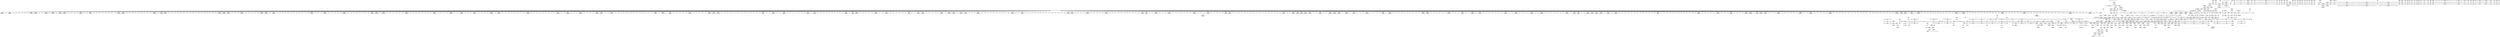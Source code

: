 digraph {
	CE0x58129e0 [shape=record,shape=Mrecord,label="{CE0x58129e0|selinux_quotactl:tmp16|security/selinux/hooks.c,2016|*SummSink*}"]
	CE0x586fd40 [shape=record,shape=Mrecord,label="{CE0x586fd40|272:_i8*,_:_CRE_396,397_}"]
	CE0x5873d40 [shape=record,shape=Mrecord,label="{CE0x5873d40|272:_i8*,_:_CRE_1265,1266_}"]
	CE0x57e24e0 [shape=record,shape=Mrecord,label="{CE0x57e24e0|selinux_quotactl:do.end|*SummSink*}"]
	CE0x5871e70 [shape=record,shape=Mrecord,label="{CE0x5871e70|272:_i8*,_:_CRE_1236,1237_}"]
	CE0x5854680 [shape=record,shape=Mrecord,label="{CE0x5854680|_ret_i32_%retval.0,_!dbg_!27760|security/selinux/hooks.c,2040|*SummSource*}"]
	CE0x58656b0 [shape=record,shape=Mrecord,label="{CE0x58656b0|272:_i8*,_:_CRE_603,604_}"]
	CE0x584a6e0 [shape=record,shape=Mrecord,label="{CE0x584a6e0|272:_i8*,_:_CRE_561,562_}"]
	CE0x58019c0 [shape=record,shape=Mrecord,label="{CE0x58019c0|i64*_getelementptr_inbounds_(_27_x_i64_,_27_x_i64_*___llvm_gcov_ctr148,_i64_0,_i64_9)|*Constant*|*SummSource*}"]
	CE0x585c540 [shape=record,shape=Mrecord,label="{CE0x585c540|272:_i8*,_:_CRE_1355,1356_}"]
	CE0x584ba00 [shape=record,shape=Mrecord,label="{CE0x584ba00|272:_i8*,_:_CRE_578,579_}"]
	CE0x584c280 [shape=record,shape=Mrecord,label="{CE0x584c280|272:_i8*,_:_CRE_586,587_}"]
	CE0x586a250 [shape=record,shape=Mrecord,label="{CE0x586a250|272:_i8*,_:_CRE_1223,1224_}"]
	CE0x5894bd0 [shape=record,shape=Mrecord,label="{CE0x5894bd0|8:_i32,_:_CRE_48,49_}"]
	CE0x58999a0 [shape=record,shape=Mrecord,label="{CE0x58999a0|8:_i32,_:_CRE_234,235_}"]
	CE0x58970a0 [shape=record,shape=Mrecord,label="{CE0x58970a0|8:_i32,_:_CRE_152,168_|*MultipleSource*|*LoadInst*|security/selinux/hooks.c,1865|security/selinux/hooks.c,1865|security/selinux/hooks.c,1866}"]
	CE0x57e8e70 [shape=record,shape=Mrecord,label="{CE0x57e8e70|selinux_quotactl:tmp2}"]
	CE0x5876130 [shape=record,shape=Mrecord,label="{CE0x5876130|272:_i8*,_:_CRE_1317,1318_}"]
	CE0x5874070 [shape=record,shape=Mrecord,label="{CE0x5874070|272:_i8*,_:_CRE_1268,1269_}"]
	CE0x58505d0 [shape=record,shape=Mrecord,label="{CE0x58505d0|selinux_quotactl:tmp31|security/selinux/hooks.c,2036}"]
	CE0x589c640 [shape=record,shape=Mrecord,label="{CE0x589c640|8:_i32,_:_CRE_276,277_}"]
	CE0x585fed0 [shape=record,shape=Mrecord,label="{CE0x585fed0|272:_i8*,_:_CRE_1630,1631_}"]
	CE0x584e5e0 [shape=record,shape=Mrecord,label="{CE0x584e5e0|superblock_has_perm:bb|*SummSource*}"]
	CE0x57e96d0 [shape=record,shape=Mrecord,label="{CE0x57e96d0|_ret_%struct.task_struct*_%tmp4,_!dbg_!27714|./arch/x86/include/asm/current.h,14|*SummSink*}"]
	CE0x5810300 [shape=record,shape=Mrecord,label="{CE0x5810300|272:_i8*,_:_CRE_435,436_}"]
	CE0x58722b0 [shape=record,shape=Mrecord,label="{CE0x58722b0|272:_i8*,_:_CRE_1240,1241_}"]
	CE0x5894dd0 [shape=record,shape=Mrecord,label="{CE0x5894dd0|8:_i32,_:_CRE_50,51_}"]
	CE0x588fca0 [shape=record,shape=Mrecord,label="{CE0x588fca0|8:_i32,_:_CRE_33,34_}"]
	CE0x5899670 [shape=record,shape=Mrecord,label="{CE0x5899670|8:_i32,_:_CRE_231,232_}"]
	CE0x5848f20 [shape=record,shape=Mrecord,label="{CE0x5848f20|272:_i8*,_:_CRE_463,464_}"]
	CE0x587c460 [shape=record,shape=Mrecord,label="{CE0x587c460|272:_i8*,_:_CRE_1875,1876_}"]
	CE0x5899ab0 [shape=record,shape=Mrecord,label="{CE0x5899ab0|8:_i32,_:_CRE_235,236_}"]
	CE0x57f4bf0 [shape=record,shape=Mrecord,label="{CE0x57f4bf0|superblock_has_perm:perms|Function::superblock_has_perm&Arg::perms::}"]
	CE0x5858b50 [shape=record,shape=Mrecord,label="{CE0x5858b50|8:_i32,_:_CRE_91,92_}"]
	CE0x5800940 [shape=record,shape=Mrecord,label="{CE0x5800940|i64_0|*Constant*|*SummSink*}"]
	CE0x57f4cc0 [shape=record,shape=Mrecord,label="{CE0x57f4cc0|superblock_has_perm:perms|Function::superblock_has_perm&Arg::perms::|*SummSource*}"]
	CE0x58127b0 [shape=record,shape=Mrecord,label="{CE0x58127b0|__llvm_gcov_indirect_counter_increment:tmp5|*SummSink*}"]
	CE0x5868810 [shape=record,shape=Mrecord,label="{CE0x5868810|272:_i8*,_:_CRE_720,736_|*MultipleSource*|Function::selinux_quotactl&Arg::sb::|Function::superblock_has_perm&Arg::sb::|security/selinux/hooks.c,1865}"]
	CE0x57e1c00 [shape=record,shape=Mrecord,label="{CE0x57e1c00|selinux_quotactl:if.end8}"]
	CE0x5866040 [shape=record,shape=Mrecord,label="{CE0x5866040|272:_i8*,_:_CRE_612,613_}"]
	CE0x57ebcb0 [shape=record,shape=Mrecord,label="{CE0x57ebcb0|selinux_quotactl:tmp26|security/selinux/hooks.c,2028|*SummSource*}"]
	CE0x584ad40 [shape=record,shape=Mrecord,label="{CE0x584ad40|272:_i8*,_:_CRE_566,567_}"]
	CE0x580efe0 [shape=record,shape=Mrecord,label="{CE0x580efe0|272:_i8*,_:_CRE_417,418_}"]
	CE0x58522f0 [shape=record,shape=Mrecord,label="{CE0x58522f0|selinux_quotactl:tmp33|security/selinux/hooks.c,2039|*SummSink*}"]
	CE0x5848bf0 [shape=record,shape=Mrecord,label="{CE0x5848bf0|272:_i8*,_:_CRE_460,461_}"]
	CE0x5872800 [shape=record,shape=Mrecord,label="{CE0x5872800|272:_i8*,_:_CRE_1245,1246_}"]
	CE0x58560e0 [shape=record,shape=Mrecord,label="{CE0x58560e0|cred_sid:cred|Function::cred_sid&Arg::cred::|*SummSource*}"]
	CE0x5849420 [shape=record,shape=Mrecord,label="{CE0x5849420|272:_i8*,_:_CRE_488,496_|*MultipleSource*|Function::selinux_quotactl&Arg::sb::|Function::superblock_has_perm&Arg::sb::|security/selinux/hooks.c,1865}"]
	CE0x585cba0 [shape=record,shape=Mrecord,label="{CE0x585cba0|272:_i8*,_:_CRE_1361,1362_}"]
	CE0x589cf20 [shape=record,shape=Mrecord,label="{CE0x589cf20|avc_has_perm:tsid|Function::avc_has_perm&Arg::tsid::|*SummSource*}"]
	CE0x58631d0 [shape=record,shape=Mrecord,label="{CE0x58631d0|272:_i8*,_:_CRE_1678,1679_}"]
	CE0x57e2a00 [shape=record,shape=Mrecord,label="{CE0x57e2a00|get_current:tmp3}"]
	CE0x587e390 [shape=record,shape=Mrecord,label="{CE0x587e390|superblock_has_perm:tmp4|*LoadInst*|security/selinux/hooks.c,1865|*SummSource*}"]
	CE0x580f0f0 [shape=record,shape=Mrecord,label="{CE0x580f0f0|272:_i8*,_:_CRE_418,419_}"]
	CE0x585c4d0 [shape=record,shape=Mrecord,label="{CE0x585c4d0|8:_i32,_:_CRE_20,22_|*MultipleSource*|*LoadInst*|security/selinux/hooks.c,1865|security/selinux/hooks.c,1865|security/selinux/hooks.c,1866}"]
	CE0x57dfdf0 [shape=record,shape=Mrecord,label="{CE0x57dfdf0|selinux_quotactl:tmp9|security/selinux/hooks.c,2016|*SummSink*}"]
	CE0x584c9f0 [shape=record,shape=Mrecord,label="{CE0x584c9f0|272:_i8*,_:_CRE_593,594_}"]
	CE0x5807720 [shape=record,shape=Mrecord,label="{CE0x5807720|%struct.task_struct*_(%struct.task_struct**)*_asm_movq_%gs:$_1:P_,$0_,_r,im,_dirflag_,_fpsr_,_flags_|*SummSource*}"]
	CE0x5807120 [shape=record,shape=Mrecord,label="{CE0x5807120|selinux_quotactl:cmds|Function::selinux_quotactl&Arg::cmds::}"]
	CE0x57e9440 [shape=record,shape=Mrecord,label="{CE0x57e9440|_ret_%struct.task_struct*_%tmp4,_!dbg_!27714|./arch/x86/include/asm/current.h,14|*SummSource*}"]
	CE0x5829130 [shape=record,shape=Mrecord,label="{CE0x5829130|cred_sid:tmp3|*SummSource*}"]
	CE0x58667b0 [shape=record,shape=Mrecord,label="{CE0x58667b0|272:_i8*,_:_CRE_619,620_}"]
	CE0x57fb220 [shape=record,shape=Mrecord,label="{CE0x57fb220|selinux_quotactl:tmp15|security/selinux/hooks.c,2016}"]
	CE0x5811950 [shape=record,shape=Mrecord,label="{CE0x5811950|272:_i8*,_:_CRE_456,457_}"]
	CE0x58945d0 [shape=record,shape=Mrecord,label="{CE0x58945d0|8:_i32,_:_CRE_42,43_}"]
	CE0x57d7650 [shape=record,shape=Mrecord,label="{CE0x57d7650|i64_3|*Constant*}"]
	CE0x585b520 [shape=record,shape=Mrecord,label="{CE0x585b520|272:_i8*,_:_CRE_160,176_|*MultipleSource*|Function::selinux_quotactl&Arg::sb::|Function::superblock_has_perm&Arg::sb::|security/selinux/hooks.c,1865}"]
	CE0x586e830 [shape=record,shape=Mrecord,label="{CE0x586e830|272:_i8*,_:_CRE_336,344_|*MultipleSource*|Function::selinux_quotactl&Arg::sb::|Function::superblock_has_perm&Arg::sb::|security/selinux/hooks.c,1865}"]
	CE0x589a550 [shape=record,shape=Mrecord,label="{CE0x589a550|8:_i32,_:_CRE_245,246_}"]
	CE0x588f710 [shape=record,shape=Mrecord,label="{CE0x588f710|8:_i32,_:_CRE_22,24_|*MultipleSource*|*LoadInst*|security/selinux/hooks.c,1865|security/selinux/hooks.c,1865|security/selinux/hooks.c,1866}"]
	CE0x587cae0 [shape=record,shape=Mrecord,label="{CE0x587cae0|272:_i8*,_:_CRE_1896,1904_|*MultipleSource*|Function::selinux_quotactl&Arg::sb::|Function::superblock_has_perm&Arg::sb::|security/selinux/hooks.c,1865}"]
	CE0x585b900 [shape=record,shape=Mrecord,label="{CE0x585b900|272:_i8*,_:_CRE_184,188_|*MultipleSource*|Function::selinux_quotactl&Arg::sb::|Function::superblock_has_perm&Arg::sb::|security/selinux/hooks.c,1865}"]
	CE0x57e4d60 [shape=record,shape=Mrecord,label="{CE0x57e4d60|i64_2|*Constant*|*SummSink*}"]
	CE0x57f5290 [shape=record,shape=Mrecord,label="{CE0x57f5290|_ret_i32_%call2,_!dbg_!27722|security/selinux/hooks.c,1866}"]
	CE0x58518d0 [shape=record,shape=Mrecord,label="{CE0x58518d0|i64*_getelementptr_inbounds_(_27_x_i64_,_27_x_i64_*___llvm_gcov_ctr148,_i64_0,_i64_25)|*Constant*|*SummSource*}"]
	CE0x589a000 [shape=record,shape=Mrecord,label="{CE0x589a000|8:_i32,_:_CRE_240,241_}"]
	CE0x57e7320 [shape=record,shape=Mrecord,label="{CE0x57e7320|superblock_has_perm:entry|*SummSource*}"]
	CE0x584d160 [shape=record,shape=Mrecord,label="{CE0x584d160|272:_i8*,_:_CRE_600,601_}"]
	CE0x58723c0 [shape=record,shape=Mrecord,label="{CE0x58723c0|272:_i8*,_:_CRE_1241,1242_}"]
	CE0x585b140 [shape=record,shape=Mrecord,label="{CE0x585b140|272:_i8*,_:_CRE_144,152_|*MultipleSource*|Function::selinux_quotactl&Arg::sb::|Function::superblock_has_perm&Arg::sb::|security/selinux/hooks.c,1865}"]
	CE0x584c8e0 [shape=record,shape=Mrecord,label="{CE0x584c8e0|272:_i8*,_:_CRE_592,593_}"]
	CE0x585da80 [shape=record,shape=Mrecord,label="{CE0x585da80|272:_i8*,_:_CRE_1375,1376_}"]
	CE0x5810410 [shape=record,shape=Mrecord,label="{CE0x5810410|272:_i8*,_:_CRE_436,437_}"]
	CE0x580fa80 [shape=record,shape=Mrecord,label="{CE0x580fa80|272:_i8*,_:_CRE_427,428_}"]
	CE0x6c7da40 [shape=record,shape=Mrecord,label="{CE0x6c7da40|selinux_quotactl:sw.default|*SummSource*}"]
	CE0x5857380 [shape=record,shape=Mrecord,label="{CE0x5857380|8:_i32,_:_CRE_67,68_}"]
	CE0x581b3f0 [shape=record,shape=Mrecord,label="{CE0x581b3f0|selinux_quotactl:tobool1|security/selinux/hooks.c,2016}"]
	CE0x5812d10 [shape=record,shape=Mrecord,label="{CE0x5812d10|i8_1|*Constant*|*SummSink*}"]
	CE0x58725e0 [shape=record,shape=Mrecord,label="{CE0x58725e0|272:_i8*,_:_CRE_1243,1244_}"]
	CE0x57e3890 [shape=record,shape=Mrecord,label="{CE0x57e3890|selinux_quotactl:tmp15|security/selinux/hooks.c,2016|*SummSource*}"]
	CE0x57f3d50 [shape=record,shape=Mrecord,label="{CE0x57f3d50|0:_i32,_4:_i32,_8:_i32,_12:_i32,_:_CMRE_0,4_|*MultipleSource*|security/selinux/hooks.c,196|*LoadInst*|security/selinux/hooks.c,196|security/selinux/hooks.c,197}"]
	CE0x585a2c0 [shape=record,shape=Mrecord,label="{CE0x585a2c0|272:_i8*,_:_CRE_88,96_|*MultipleSource*|Function::selinux_quotactl&Arg::sb::|Function::superblock_has_perm&Arg::sb::|security/selinux/hooks.c,1865}"]
	CE0x5866480 [shape=record,shape=Mrecord,label="{CE0x5866480|272:_i8*,_:_CRE_616,617_}"]
	CE0x5811400 [shape=record,shape=Mrecord,label="{CE0x5811400|272:_i8*,_:_CRE_451,452_}"]
	CE0x58122f0 [shape=record,shape=Mrecord,label="{CE0x58122f0|__llvm_gcov_indirect_counter_increment:tmp3|*SummSource*}"]
	CE0x587a8c0 [shape=record,shape=Mrecord,label="{CE0x587a8c0|__llvm_gcov_indirect_counter_increment:counter|*SummSink*}"]
	CE0x589da80 [shape=record,shape=Mrecord,label="{CE0x589da80|superblock_has_perm:tmp5|security/selinux/hooks.c,1865|*SummSink*}"]
	CE0x57f9f90 [shape=record,shape=Mrecord,label="{CE0x57f9f90|i64*_getelementptr_inbounds_(_27_x_i64_,_27_x_i64_*___llvm_gcov_ctr148,_i64_0,_i64_12)|*Constant*}"]
	CE0x585b730 [shape=record,shape=Mrecord,label="{CE0x585b730|272:_i8*,_:_CRE_176,184_|*MultipleSource*|Function::selinux_quotactl&Arg::sb::|Function::superblock_has_perm&Arg::sb::|security/selinux/hooks.c,1865}"]
	CE0x585d200 [shape=record,shape=Mrecord,label="{CE0x585d200|272:_i8*,_:_CRE_1367,1368_}"]
	CE0x582bee0 [shape=record,shape=Mrecord,label="{CE0x582bee0|i32_(i32,_i32,_i16,_i32,_%struct.common_audit_data*)*_bitcast_(i32_(i32,_i32,_i16,_i32,_%struct.common_audit_data.495*)*_avc_has_perm_to_i32_(i32,_i32,_i16,_i32,_%struct.common_audit_data*)*)|*Constant*|*SummSink*}"]
	CE0x57f7c10 [shape=record,shape=Mrecord,label="{CE0x57f7c10|selinux_quotactl:sw.epilog|*SummSource*}"]
	CE0x5878000 [shape=record,shape=Mrecord,label="{CE0x5878000|272:_i8*,_:_CRE_1346,1347_}"]
	CE0x5804140 [shape=record,shape=Mrecord,label="{CE0x5804140|_ret_i32_%call2,_!dbg_!27722|security/selinux/hooks.c,1866|*SummSource*}"]
	CE0x584b070 [shape=record,shape=Mrecord,label="{CE0x584b070|272:_i8*,_:_CRE_569,570_}"]
	CE0x582c160 [shape=record,shape=Mrecord,label="{CE0x582c160|avc_has_perm:entry|*SummSource*}"]
	CE0x5865af0 [shape=record,shape=Mrecord,label="{CE0x5865af0|272:_i8*,_:_CRE_607,608_}"]
	CE0x586f870 [shape=record,shape=Mrecord,label="{CE0x586f870|272:_i8*,_:_CRE_393,394_}"]
	CE0x581a100 [shape=record,shape=Mrecord,label="{CE0x581a100|selinux_quotactl:tmp8|security/selinux/hooks.c,2016|*SummSource*}"]
	CE0x58646c0 [shape=record,shape=Mrecord,label="{CE0x58646c0|272:_i8*,_:_CRE_1736,1752_|*MultipleSource*|Function::selinux_quotactl&Arg::sb::|Function::superblock_has_perm&Arg::sb::|security/selinux/hooks.c,1865}"]
	CE0x584d320 [shape=record,shape=Mrecord,label="{CE0x584d320|__llvm_gcov_indirect_counter_increment:tmp6}"]
	CE0x5876f00 [shape=record,shape=Mrecord,label="{CE0x5876f00|272:_i8*,_:_CRE_1330,1331_}"]
	CE0x5810fc0 [shape=record,shape=Mrecord,label="{CE0x5810fc0|272:_i8*,_:_CRE_447,448_}"]
	CE0x589b870 [shape=record,shape=Mrecord,label="{CE0x589b870|8:_i32,_:_CRE_263,264_}"]
	CE0x589a660 [shape=record,shape=Mrecord,label="{CE0x589a660|8:_i32,_:_CRE_246,247_}"]
	CE0x5861410 [shape=record,shape=Mrecord,label="{CE0x5861410|272:_i8*,_:_CRE_1650,1651_}"]
	CE0x58726f0 [shape=record,shape=Mrecord,label="{CE0x58726f0|272:_i8*,_:_CRE_1244,1245_}"]
	CE0x5834150 [shape=record,shape=Mrecord,label="{CE0x5834150|i64*_getelementptr_inbounds_(_27_x_i64_,_27_x_i64_*___llvm_gcov_ctr148,_i64_0,_i64_23)|*Constant*|*SummSource*}"]
	CE0x58338f0 [shape=record,shape=Mrecord,label="{CE0x58338f0|i64**_getelementptr_inbounds_(_3_x_i64*_,_3_x_i64*_*___llvm_gcda_edge_table149,_i64_0,_i64_2)|*Constant*}"]
	CE0x5875cf0 [shape=record,shape=Mrecord,label="{CE0x5875cf0|272:_i8*,_:_CRE_1313,1314_}"]
	CE0x584e250 [shape=record,shape=Mrecord,label="{CE0x584e250|__llvm_gcov_indirect_counter_increment:tmp}"]
	CE0x589d950 [shape=record,shape=Mrecord,label="{CE0x589d950|superblock_has_perm:tmp5|security/selinux/hooks.c,1865|*SummSource*}"]
	CE0x5869680 [shape=record,shape=Mrecord,label="{CE0x5869680|272:_i8*,_:_CRE_1211,1212_}"]
	CE0x5869ae0 [shape=record,shape=Mrecord,label="{CE0x5869ae0|272:_i8*,_:_CRE_1216,1217_}"]
	CE0x580f530 [shape=record,shape=Mrecord,label="{CE0x580f530|272:_i8*,_:_CRE_422,423_}"]
	CE0x5859250 [shape=record,shape=Mrecord,label="{CE0x5859250|8:_i32,_:_CRE_98,99_}"]
	CE0x5871c50 [shape=record,shape=Mrecord,label="{CE0x5871c50|272:_i8*,_:_CRE_1234,1235_}"]
	CE0x5825a00 [shape=record,shape=Mrecord,label="{CE0x5825a00|i32_22|*Constant*|*SummSink*}"]
	CE0x5810520 [shape=record,shape=Mrecord,label="{CE0x5810520|272:_i8*,_:_CRE_437,438_}"]
	CE0x57e9cc0 [shape=record,shape=Mrecord,label="{CE0x57e9cc0|selinux_quotactl:tmp18|security/selinux/hooks.c,2016|*SummSink*}"]
	CE0x5830940 [shape=record,shape=Mrecord,label="{CE0x5830940|i64*_getelementptr_inbounds_(_27_x_i64_,_27_x_i64_*___llvm_gcov_ctr148,_i64_0,_i64_23)|*Constant*|*SummSink*}"]
	CE0x5854e60 [shape=record,shape=Mrecord,label="{CE0x5854e60|get_current:bb|*SummSource*}"]
	CE0x58669d0 [shape=record,shape=Mrecord,label="{CE0x58669d0|272:_i8*,_:_CRE_621,622_}"]
	CE0x57f9820 [shape=record,shape=Mrecord,label="{CE0x57f9820|selinux_quotactl:land.lhs.true2|*SummSink*}"]
	CE0x58317d0 [shape=record,shape=Mrecord,label="{CE0x58317d0|selinux_quotactl:call11|security/selinux/hooks.c,2033|*SummSink*}"]
	CE0x5894330 [shape=record,shape=Mrecord,label="{CE0x5894330|8:_i32,_:_CRE_39,40_}"]
	CE0x5898bd0 [shape=record,shape=Mrecord,label="{CE0x5898bd0|8:_i32,_:_CRE_221,222_}"]
	CE0x5801ea0 [shape=record,shape=Mrecord,label="{CE0x5801ea0|selinux_quotactl:tmp22|security/selinux/hooks.c,2019}"]
	CE0x5866260 [shape=record,shape=Mrecord,label="{CE0x5866260|272:_i8*,_:_CRE_614,615_}"]
	CE0x585d0f0 [shape=record,shape=Mrecord,label="{CE0x585d0f0|272:_i8*,_:_CRE_1366,1367_}"]
	CE0x57cc4a0 [shape=record,shape=Mrecord,label="{CE0x57cc4a0|i32_2016|*Constant*|*SummSink*}"]
	CE0x5860310 [shape=record,shape=Mrecord,label="{CE0x5860310|272:_i8*,_:_CRE_1634,1635_}"]
	CE0x589a330 [shape=record,shape=Mrecord,label="{CE0x589a330|8:_i32,_:_CRE_243,244_}"]
	CE0x5875360 [shape=record,shape=Mrecord,label="{CE0x5875360|272:_i8*,_:_CRE_1305,1306_}"]
	CE0x5864060 [shape=record,shape=Mrecord,label="{CE0x5864060|272:_i8*,_:_CRE_1712,1720_|*MultipleSource*|Function::selinux_quotactl&Arg::sb::|Function::superblock_has_perm&Arg::sb::|security/selinux/hooks.c,1865}"]
	CE0x57e16b0 [shape=record,shape=Mrecord,label="{CE0x57e16b0|i64**_getelementptr_inbounds_(_3_x_i64*_,_3_x_i64*_*___llvm_gcda_edge_table149,_i64_0,_i64_1)|*Constant*|*SummSink*}"]
	CE0x587b800 [shape=record,shape=Mrecord,label="{CE0x587b800|272:_i8*,_:_CRE_1848,1856_|*MultipleSource*|Function::selinux_quotactl&Arg::sb::|Function::superblock_has_perm&Arg::sb::|security/selinux/hooks.c,1865}"]
	CE0x58974a0 [shape=record,shape=Mrecord,label="{CE0x58974a0|8:_i32,_:_CRE_176,180_|*MultipleSource*|*LoadInst*|security/selinux/hooks.c,1865|security/selinux/hooks.c,1865|security/selinux/hooks.c,1866}"]
	CE0x57fe980 [shape=record,shape=Mrecord,label="{CE0x57fe980|selinux_quotactl:if.end8|*SummSink*}"]
	CE0x5862950 [shape=record,shape=Mrecord,label="{CE0x5862950|272:_i8*,_:_CRE_1670,1671_}"]
	CE0x587e710 [shape=record,shape=Mrecord,label="{CE0x587e710|8:_i32,_:_CRE_0,8_|*MultipleSource*|*LoadInst*|security/selinux/hooks.c,1865|security/selinux/hooks.c,1865|security/selinux/hooks.c,1866}"]
	CE0x580f860 [shape=record,shape=Mrecord,label="{CE0x580f860|272:_i8*,_:_CRE_425,426_}"]
	CE0x586b2c0 [shape=record,shape=Mrecord,label="{CE0x586b2c0|272:_i8*,_:_CRE_256,264_|*MultipleSource*|Function::selinux_quotactl&Arg::sb::|Function::superblock_has_perm&Arg::sb::|security/selinux/hooks.c,1865}"]
	CE0x58964f0 [shape=record,shape=Mrecord,label="{CE0x58964f0|8:_i32,_:_CRE_103,104_}"]
	CE0x58295b0 [shape=record,shape=Mrecord,label="{CE0x58295b0|avc_has_perm:tclass|Function::avc_has_perm&Arg::tclass::}"]
	CE0x589d360 [shape=record,shape=Mrecord,label="{CE0x589d360|i16_5|*Constant*|*SummSource*}"]
	CE0x5815960 [shape=record,shape=Mrecord,label="{CE0x5815960|GLOBAL:selinux_quotactl.__warned|Global_var:selinux_quotactl.__warned|*SummSource*}"]
	CE0x585d310 [shape=record,shape=Mrecord,label="{CE0x585d310|272:_i8*,_:_CRE_1368,1369_}"]
	CE0x5855140 [shape=record,shape=Mrecord,label="{CE0x5855140|_call_void_mcount()_#3|*SummSource*}"]
	CE0x5831630 [shape=record,shape=Mrecord,label="{CE0x5831630|selinux_quotactl:call11|security/selinux/hooks.c,2033}"]
	CE0x5851a40 [shape=record,shape=Mrecord,label="{CE0x5851a40|selinux_quotactl:tmp32|security/selinux/hooks.c,2039|*SummSource*}"]
	CE0x589a220 [shape=record,shape=Mrecord,label="{CE0x589a220|8:_i32,_:_CRE_242,243_}"]
	CE0x589aee0 [shape=record,shape=Mrecord,label="{CE0x589aee0|8:_i32,_:_CRE_254,255_}"]
	CE0x58957d0 [shape=record,shape=Mrecord,label="{CE0x58957d0|8:_i32,_:_CRE_60,61_}"]
	CE0x58950d0 [shape=record,shape=Mrecord,label="{CE0x58950d0|8:_i32,_:_CRE_53,54_}"]
	CE0x57fb1b0 [shape=record,shape=Mrecord,label="{CE0x57fb1b0|i64*_getelementptr_inbounds_(_27_x_i64_,_27_x_i64_*___llvm_gcov_ctr148,_i64_0,_i64_8)|*Constant*|*SummSink*}"]
	CE0x5830ba0 [shape=record,shape=Mrecord,label="{CE0x5830ba0|i32_512|*Constant*}"]
	CE0x5898380 [shape=record,shape=Mrecord,label="{CE0x5898380|8:_i32,_:_CRE_213,214_}"]
	CE0x57ff640 [shape=record,shape=Mrecord,label="{CE0x57ff640|i64*_getelementptr_inbounds_(_27_x_i64_,_27_x_i64_*___llvm_gcov_ctr148,_i64_0,_i64_8)|*Constant*|*SummSource*}"]
	CE0x589bfe0 [shape=record,shape=Mrecord,label="{CE0x589bfe0|8:_i32,_:_CRE_270,271_}"]
	CE0x5895bd0 [shape=record,shape=Mrecord,label="{CE0x5895bd0|8:_i32,_:_CRE_64,65_}"]
	CE0x57cd260 [shape=record,shape=Mrecord,label="{CE0x57cd260|selinux_quotactl:if.end|*SummSource*}"]
	CE0x57fb320 [shape=record,shape=Mrecord,label="{CE0x57fb320|i8_1|*Constant*}"]
	CE0x585f760 [shape=record,shape=Mrecord,label="{CE0x585f760|272:_i8*,_:_CRE_1623,1624_}"]
	CE0x58746d0 [shape=record,shape=Mrecord,label="{CE0x58746d0|272:_i8*,_:_CRE_1274,1275_}"]
	CE0x5878770 [shape=record,shape=Mrecord,label="{CE0x5878770|272:_i8*,_:_CRE_1353,1354_}"]
	CE0x57e23a0 [shape=record,shape=Mrecord,label="{CE0x57e23a0|selinux_quotactl:tmp9|security/selinux/hooks.c,2016|*SummSource*}"]
	CE0x585ea00 [shape=record,shape=Mrecord,label="{CE0x585ea00|272:_i8*,_:_CRE_1600,1604_|*MultipleSource*|Function::selinux_quotactl&Arg::sb::|Function::superblock_has_perm&Arg::sb::|security/selinux/hooks.c,1865}"]
	CE0x5899780 [shape=record,shape=Mrecord,label="{CE0x5899780|8:_i32,_:_CRE_232,233_}"]
	CE0x587d520 [shape=record,shape=Mrecord,label="{CE0x587d520|272:_i8*,_:_CRE_2112,2120_|*MultipleSource*|Function::selinux_quotactl&Arg::sb::|Function::superblock_has_perm&Arg::sb::|security/selinux/hooks.c,1865}"]
	CE0x587c510 [shape=record,shape=Mrecord,label="{CE0x587c510|272:_i8*,_:_CRE_1876,1877_}"]
	CE0x5806de0 [shape=record,shape=Mrecord,label="{CE0x5806de0|i32_8388614|*Constant*}"]
	CE0x5810a70 [shape=record,shape=Mrecord,label="{CE0x5810a70|272:_i8*,_:_CRE_442,443_}"]
	CE0x5853d30 [shape=record,shape=Mrecord,label="{CE0x5853d30|selinux_quotactl:tmp35|security/selinux/hooks.c,2040|*SummSource*}"]
	CE0x5898ce0 [shape=record,shape=Mrecord,label="{CE0x5898ce0|8:_i32,_:_CRE_222,223_}"]
	CE0x582baa0 [shape=record,shape=Mrecord,label="{CE0x582baa0|superblock_has_perm:call2|security/selinux/hooks.c,1866|*SummSource*}"]
	CE0x5824330 [shape=record,shape=Mrecord,label="{CE0x5824330|selinux_quotactl:call9|security/selinux/hooks.c,2028|*SummSource*}"]
	CE0x58949d0 [shape=record,shape=Mrecord,label="{CE0x58949d0|8:_i32,_:_CRE_46,47_}"]
	CE0x57e3710 [shape=record,shape=Mrecord,label="{CE0x57e3710|superblock_has_perm:sb|Function::superblock_has_perm&Arg::sb::|*SummSink*}"]
	CE0x57def50 [shape=record,shape=Mrecord,label="{CE0x57def50|selinux_quotactl:if.then}"]
	CE0x58047e0 [shape=record,shape=Mrecord,label="{CE0x58047e0|selinux_quotactl:call3|security/selinux/hooks.c,2016|*SummSource*}"]
	CE0x580b4a0 [shape=record,shape=Mrecord,label="{CE0x580b4a0|get_current:tmp4|./arch/x86/include/asm/current.h,14|*SummSource*}"]
	CE0x5876790 [shape=record,shape=Mrecord,label="{CE0x5876790|272:_i8*,_:_CRE_1323,1324_}"]
	CE0x5811730 [shape=record,shape=Mrecord,label="{CE0x5811730|272:_i8*,_:_CRE_454,455_}"]
	CE0x58598c0 [shape=record,shape=Mrecord,label="{CE0x58598c0|__llvm_gcov_indirect_counter_increment:pred|*SummSink*}"]
	CE0x580f970 [shape=record,shape=Mrecord,label="{CE0x580f970|272:_i8*,_:_CRE_426,427_}"]
	CE0x57e34e0 [shape=record,shape=Mrecord,label="{CE0x57e34e0|superblock_has_perm:sb|Function::superblock_has_perm&Arg::sb::}"]
	CE0x589c530 [shape=record,shape=Mrecord,label="{CE0x589c530|8:_i32,_:_CRE_275,276_}"]
	CE0x57df210 [shape=record,shape=Mrecord,label="{CE0x57df210|COLLAPSED:_GCMRE___llvm_gcov_ctr148_internal_global_27_x_i64_zeroinitializer:_elem_0:default:}"]
	CE0x580fdb0 [shape=record,shape=Mrecord,label="{CE0x580fdb0|272:_i8*,_:_CRE_430,431_}"]
	CE0x5807b80 [shape=record,shape=Mrecord,label="{CE0x5807b80|_ret_i32_%tmp6,_!dbg_!27716|security/selinux/hooks.c,197|*SummSource*}"]
	CE0x589a110 [shape=record,shape=Mrecord,label="{CE0x589a110|8:_i32,_:_CRE_241,242_}"]
	CE0x5876350 [shape=record,shape=Mrecord,label="{CE0x5876350|272:_i8*,_:_CRE_1319,1320_}"]
	CE0x589dc20 [shape=record,shape=Mrecord,label="{CE0x589dc20|i32_1|*Constant*}"]
	CE0x584be40 [shape=record,shape=Mrecord,label="{CE0x584be40|272:_i8*,_:_CRE_582,583_}"]
	CE0x5808cd0 [shape=record,shape=Mrecord,label="{CE0x5808cd0|272:_i8*,_:_CRE_0,8_|*MultipleSource*|Function::selinux_quotactl&Arg::sb::|Function::superblock_has_perm&Arg::sb::|security/selinux/hooks.c,1865}"]
	CE0x584e310 [shape=record,shape=Mrecord,label="{CE0x584e310|__llvm_gcov_indirect_counter_increment:tmp|*SummSource*}"]
	CE0x57d8a30 [shape=record,shape=Mrecord,label="{CE0x57d8a30|selinux_quotactl:land.lhs.true2}"]
	CE0x5863500 [shape=record,shape=Mrecord,label="{CE0x5863500|272:_i8*,_:_CRE_1681,1682_}"]
	CE0x580ea90 [shape=record,shape=Mrecord,label="{CE0x580ea90|272:_i8*,_:_CRE_412,413_}"]
	CE0x5858950 [shape=record,shape=Mrecord,label="{CE0x5858950|8:_i32,_:_CRE_89,90_}"]
	CE0x5850240 [shape=record,shape=Mrecord,label="{CE0x5850240|selinux_quotactl:tmp30|security/selinux/hooks.c,2036|*SummSource*}"]
	CE0x5874b10 [shape=record,shape=Mrecord,label="{CE0x5874b10|272:_i8*,_:_CRE_1278,1279_}"]
	CE0x5860420 [shape=record,shape=Mrecord,label="{CE0x5860420|272:_i8*,_:_CRE_1635,1636_}"]
	CE0x580bcd0 [shape=record,shape=Mrecord,label="{CE0x580bcd0|cred_sid:tmp|*SummSource*}"]
	CE0x589a770 [shape=record,shape=Mrecord,label="{CE0x589a770|8:_i32,_:_CRE_247,248_}"]
	CE0x57cda50 [shape=record,shape=Mrecord,label="{CE0x57cda50|selinux_quotactl:entry|*SummSink*}"]
	CE0x57fcfb0 [shape=record,shape=Mrecord,label="{CE0x57fcfb0|i64_10|*Constant*}"]
	CE0x5816be0 [shape=record,shape=Mrecord,label="{CE0x5816be0|selinux_quotactl:tmp8|security/selinux/hooks.c,2016}"]
	CE0x5853ea0 [shape=record,shape=Mrecord,label="{CE0x5853ea0|selinux_quotactl:tmp35|security/selinux/hooks.c,2040|*SummSink*}"]
	CE0x58677a0 [shape=record,shape=Mrecord,label="{CE0x58677a0|272:_i8*,_:_CRE_648,656_|*MultipleSource*|Function::selinux_quotactl&Arg::sb::|Function::superblock_has_perm&Arg::sb::|security/selinux/hooks.c,1865}"]
	CE0x5869470 [shape=record,shape=Mrecord,label="{CE0x5869470|272:_i8*,_:_CRE_1210,1211_}"]
	CE0x589b320 [shape=record,shape=Mrecord,label="{CE0x589b320|8:_i32,_:_CRE_258,259_}"]
	CE0x582a4a0 [shape=record,shape=Mrecord,label="{CE0x582a4a0|i64*_getelementptr_inbounds_(_2_x_i64_,_2_x_i64_*___llvm_gcov_ctr131,_i64_0,_i64_0)|*Constant*}"]
	CE0x57da6a0 [shape=record,shape=Mrecord,label="{CE0x57da6a0|GLOBAL:selinux_quotactl.__warned|Global_var:selinux_quotactl.__warned}"]
	CE0x5806f90 [shape=record,shape=Mrecord,label="{CE0x5806f90|i32_8388614|*Constant*|*SummSource*}"]
	CE0x580f750 [shape=record,shape=Mrecord,label="{CE0x580f750|272:_i8*,_:_CRE_424,425_}"]
	CE0x585f870 [shape=record,shape=Mrecord,label="{CE0x585f870|272:_i8*,_:_CRE_1624,1625_}"]
	CE0x5826060 [shape=record,shape=Mrecord,label="{CE0x5826060|cred_sid:security|security/selinux/hooks.c,196|*SummSink*}"]
	CE0x57df6e0 [shape=record,shape=Mrecord,label="{CE0x57df6e0|selinux_quotactl:call|security/selinux/hooks.c,2016|*SummSink*}"]
	CE0x5873b20 [shape=record,shape=Mrecord,label="{CE0x5873b20|272:_i8*,_:_CRE_1263,1264_}"]
	CE0x5851ab0 [shape=record,shape=Mrecord,label="{CE0x5851ab0|selinux_quotactl:tmp32|security/selinux/hooks.c,2039|*SummSink*}"]
	CE0x57f4700 [shape=record,shape=Mrecord,label="{CE0x57f4700|i32_256|*Constant*|*SummSink*}"]
	CE0x589c0f0 [shape=record,shape=Mrecord,label="{CE0x589c0f0|8:_i32,_:_CRE_271,272_}"]
	CE0x5869f20 [shape=record,shape=Mrecord,label="{CE0x5869f20|272:_i8*,_:_CRE_1220,1221_}"]
	CE0x5805bf0 [shape=record,shape=Mrecord,label="{CE0x5805bf0|i32_2016|*Constant*}"]
	CE0x5855c40 [shape=record,shape=Mrecord,label="{CE0x5855c40|cred_sid:entry|*SummSource*}"]
	CE0x5860640 [shape=record,shape=Mrecord,label="{CE0x5860640|272:_i8*,_:_CRE_1637,1638_}"]
	CE0x505af60 [shape=record,shape=Mrecord,label="{CE0x505af60|_call_void_mcount()_#3|*SummSource*}"]
	CE0x5853480 [shape=record,shape=Mrecord,label="{CE0x5853480|i64*_getelementptr_inbounds_(_27_x_i64_,_27_x_i64_*___llvm_gcov_ctr148,_i64_0,_i64_26)|*Constant*|*SummSource*}"]
	CE0x580d940 [shape=record,shape=Mrecord,label="{CE0x580d940|i64*_null|*Constant*|*SummSource*}"]
	CE0x57f68f0 [shape=record,shape=Mrecord,label="{CE0x57f68f0|i32_8388616|*Constant*|*SummSource*}"]
	CE0x585d530 [shape=record,shape=Mrecord,label="{CE0x585d530|272:_i8*,_:_CRE_1370,1371_}"]
	CE0x57de660 [shape=record,shape=Mrecord,label="{CE0x57de660|selinux_quotactl:land.lhs.true|*SummSource*}"]
	CE0x57cd910 [shape=record,shape=Mrecord,label="{CE0x57cd910|i64_2|*Constant*|*SummSource*}"]
	CE0x585f570 [shape=record,shape=Mrecord,label="{CE0x585f570|272:_i8*,_:_CRE_1621,1622_}"]
	CE0x587a850 [shape=record,shape=Mrecord,label="{CE0x587a850|__llvm_gcov_indirect_counter_increment:counter|*SummSource*}"]
	CE0x589b210 [shape=record,shape=Mrecord,label="{CE0x589b210|8:_i32,_:_CRE_257,258_}"]
	CE0x5857650 [shape=record,shape=Mrecord,label="{CE0x5857650|8:_i32,_:_CRE_70,71_}"]
	CE0x5899ef0 [shape=record,shape=Mrecord,label="{CE0x5899ef0|8:_i32,_:_CRE_239,240_}"]
	CE0x5877bc0 [shape=record,shape=Mrecord,label="{CE0x5877bc0|272:_i8*,_:_CRE_1342,1343_}"]
	CE0x5829a10 [shape=record,shape=Mrecord,label="{CE0x5829a10|avc_has_perm:requested|Function::avc_has_perm&Arg::requested::|*SummSource*}"]
	CE0x586ee60 [shape=record,shape=Mrecord,label="{CE0x586ee60|272:_i8*,_:_CRE_360,368_|*MultipleSource*|Function::selinux_quotactl&Arg::sb::|Function::superblock_has_perm&Arg::sb::|security/selinux/hooks.c,1865}"]
	CE0x5866590 [shape=record,shape=Mrecord,label="{CE0x5866590|272:_i8*,_:_CRE_617,618_}"]
	CE0x5871810 [shape=record,shape=Mrecord,label="{CE0x5871810|272:_i8*,_:_CRE_1230,1231_}"]
	CE0x584ee30 [shape=record,shape=Mrecord,label="{CE0x584ee30|i64*_getelementptr_inbounds_(_2_x_i64_,_2_x_i64_*___llvm_gcov_ctr151,_i64_0,_i64_0)|*Constant*|*SummSink*}"]
	CE0x5866d00 [shape=record,shape=Mrecord,label="{CE0x5866d00|272:_i8*,_:_CRE_624,625_}"]
	CE0x5877230 [shape=record,shape=Mrecord,label="{CE0x5877230|272:_i8*,_:_CRE_1333,1334_}"]
	CE0x5851c30 [shape=record,shape=Mrecord,label="{CE0x5851c30|selinux_quotactl:retval.0}"]
	CE0x58620d0 [shape=record,shape=Mrecord,label="{CE0x58620d0|272:_i8*,_:_CRE_1662,1663_}"]
	CE0x5809330 [shape=record,shape=Mrecord,label="{CE0x5809330|272:_i8*,_:_CRE_16,20_|*MultipleSource*|Function::selinux_quotactl&Arg::sb::|Function::superblock_has_perm&Arg::sb::|security/selinux/hooks.c,1865}"]
	CE0x57eac50 [shape=record,shape=Mrecord,label="{CE0x57eac50|get_current:tmp1|*SummSink*}"]
	CE0x5860860 [shape=record,shape=Mrecord,label="{CE0x5860860|272:_i8*,_:_CRE_1639,1640_}"]
	CE0x585d640 [shape=record,shape=Mrecord,label="{CE0x585d640|272:_i8*,_:_CRE_1371,1372_}"]
	CE0x5867690 [shape=record,shape=Mrecord,label="{CE0x5867690|272:_i8*,_:_CRE_640,648_|*MultipleSource*|Function::selinux_quotactl&Arg::sb::|Function::superblock_has_perm&Arg::sb::|security/selinux/hooks.c,1865}"]
	CE0x57cdf10 [shape=record,shape=Mrecord,label="{CE0x57cdf10|i64_5|*Constant*|*SummSink*}"]
	CE0x58610e0 [shape=record,shape=Mrecord,label="{CE0x58610e0|272:_i8*,_:_CRE_1647,1648_}"]
	CE0x5829dc0 [shape=record,shape=Mrecord,label="{CE0x5829dc0|avc_has_perm:auditdata|Function::avc_has_perm&Arg::auditdata::}"]
	CE0x58309b0 [shape=record,shape=Mrecord,label="{CE0x58309b0|selinux_quotactl:tmp28|security/selinux/hooks.c,2033|*SummSource*}"]
	CE0x5849c90 [shape=record,shape=Mrecord,label="{CE0x5849c90|272:_i8*,_:_CRE_528,536_|*MultipleSource*|Function::selinux_quotactl&Arg::sb::|Function::superblock_has_perm&Arg::sb::|security/selinux/hooks.c,1865}"]
	CE0x57e28a0 [shape=record,shape=Mrecord,label="{CE0x57e28a0|get_current:tmp2|*SummSink*}"]
	CE0x57fe040 [shape=record,shape=Mrecord,label="{CE0x57fe040|GLOBAL:get_current|*Constant*|*SummSink*}"]
	CE0x585cdc0 [shape=record,shape=Mrecord,label="{CE0x585cdc0|272:_i8*,_:_CRE_1363,1364_}"]
	CE0x5832a80 [shape=record,shape=Mrecord,label="{CE0x5832a80|selinux_quotactl:tmp30|security/selinux/hooks.c,2036}"]
	CE0x57e0a50 [shape=record,shape=Mrecord,label="{CE0x57e0a50|__llvm_gcov_indirect_counter_increment:entry|*SummSource*}"]
	CE0x5894260 [shape=record,shape=Mrecord,label="{CE0x5894260|8:_i32,_:_CRE_38,39_}"]
	CE0x58045d0 [shape=record,shape=Mrecord,label="{CE0x58045d0|_call_void___llvm_gcov_indirect_counter_increment(i32*___llvm_gcov_global_state_pred150,_i64**_getelementptr_inbounds_(_3_x_i64*_,_3_x_i64*_*___llvm_gcda_edge_table149,_i64_0,_i64_2)),_!dbg_!27753|security/selinux/hooks.c,2033}"]
	CE0x587e180 [shape=record,shape=Mrecord,label="{CE0x587e180|superblock_has_perm:tmp4|*LoadInst*|security/selinux/hooks.c,1865}"]
	CE0x5873080 [shape=record,shape=Mrecord,label="{CE0x5873080|272:_i8*,_:_CRE_1253,1254_}"]
	CE0x585f4c0 [shape=record,shape=Mrecord,label="{CE0x585f4c0|272:_i8*,_:_CRE_1620,1621_}"]
	CE0x5853660 [shape=record,shape=Mrecord,label="{CE0x5853660|selinux_quotactl:tmp34|security/selinux/hooks.c,2040|*SummSink*}"]
	CE0x5855310 [shape=record,shape=Mrecord,label="{CE0x5855310|GLOBAL:cred_sid|*Constant*}"]
	CE0x57e71b0 [shape=record,shape=Mrecord,label="{CE0x57e71b0|superblock_has_perm:entry}"]
	CE0x5805210 [shape=record,shape=Mrecord,label="{CE0x5805210|selinux_quotactl:tmp14|security/selinux/hooks.c,2016}"]
	CE0x5812160 [shape=record,shape=Mrecord,label="{CE0x5812160|__llvm_gcov_indirect_counter_increment:tmp3}"]
	CE0x57e2f60 [shape=record,shape=Mrecord,label="{CE0x57e2f60|selinux_quotactl:tmp6|security/selinux/hooks.c,2016}"]
	CE0x5858750 [shape=record,shape=Mrecord,label="{CE0x5858750|8:_i32,_:_CRE_87,88_}"]
	CE0x58980a0 [shape=record,shape=Mrecord,label="{CE0x58980a0|8:_i32,_:_CRE_210,211_}"]
	CE0x5856e60 [shape=record,shape=Mrecord,label="{CE0x5856e60|__llvm_gcov_indirect_counter_increment:tmp2|*SummSource*}"]
	CE0x57e3bd0 [shape=record,shape=Mrecord,label="{CE0x57e3bd0|GLOBAL:lockdep_rcu_suspicious|*Constant*|*SummSink*}"]
	CE0x586ac20 [shape=record,shape=Mrecord,label="{CE0x586ac20|272:_i8*,_:_CRE_224,240_|*MultipleSource*|Function::selinux_quotactl&Arg::sb::|Function::superblock_has_perm&Arg::sb::|security/selinux/hooks.c,1865}"]
	CE0x586f070 [shape=record,shape=Mrecord,label="{CE0x586f070|272:_i8*,_:_CRE_368,372_|*MultipleSource*|Function::selinux_quotactl&Arg::sb::|Function::superblock_has_perm&Arg::sb::|security/selinux/hooks.c,1865}"]
	CE0x589dd30 [shape=record,shape=Mrecord,label="{CE0x589dd30|i32_1|*Constant*|*SummSink*}"]
	CE0x58799c0 [shape=record,shape=Mrecord,label="{CE0x58799c0|superblock_has_perm:tmp3}"]
	CE0x584c4a0 [shape=record,shape=Mrecord,label="{CE0x584c4a0|272:_i8*,_:_CRE_588,589_}"]
	CE0x587c6a0 [shape=record,shape=Mrecord,label="{CE0x587c6a0|272:_i8*,_:_CRE_1878,1879_}"]
	CE0x5863c70 [shape=record,shape=Mrecord,label="{CE0x5863c70|272:_i8*,_:_CRE_1688,1696_|*MultipleSource*|Function::selinux_quotactl&Arg::sb::|Function::superblock_has_perm&Arg::sb::|security/selinux/hooks.c,1865}"]
	CE0x5857d50 [shape=record,shape=Mrecord,label="{CE0x5857d50|8:_i32,_:_CRE_77,78_}"]
	CE0x57cd450 [shape=record,shape=Mrecord,label="{CE0x57cd450|selinux_quotactl:do.body|*SummSink*}"]
	CE0x5864ae0 [shape=record,shape=Mrecord,label="{CE0x5864ae0|272:_i8*,_:_CRE_1760,1764_|*MultipleSource*|Function::selinux_quotactl&Arg::sb::|Function::superblock_has_perm&Arg::sb::|security/selinux/hooks.c,1865}"]
	CE0x5897ca0 [shape=record,shape=Mrecord,label="{CE0x5897ca0|8:_i32,_:_CRE_208,209_}"]
	CE0x584d5d0 [shape=record,shape=Mrecord,label="{CE0x584d5d0|__llvm_gcov_indirect_counter_increment:tmp6|*SummSource*}"]
	CE0x5824920 [shape=record,shape=Mrecord,label="{CE0x5824920|cred_sid:tmp1}"]
	CE0x57f2ac0 [shape=record,shape=Mrecord,label="{CE0x57f2ac0|272:_i8*,_:_CRE_48,56_|*MultipleSource*|Function::selinux_quotactl&Arg::sb::|Function::superblock_has_perm&Arg::sb::|security/selinux/hooks.c,1865}"]
	CE0x586ec50 [shape=record,shape=Mrecord,label="{CE0x586ec50|272:_i8*,_:_CRE_352,360_|*MultipleSource*|Function::selinux_quotactl&Arg::sb::|Function::superblock_has_perm&Arg::sb::|security/selinux/hooks.c,1865}"]
	CE0x5806a70 [shape=record,shape=Mrecord,label="{CE0x5806a70|i32_8388612|*Constant*|*SummSink*}"]
	CE0x58745c0 [shape=record,shape=Mrecord,label="{CE0x58745c0|272:_i8*,_:_CRE_1273,1274_}"]
	CE0x57ef870 [shape=record,shape=Mrecord,label="{CE0x57ef870|selinux_quotactl:tmp25|security/selinux/hooks.c,2020|*SummSink*}"]
	CE0x5863610 [shape=record,shape=Mrecord,label="{CE0x5863610|272:_i8*,_:_CRE_1682,1683_}"]
	CE0x58054e0 [shape=record,shape=Mrecord,label="{CE0x58054e0|i1_true|*Constant*|*SummSource*}"]
	CE0x58632e0 [shape=record,shape=Mrecord,label="{CE0x58632e0|272:_i8*,_:_CRE_1679,1680_}"]
	CE0x5830a20 [shape=record,shape=Mrecord,label="{CE0x5830a20|selinux_quotactl:tmp28|security/selinux/hooks.c,2033|*SummSink*}"]
	CE0x589de80 [shape=record,shape=Mrecord,label="{CE0x589de80|superblock_has_perm:sid1|security/selinux/hooks.c,1866|*SummSink*}"]
	CE0x57fd020 [shape=record,shape=Mrecord,label="{CE0x57fd020|i64_10|*Constant*|*SummSource*}"]
	CE0x5867140 [shape=record,shape=Mrecord,label="{CE0x5867140|272:_i8*,_:_CRE_628,629_}"]
	CE0x585bde0 [shape=record,shape=Mrecord,label="{CE0x585bde0|8:_i32,_:_CRE_12,16_|*MultipleSource*|*LoadInst*|security/selinux/hooks.c,1865|security/selinux/hooks.c,1865|security/selinux/hooks.c,1866}"]
	CE0x5875e00 [shape=record,shape=Mrecord,label="{CE0x5875e00|272:_i8*,_:_CRE_1314,1315_}"]
	CE0x5869730 [shape=record,shape=Mrecord,label="{CE0x5869730|272:_i8*,_:_CRE_1212,1213_}"]
	CE0x5896600 [shape=record,shape=Mrecord,label="{CE0x5896600|8:_i32,_:_CRE_104,112_|*MultipleSource*|*LoadInst*|security/selinux/hooks.c,1865|security/selinux/hooks.c,1865|security/selinux/hooks.c,1866}"]
	CE0x584ac60 [shape=record,shape=Mrecord,label="{CE0x584ac60|272:_i8*,_:_CRE_565,566_}"]
	CE0x5876240 [shape=record,shape=Mrecord,label="{CE0x5876240|272:_i8*,_:_CRE_1318,1319_}"]
	CE0x57f5110 [shape=record,shape=Mrecord,label="{CE0x57f5110|superblock_has_perm:ad|Function::superblock_has_perm&Arg::ad::|*SummSink*}"]
	CE0x57fd600 [shape=record,shape=Mrecord,label="{CE0x57fd600|selinux_quotactl:tmp21|security/selinux/hooks.c,2019|*SummSource*}"]
	CE0x5855640 [shape=record,shape=Mrecord,label="{CE0x5855640|superblock_has_perm:call|security/selinux/hooks.c,1863|*SummSource*}"]
	CE0x5867360 [shape=record,shape=Mrecord,label="{CE0x5867360|272:_i8*,_:_CRE_630,631_}"]
	CE0x57dcf70 [shape=record,shape=Mrecord,label="{CE0x57dcf70|selinux_quotactl:call|security/selinux/hooks.c,2016|*SummSource*}"]
	CE0x57cd160 [shape=record,shape=Mrecord,label="{CE0x57cd160|i64_11|*Constant*}"]
	CE0x5874180 [shape=record,shape=Mrecord,label="{CE0x5874180|272:_i8*,_:_CRE_1269,1270_}"]
	CE0x57d8d00 [shape=record,shape=Mrecord,label="{CE0x57d8d00|selinux_quotactl:sw.bb}"]
	CE0x57e52d0 [shape=record,shape=Mrecord,label="{CE0x57e52d0|get_current:tmp|*SummSource*}"]
	CE0x57df4d0 [shape=record,shape=Mrecord,label="{CE0x57df4d0|selinux_quotactl:sw.bb10|*SummSink*}"]
	CE0x57e9630 [shape=record,shape=Mrecord,label="{CE0x57e9630|_ret_%struct.task_struct*_%tmp4,_!dbg_!27714|./arch/x86/include/asm/current.h,14}"]
	CE0x57e2770 [shape=record,shape=Mrecord,label="{CE0x57e2770|selinux_quotactl:tmp7|security/selinux/hooks.c,2016|*SummSink*}"]
	CE0x5806c90 [shape=record,shape=Mrecord,label="{CE0x5806c90|i32_8388611|*Constant*}"]
	CE0x58546f0 [shape=record,shape=Mrecord,label="{CE0x58546f0|_ret_i32_%retval.0,_!dbg_!27760|security/selinux/hooks.c,2040|*SummSink*}"]
	CE0x586a030 [shape=record,shape=Mrecord,label="{CE0x586a030|272:_i8*,_:_CRE_1221,1222_}"]
	CE0x5854990 [shape=record,shape=Mrecord,label="{CE0x5854990|get_current:bb}"]
	CE0x5866150 [shape=record,shape=Mrecord,label="{CE0x5866150|272:_i8*,_:_CRE_613,614_}"]
	CE0x57e4470 [shape=record,shape=Mrecord,label="{CE0x57e4470|i32_8388613|*Constant*|*SummSink*}"]
	CE0x58759c0 [shape=record,shape=Mrecord,label="{CE0x58759c0|272:_i8*,_:_CRE_1310,1311_}"]
	CE0x5877cd0 [shape=record,shape=Mrecord,label="{CE0x5877cd0|272:_i8*,_:_CRE_1343,1344_}"]
	CE0x57f2dc0 [shape=record,shape=Mrecord,label="{CE0x57f2dc0|272:_i8*,_:_CRE_64,72_|*MultipleSource*|Function::selinux_quotactl&Arg::sb::|Function::superblock_has_perm&Arg::sb::|security/selinux/hooks.c,1865}"]
	CE0x584a0b0 [shape=record,shape=Mrecord,label="{CE0x584a0b0|272:_i8*,_:_CRE_544,552_|*MultipleSource*|Function::selinux_quotactl&Arg::sb::|Function::superblock_has_perm&Arg::sb::|security/selinux/hooks.c,1865}"]
	CE0x589b760 [shape=record,shape=Mrecord,label="{CE0x589b760|8:_i32,_:_CRE_262,263_}"]
	CE0x58062c0 [shape=record,shape=Mrecord,label="{CE0x58062c0|selinux_quotactl:tmp13|security/selinux/hooks.c,2016|*SummSource*}"]
	CE0x57e1720 [shape=record,shape=Mrecord,label="{CE0x57e1720|__llvm_gcov_indirect_counter_increment:counters|Function::__llvm_gcov_indirect_counter_increment&Arg::counters::|*SummSink*}"]
	CE0x57fe2f0 [shape=record,shape=Mrecord,label="{CE0x57fe2f0|get_current:entry|*SummSource*}"]
	CE0x584ab00 [shape=record,shape=Mrecord,label="{CE0x584ab00|272:_i8*,_:_CRE_563,564_}"]
	CE0x5860ec0 [shape=record,shape=Mrecord,label="{CE0x5860ec0|272:_i8*,_:_CRE_1645,1646_}"]
	CE0x5858050 [shape=record,shape=Mrecord,label="{CE0x5858050|8:_i32,_:_CRE_80,81_}"]
	CE0x5802130 [shape=record,shape=Mrecord,label="{CE0x5802130|selinux_quotactl:tmp22|security/selinux/hooks.c,2019|*SummSource*}"]
	CE0x5801000 [shape=record,shape=Mrecord,label="{CE0x5801000|selinux_quotactl:tobool6|security/selinux/hooks.c,2019}"]
	CE0x5806250 [shape=record,shape=Mrecord,label="{CE0x5806250|selinux_quotactl:tmp13|security/selinux/hooks.c,2016}"]
	CE0x5861740 [shape=record,shape=Mrecord,label="{CE0x5861740|272:_i8*,_:_CRE_1653,1654_}"]
	CE0x584bf50 [shape=record,shape=Mrecord,label="{CE0x584bf50|272:_i8*,_:_CRE_583,584_}"]
	CE0x5871b40 [shape=record,shape=Mrecord,label="{CE0x5871b40|272:_i8*,_:_CRE_1233,1234_}"]
	CE0x5851750 [shape=record,shape=Mrecord,label="{CE0x5851750|selinux_quotactl:tmp32|security/selinux/hooks.c,2039}"]
	CE0x5878660 [shape=record,shape=Mrecord,label="{CE0x5878660|272:_i8*,_:_CRE_1352,1353_}"]
	CE0x58255f0 [shape=record,shape=Mrecord,label="{CE0x58255f0|i32_22|*Constant*}"]
	CE0x5800a70 [shape=record,shape=Mrecord,label="{CE0x5800a70|selinux_quotactl:tmp17|security/selinux/hooks.c,2016|*SummSource*}"]
	CE0x5812a50 [shape=record,shape=Mrecord,label="{CE0x5812a50|i8_1|*Constant*|*SummSource*}"]
	CE0x5872910 [shape=record,shape=Mrecord,label="{CE0x5872910|272:_i8*,_:_CRE_1246,1247_}"]
	CE0x580db10 [shape=record,shape=Mrecord,label="{CE0x580db10|__llvm_gcov_indirect_counter_increment:tmp5}"]
	CE0x585e1c0 [shape=record,shape=Mrecord,label="{CE0x585e1c0|272:_i8*,_:_CRE_1568,1584_|*MultipleSource*|Function::selinux_quotactl&Arg::sb::|Function::superblock_has_perm&Arg::sb::|security/selinux/hooks.c,1865}"]
	CE0x584dc10 [shape=record,shape=Mrecord,label="{CE0x584dc10|__llvm_gcov_indirect_counter_increment:bb4|*SummSource*}"]
	CE0x57ce120 [shape=record,shape=Mrecord,label="{CE0x57ce120|selinux_quotactl:if.then7}"]
	CE0x585fba0 [shape=record,shape=Mrecord,label="{CE0x585fba0|272:_i8*,_:_CRE_1627,1628_}"]
	CE0x588f8c0 [shape=record,shape=Mrecord,label="{CE0x588f8c0|8:_i32,_:_CRE_24,28_|*MultipleSource*|*LoadInst*|security/selinux/hooks.c,1865|security/selinux/hooks.c,1865|security/selinux/hooks.c,1866}"]
	CE0x57e0bd0 [shape=record,shape=Mrecord,label="{CE0x57e0bd0|__llvm_gcov_indirect_counter_increment:predecessor|Function::__llvm_gcov_indirect_counter_increment&Arg::predecessor::|*SummSource*}"]
	CE0x57dda00 [shape=record,shape=Mrecord,label="{CE0x57dda00|selinux_quotactl:if.then7|*SummSink*}"]
	CE0x587b3e0 [shape=record,shape=Mrecord,label="{CE0x587b3e0|272:_i8*,_:_CRE_1832,1840_|*MultipleSource*|Function::selinux_quotactl&Arg::sb::|Function::superblock_has_perm&Arg::sb::|security/selinux/hooks.c,1865}"]
	CE0x5870750 [shape=record,shape=Mrecord,label="{CE0x5870750|272:_i8*,_:_CRE_406,407_}"]
	CE0x5877890 [shape=record,shape=Mrecord,label="{CE0x5877890|272:_i8*,_:_CRE_1339,1340_}"]
	CE0x5860750 [shape=record,shape=Mrecord,label="{CE0x5860750|272:_i8*,_:_CRE_1638,1639_}"]
	CE0x584e710 [shape=record,shape=Mrecord,label="{CE0x584e710|superblock_has_perm:bb|*SummSink*}"]
	CE0x58955d0 [shape=record,shape=Mrecord,label="{CE0x58955d0|8:_i32,_:_CRE_58,59_}"]
	CE0x586a140 [shape=record,shape=Mrecord,label="{CE0x586a140|272:_i8*,_:_CRE_1222,1223_}"]
	CE0x5872c40 [shape=record,shape=Mrecord,label="{CE0x5872c40|272:_i8*,_:_CRE_1249,1250_}"]
	CE0x58735d0 [shape=record,shape=Mrecord,label="{CE0x58735d0|272:_i8*,_:_CRE_1258,1259_}"]
	CE0x5862c80 [shape=record,shape=Mrecord,label="{CE0x5862c80|272:_i8*,_:_CRE_1673,1674_}"]
	CE0x58946d0 [shape=record,shape=Mrecord,label="{CE0x58946d0|8:_i32,_:_CRE_43,44_}"]
	CE0x586cdf0 [shape=record,shape=Mrecord,label="{CE0x586cdf0|superblock_has_perm:tmp2|*SummSink*}"]
	CE0x584e0d0 [shape=record,shape=Mrecord,label="{CE0x584e0d0|superblock_has_perm:tmp|*SummSink*}"]
	CE0x58012e0 [shape=record,shape=Mrecord,label="{CE0x58012e0|i64_11|*Constant*|*SummSource*}"]
	CE0x5829930 [shape=record,shape=Mrecord,label="{CE0x5829930|avc_has_perm:requested|Function::avc_has_perm&Arg::requested::}"]
	CE0x58714e0 [shape=record,shape=Mrecord,label="{CE0x58714e0|272:_i8*,_:_CRE_1227,1228_}"]
	CE0x589b980 [shape=record,shape=Mrecord,label="{CE0x589b980|8:_i32,_:_CRE_264,265_}"]
	CE0x580b200 [shape=record,shape=Mrecord,label="{CE0x580b200|i64*_getelementptr_inbounds_(_27_x_i64_,_27_x_i64_*___llvm_gcov_ctr148,_i64_0,_i64_6)|*Constant*|*SummSource*}"]
	CE0x5872a20 [shape=record,shape=Mrecord,label="{CE0x5872a20|272:_i8*,_:_CRE_1247,1248_}"]
	CE0x5831260 [shape=record,shape=Mrecord,label="{CE0x5831260|selinux_quotactl:tmp29|security/selinux/hooks.c,2033|*SummSink*}"]
	CE0x589d050 [shape=record,shape=Mrecord,label="{CE0x589d050|avc_has_perm:tsid|Function::avc_has_perm&Arg::tsid::|*SummSink*}"]
	CE0x580d560 [shape=record,shape=Mrecord,label="{CE0x580d560|__llvm_gcov_indirect_counter_increment:pred}"]
	CE0x587eac0 [shape=record,shape=Mrecord,label="{CE0x587eac0|superblock_has_perm:sid1|security/selinux/hooks.c,1866|*SummSource*}"]
	CE0x5895cd0 [shape=record,shape=Mrecord,label="{CE0x5895cd0|8:_i32,_:_CRE_65,66_}"]
	CE0x5857120 [shape=record,shape=Mrecord,label="{CE0x5857120|0:_i64*,_array:_GCR___llvm_gcda_edge_table149_internal_unnamed_addr_constant_3_x_i64*_i64*_getelementptr_inbounds_(_27_x_i64_,_27_x_i64_*___llvm_gcov_ctr148,_i64_0,_i64_13),_i64*_getelementptr_inbounds_(_27_x_i64_,_27_x_i64_*___llvm_gcov_ctr148,_i64_0,_i64_18),_i64*_getelementptr_inbounds_(_27_x_i64_,_27_x_i64_*___llvm_gcov_ctr148,_i64_0,_i64_21)_:_elem_0::}"]
	CE0x5894400 [shape=record,shape=Mrecord,label="{CE0x5894400|8:_i32,_:_CRE_40,41_}"]
	CE0x57e4630 [shape=record,shape=Mrecord,label="{CE0x57e4630|i32_8388615|*Constant*|*SummSource*}"]
	CE0x5825250 [shape=record,shape=Mrecord,label="{CE0x5825250|cred_sid:tmp3|*SummSink*}"]
	CE0x584e380 [shape=record,shape=Mrecord,label="{CE0x584e380|__llvm_gcov_indirect_counter_increment:tmp|*SummSink*}"]
	CE0x584cd20 [shape=record,shape=Mrecord,label="{CE0x584cd20|272:_i8*,_:_CRE_596,597_}"]
	CE0x5800e70 [shape=record,shape=Mrecord,label="{CE0x5800e70|selinux_quotactl:tmp18|security/selinux/hooks.c,2016|*SummSource*}"]
	CE0x57df840 [shape=record,shape=Mrecord,label="{CE0x57df840|i64_1|*Constant*}"]
	CE0x5801350 [shape=record,shape=Mrecord,label="{CE0x5801350|i64_11|*Constant*|*SummSink*}"]
	CE0x58733b0 [shape=record,shape=Mrecord,label="{CE0x58733b0|272:_i8*,_:_CRE_1256,1257_}"]
	CE0x58732a0 [shape=record,shape=Mrecord,label="{CE0x58732a0|272:_i8*,_:_CRE_1255,1256_}"]
	CE0x584a2c0 [shape=record,shape=Mrecord,label="{CE0x584a2c0|272:_i8*,_:_CRE_552,556_|*MultipleSource*|Function::selinux_quotactl&Arg::sb::|Function::superblock_has_perm&Arg::sb::|security/selinux/hooks.c,1865}"]
	CE0x57ebe10 [shape=record,shape=Mrecord,label="{CE0x57ebe10|GLOBAL:superblock_has_perm|*Constant*}"]
	CE0x5868e40 [shape=record,shape=Mrecord,label="{CE0x5868e40|272:_i8*,_:_CRE_896,1208_|*MultipleSource*|Function::selinux_quotactl&Arg::sb::|Function::superblock_has_perm&Arg::sb::|security/selinux/hooks.c,1865}"]
	CE0x57f9a20 [shape=record,shape=Mrecord,label="{CE0x57f9a20|selinux_quotactl:tmp23|security/selinux/hooks.c,2019|*SummSource*}"]
	CE0x5867580 [shape=record,shape=Mrecord,label="{CE0x5867580|272:_i8*,_:_CRE_632,640_|*MultipleSource*|Function::selinux_quotactl&Arg::sb::|Function::superblock_has_perm&Arg::sb::|security/selinux/hooks.c,1865}"]
	CE0x5877ab0 [shape=record,shape=Mrecord,label="{CE0x5877ab0|272:_i8*,_:_CRE_1341,1342_}"]
	CE0x5810eb0 [shape=record,shape=Mrecord,label="{CE0x5810eb0|272:_i8*,_:_CRE_446,447_}"]
	CE0x57f01d0 [shape=record,shape=Mrecord,label="{CE0x57f01d0|selinux_quotactl:if.end|*SummSink*}"]
	CE0x584c060 [shape=record,shape=Mrecord,label="{CE0x584c060|272:_i8*,_:_CRE_584,585_}"]
	CE0x57ea620 [shape=record,shape=Mrecord,label="{CE0x57ea620|GLOBAL:__llvm_gcov_ctr148|Global_var:__llvm_gcov_ctr148|*SummSink*}"]
	CE0x580d3d0 [shape=record,shape=Mrecord,label="{CE0x580d3d0|__llvm_gcov_indirect_counter_increment:bb4|*SummSink*}"]
	CE0x57e12d0 [shape=record,shape=Mrecord,label="{CE0x57e12d0|__llvm_gcov_indirect_counter_increment:counters|Function::__llvm_gcov_indirect_counter_increment&Arg::counters::|*SummSource*}"]
	CE0x5807f10 [shape=record,shape=Mrecord,label="{CE0x5807f10|i32_0|*Constant*}"]
	CE0x581b310 [shape=record,shape=Mrecord,label="{CE0x581b310|i64_4|*Constant*}"]
	CE0x585db90 [shape=record,shape=Mrecord,label="{CE0x585db90|272:_i8*,_:_CRE_1376,1384_|*MultipleSource*|Function::selinux_quotactl&Arg::sb::|Function::superblock_has_perm&Arg::sb::|security/selinux/hooks.c,1865}"]
	CE0x57e0d60 [shape=record,shape=Mrecord,label="{CE0x57e0d60|__llvm_gcov_indirect_counter_increment:predecessor|Function::__llvm_gcov_indirect_counter_increment&Arg::predecessor::|*SummSink*}"]
	CE0x57e3190 [shape=record,shape=Mrecord,label="{CE0x57e3190|superblock_has_perm:cred|Function::superblock_has_perm&Arg::cred::|*SummSource*}"]
	CE0x57ddf80 [shape=record,shape=Mrecord,label="{CE0x57ddf80|selinux_quotactl:tobool|security/selinux/hooks.c,2016}"]
	CE0x5875f10 [shape=record,shape=Mrecord,label="{CE0x5875f10|272:_i8*,_:_CRE_1315,1316_}"]
	CE0x5851680 [shape=record,shape=Mrecord,label="{CE0x5851680|i64*_getelementptr_inbounds_(_27_x_i64_,_27_x_i64_*___llvm_gcov_ctr148,_i64_0,_i64_25)|*Constant*}"]
	CE0x585ffe0 [shape=record,shape=Mrecord,label="{CE0x585ffe0|272:_i8*,_:_CRE_1631,1632_}"]
	CE0x580ecb0 [shape=record,shape=Mrecord,label="{CE0x580ecb0|272:_i8*,_:_CRE_414,415_}"]
	CE0x587c040 [shape=record,shape=Mrecord,label="{CE0x587c040|272:_i8*,_:_CRE_1873,1874_}"]
	CE0x585c760 [shape=record,shape=Mrecord,label="{CE0x585c760|272:_i8*,_:_CRE_1357,1358_}"]
	CE0x589d1c0 [shape=record,shape=Mrecord,label="{CE0x589d1c0|i16_5|*Constant*}"]
	CE0x5874e40 [shape=record,shape=Mrecord,label="{CE0x5874e40|272:_i8*,_:_CRE_1288,1296_|*MultipleSource*|Function::selinux_quotactl&Arg::sb::|Function::superblock_has_perm&Arg::sb::|security/selinux/hooks.c,1865}"]
	CE0x584daf0 [shape=record,shape=Mrecord,label="{CE0x584daf0|superblock_has_perm:bb}"]
	CE0x585abd0 [shape=record,shape=Mrecord,label="{CE0x585abd0|272:_i8*,_:_CRE_128,132_|*MultipleSource*|Function::selinux_quotactl&Arg::sb::|Function::superblock_has_perm&Arg::sb::|security/selinux/hooks.c,1865}"]
	CE0x5860fd0 [shape=record,shape=Mrecord,label="{CE0x5860fd0|272:_i8*,_:_CRE_1646,1647_}"]
	CE0x586bd10 [shape=record,shape=Mrecord,label="{CE0x586bd10|272:_i8*,_:_CRE_288,296_|*MultipleSource*|Function::selinux_quotactl&Arg::sb::|Function::superblock_has_perm&Arg::sb::|security/selinux/hooks.c,1865}"]
	CE0x5851dd0 [shape=record,shape=Mrecord,label="{CE0x5851dd0|selinux_quotactl:tmp33|security/selinux/hooks.c,2039}"]
	CE0x589cd40 [shape=record,shape=Mrecord,label="{CE0x589cd40|avc_has_perm:tsid|Function::avc_has_perm&Arg::tsid::}"]
	CE0x5870640 [shape=record,shape=Mrecord,label="{CE0x5870640|272:_i8*,_:_CRE_405,406_}"]
	CE0x5857850 [shape=record,shape=Mrecord,label="{CE0x5857850|8:_i32,_:_CRE_72,73_}"]
	CE0x589bdc0 [shape=record,shape=Mrecord,label="{CE0x589bdc0|8:_i32,_:_CRE_268,269_}"]
	CE0x57fdbf0 [shape=record,shape=Mrecord,label="{CE0x57fdbf0|_call_void_lockdep_rcu_suspicious(i8*_getelementptr_inbounds_(_25_x_i8_,_25_x_i8_*_.str3,_i32_0,_i32_0),_i32_2016,_i8*_getelementptr_inbounds_(_45_x_i8_,_45_x_i8_*_.str12,_i32_0,_i32_0))_#10,_!dbg_!27731|security/selinux/hooks.c,2016}"]
	CE0x5808270 [shape=record,shape=Mrecord,label="{CE0x5808270|i32_16|*Constant*}"]
	CE0x5813490 [shape=record,shape=Mrecord,label="{CE0x5813490|selinux_quotactl:cred4|security/selinux/hooks.c,2016}"]
	CE0x5895ad0 [shape=record,shape=Mrecord,label="{CE0x5895ad0|8:_i32,_:_CRE_63,64_}"]
	CE0x585f650 [shape=record,shape=Mrecord,label="{CE0x585f650|272:_i8*,_:_CRE_1622,1623_}"]
	CE0x5898570 [shape=record,shape=Mrecord,label="{CE0x5898570|8:_i32,_:_CRE_215,216_}"]
	CE0x5805a30 [shape=record,shape=Mrecord,label="{CE0x5805a30|i8*_getelementptr_inbounds_(_25_x_i8_,_25_x_i8_*_.str3,_i32_0,_i32_0)|*Constant*|*SummSource*}"]
	CE0x5867470 [shape=record,shape=Mrecord,label="{CE0x5867470|272:_i8*,_:_CRE_631,632_}"]
	CE0x505afd0 [shape=record,shape=Mrecord,label="{CE0x505afd0|_call_void_mcount()_#3|*SummSink*}"]
	CE0x580f310 [shape=record,shape=Mrecord,label="{CE0x580f310|272:_i8*,_:_CRE_420,421_}"]
	CE0x5828cb0 [shape=record,shape=Mrecord,label="{CE0x5828cb0|cred_sid:tmp2|*SummSource*}"]
	"CONST[source:0(mediator),value:0(static)][purpose:{operation}][SrcIdx:10]"
	CE0x57fb660 [shape=record,shape=Mrecord,label="{CE0x57fb660|selinux_quotactl:tmp11|security/selinux/hooks.c,2016|*SummSource*}"]
	CE0x57f3980 [shape=record,shape=Mrecord,label="{CE0x57f3980|i32_1|*Constant*}"]
	CE0x5833f40 [shape=record,shape=Mrecord,label="{CE0x5833f40|selinux_quotactl:tmp28|security/selinux/hooks.c,2033}"]
	CE0x589b430 [shape=record,shape=Mrecord,label="{CE0x589b430|8:_i32,_:_CRE_259,260_}"]
	CE0x57f6820 [shape=record,shape=Mrecord,label="{CE0x57f6820|i32_8388616|*Constant*}"]
	CE0x5870530 [shape=record,shape=Mrecord,label="{CE0x5870530|272:_i8*,_:_CRE_404,405_}"]
	CE0x5873190 [shape=record,shape=Mrecord,label="{CE0x5873190|272:_i8*,_:_CRE_1254,1255_}"]
	CE0x5858150 [shape=record,shape=Mrecord,label="{CE0x5858150|8:_i32,_:_CRE_81,82_}"]
	CE0x586f240 [shape=record,shape=Mrecord,label="{CE0x586f240|272:_i8*,_:_CRE_376,380_|*MultipleSource*|Function::selinux_quotactl&Arg::sb::|Function::superblock_has_perm&Arg::sb::|security/selinux/hooks.c,1865}"]
	CE0x5869d00 [shape=record,shape=Mrecord,label="{CE0x5869d00|272:_i8*,_:_CRE_1218,1219_}"]
	CE0x5812650 [shape=record,shape=Mrecord,label="{CE0x5812650|__llvm_gcov_indirect_counter_increment:tmp5|*SummSource*}"]
	CE0x5855750 [shape=record,shape=Mrecord,label="{CE0x5855750|superblock_has_perm:call|security/selinux/hooks.c,1863|*SummSink*}"]
	CE0x5877ef0 [shape=record,shape=Mrecord,label="{CE0x5877ef0|272:_i8*,_:_CRE_1345,1346_}"]
	CE0x57ef320 [shape=record,shape=Mrecord,label="{CE0x57ef320|GLOBAL:__llvm_gcov_global_state_pred150|Global_var:__llvm_gcov_global_state_pred150}"]
	CE0x5857a50 [shape=record,shape=Mrecord,label="{CE0x5857a50|8:_i32,_:_CRE_74,75_}"]
	CE0x585ec10 [shape=record,shape=Mrecord,label="{CE0x585ec10|272:_i8*,_:_CRE_1608,1612_|*MultipleSource*|Function::selinux_quotactl&Arg::sb::|Function::superblock_has_perm&Arg::sb::|security/selinux/hooks.c,1865}"]
	CE0x5862b70 [shape=record,shape=Mrecord,label="{CE0x5862b70|272:_i8*,_:_CRE_1672,1673_}"]
	CE0x5876020 [shape=record,shape=Mrecord,label="{CE0x5876020|272:_i8*,_:_CRE_1316,1317_}"]
	CE0x5871f80 [shape=record,shape=Mrecord,label="{CE0x5871f80|272:_i8*,_:_CRE_1237,1238_}"]
	CE0x5808f10 [shape=record,shape=Mrecord,label="{CE0x5808f10|superblock_has_perm:s_security|security/selinux/hooks.c,1865|*SummSink*}"]
	CE0x57ef140 [shape=record,shape=Mrecord,label="{CE0x57ef140|i64*_getelementptr_inbounds_(_27_x_i64_,_27_x_i64_*___llvm_gcov_ctr148,_i64_0,_i64_12)|*Constant*|*SummSink*}"]
	CE0x57f4f20 [shape=record,shape=Mrecord,label="{CE0x57f4f20|%struct.common_audit_data*_null|*Constant*|*SummSink*}"]
	CE0x58769b0 [shape=record,shape=Mrecord,label="{CE0x58769b0|272:_i8*,_:_CRE_1325,1326_}"]
	CE0x5894cd0 [shape=record,shape=Mrecord,label="{CE0x5894cd0|8:_i32,_:_CRE_49,50_}"]
	CE0x580ada0 [shape=record,shape=Mrecord,label="{CE0x580ada0|superblock_has_perm:tmp|*SummSource*}"]
	CE0x57d75b0 [shape=record,shape=Mrecord,label="{CE0x57d75b0|selinux_quotactl:sw.default|*SummSink*}"]
	CE0x586c130 [shape=record,shape=Mrecord,label="{CE0x586c130|272:_i8*,_:_CRE_304,312_|*MultipleSource*|Function::selinux_quotactl&Arg::sb::|Function::superblock_has_perm&Arg::sb::|security/selinux/hooks.c,1865}"]
	CE0x580a1f0 [shape=record,shape=Mrecord,label="{CE0x580a1f0|i1_true|*Constant*}"]
	CE0x57e2de0 [shape=record,shape=Mrecord,label="{CE0x57e2de0|get_current:tmp2}"]
	CE0x585ca90 [shape=record,shape=Mrecord,label="{CE0x585ca90|272:_i8*,_:_CRE_1360,1361_}"]
	CE0x5877de0 [shape=record,shape=Mrecord,label="{CE0x5877de0|272:_i8*,_:_CRE_1344,1345_}"]
	CE0x5899560 [shape=record,shape=Mrecord,label="{CE0x5899560|8:_i32,_:_CRE_230,231_}"]
	CE0x5832d40 [shape=record,shape=Mrecord,label="{CE0x5832d40|_call_void___llvm_gcov_indirect_counter_increment(i32*___llvm_gcov_global_state_pred150,_i64**_getelementptr_inbounds_(_3_x_i64*_,_3_x_i64*_*___llvm_gcda_edge_table149,_i64_0,_i64_2)),_!dbg_!27753|security/selinux/hooks.c,2033|*SummSource*}"]
	CE0x5800ee0 [shape=record,shape=Mrecord,label="{CE0x5800ee0|GLOBAL:__llvm_gcov_ctr148|Global_var:__llvm_gcov_ctr148}"]
	CE0x580f640 [shape=record,shape=Mrecord,label="{CE0x580f640|272:_i8*,_:_CRE_423,424_}"]
	CE0x5805370 [shape=record,shape=Mrecord,label="{CE0x5805370|selinux_quotactl:tmp14|security/selinux/hooks.c,2016|*SummSink*}"]
	CE0x5811510 [shape=record,shape=Mrecord,label="{CE0x5811510|272:_i8*,_:_CRE_452,453_}"]
	CE0x580f420 [shape=record,shape=Mrecord,label="{CE0x580f420|272:_i8*,_:_CRE_421,422_}"]
	CE0x589b100 [shape=record,shape=Mrecord,label="{CE0x589b100|8:_i32,_:_CRE_256,257_}"]
	CE0x5865f30 [shape=record,shape=Mrecord,label="{CE0x5865f30|272:_i8*,_:_CRE_611,612_}"]
	CE0x57cdba0 [shape=record,shape=Mrecord,label="{CE0x57cdba0|selinux_quotactl:tmp}"]
	CE0x5825e90 [shape=record,shape=Mrecord,label="{CE0x5825e90|cred_sid:security|security/selinux/hooks.c,196}"]
	CE0x586a630 [shape=record,shape=Mrecord,label="{CE0x586a630|272:_i8*,_:_CRE_200,204_|*MultipleSource*|Function::selinux_quotactl&Arg::sb::|Function::superblock_has_perm&Arg::sb::|security/selinux/hooks.c,1865}"]
	CE0x587e5a0 [shape=record,shape=Mrecord,label="{CE0x587e5a0|superblock_has_perm:tmp4|*LoadInst*|security/selinux/hooks.c,1865|*SummSink*}"]
	CE0x5879c40 [shape=record,shape=Mrecord,label="{CE0x5879c40|superblock_has_perm:tmp3|*SummSink*}"]
	CE0x58316a0 [shape=record,shape=Mrecord,label="{CE0x58316a0|selinux_quotactl:call11|security/selinux/hooks.c,2033|*SummSource*}"]
	CE0x57e91c0 [shape=record,shape=Mrecord,label="{CE0x57e91c0|i64_5|*Constant*}"]
	CE0x586d460 [shape=record,shape=Mrecord,label="{CE0x586d460|get_current:tmp}"]
	CE0x58644b0 [shape=record,shape=Mrecord,label="{CE0x58644b0|272:_i8*,_:_CRE_1728,1736_|*MultipleSource*|Function::selinux_quotactl&Arg::sb::|Function::superblock_has_perm&Arg::sb::|security/selinux/hooks.c,1865}"]
	CE0x588fab0 [shape=record,shape=Mrecord,label="{CE0x588fab0|8:_i32,_:_CRE_32,33_}"]
	CE0x57d79f0 [shape=record,shape=Mrecord,label="{CE0x57d79f0|selinux_quotactl:sw.default}"]
	CE0x5813070 [shape=record,shape=Mrecord,label="{CE0x5813070|%struct.task_struct*_(%struct.task_struct**)*_asm_movq_%gs:$_1:P_,$0_,_r,im,_dirflag_,_fpsr_,_flags_}"]
	CE0x585af70 [shape=record,shape=Mrecord,label="{CE0x585af70|272:_i8*,_:_CRE_136,140_|*MultipleSource*|Function::selinux_quotactl&Arg::sb::|Function::superblock_has_perm&Arg::sb::|security/selinux/hooks.c,1865}"]
	CE0x585d420 [shape=record,shape=Mrecord,label="{CE0x585d420|272:_i8*,_:_CRE_1369,1370_}"]
	CE0x5811b70 [shape=record,shape=Mrecord,label="{CE0x5811b70|272:_i8*,_:_CRE_458,459_}"]
	CE0x5861da0 [shape=record,shape=Mrecord,label="{CE0x5861da0|272:_i8*,_:_CRE_1659,1660_}"]
	CE0x5861850 [shape=record,shape=Mrecord,label="{CE0x5861850|272:_i8*,_:_CRE_1654,1655_}"]
	CE0x57e25a0 [shape=record,shape=Mrecord,label="{CE0x57e25a0|i64*_getelementptr_inbounds_(_27_x_i64_,_27_x_i64_*___llvm_gcov_ctr148,_i64_0,_i64_0)|*Constant*|*SummSource*}"]
	CE0x57cd4f0 [shape=record,shape=Mrecord,label="{CE0x57cd4f0|selinux_quotactl:if.end}"]
	CE0x5832e70 [shape=record,shape=Mrecord,label="{CE0x5832e70|_call_void___llvm_gcov_indirect_counter_increment(i32*___llvm_gcov_global_state_pred150,_i64**_getelementptr_inbounds_(_3_x_i64*_,_3_x_i64*_*___llvm_gcda_edge_table149,_i64_0,_i64_2)),_!dbg_!27753|security/selinux/hooks.c,2033|*SummSink*}"]
	CE0x57e3550 [shape=record,shape=Mrecord,label="{CE0x57e3550|superblock_has_perm:sb|Function::superblock_has_perm&Arg::sb::|*SummSource*}"]
	CE0x585fcb0 [shape=record,shape=Mrecord,label="{CE0x585fcb0|272:_i8*,_:_CRE_1628,1629_}"]
	CE0x5861b80 [shape=record,shape=Mrecord,label="{CE0x5861b80|272:_i8*,_:_CRE_1657,1658_}"]
	CE0x5829b80 [shape=record,shape=Mrecord,label="{CE0x5829b80|avc_has_perm:requested|Function::avc_has_perm&Arg::requested::|*SummSink*}"]
	CE0x57f4a90 [shape=record,shape=Mrecord,label="{CE0x57f4a90|%struct.common_audit_data*_null|*Constant*}"]
	CE0x5807890 [shape=record,shape=Mrecord,label="{CE0x5807890|__llvm_gcov_indirect_counter_increment:exit}"]
	CE0x5849ea0 [shape=record,shape=Mrecord,label="{CE0x5849ea0|272:_i8*,_:_CRE_536,540_|*MultipleSource*|Function::selinux_quotactl&Arg::sb::|Function::superblock_has_perm&Arg::sb::|security/selinux/hooks.c,1865}"]
	CE0x584d050 [shape=record,shape=Mrecord,label="{CE0x584d050|272:_i8*,_:_CRE_599,600_}"]
	CE0x582c4b0 [shape=record,shape=Mrecord,label="{CE0x582c4b0|avc_has_perm:ssid|Function::avc_has_perm&Arg::ssid::}"]
	CE0x5832810 [shape=record,shape=Mrecord,label="{CE0x5832810|i64**_getelementptr_inbounds_(_3_x_i64*_,_3_x_i64*_*___llvm_gcda_edge_table149,_i64_0,_i64_0)|*Constant*|*SummSource*}"]
	CE0x580ad30 [shape=record,shape=Mrecord,label="{CE0x580ad30|COLLAPSED:_GCMRE___llvm_gcov_ctr151_internal_global_2_x_i64_zeroinitializer:_elem_0:default:}"]
	CE0x5810960 [shape=record,shape=Mrecord,label="{CE0x5810960|272:_i8*,_:_CRE_441,442_}"]
	CE0x5865d10 [shape=record,shape=Mrecord,label="{CE0x5865d10|272:_i8*,_:_CRE_609,610_}"]
	CE0x5807240 [shape=record,shape=Mrecord,label="{CE0x5807240|selinux_quotactl:cmds|Function::selinux_quotactl&Arg::cmds::|*SummSource*}"]
	CE0x57efd90 [shape=record,shape=Mrecord,label="{CE0x57efd90|_call_void_mcount()_#3}"]
	CE0x584ae50 [shape=record,shape=Mrecord,label="{CE0x584ae50|272:_i8*,_:_CRE_567,568_}"]
	CE0x58324d0 [shape=record,shape=Mrecord,label="{CE0x58324d0|i64**_getelementptr_inbounds_(_3_x_i64*_,_3_x_i64*_*___llvm_gcda_edge_table149,_i64_0,_i64_0)|*Constant*}"]
	CE0x58066d0 [shape=record,shape=Mrecord,label="{CE0x58066d0|superblock_has_perm:tmp1|*SummSource*}"]
	CE0x58600f0 [shape=record,shape=Mrecord,label="{CE0x58600f0|272:_i8*,_:_CRE_1632,1633_}"]
	CE0x57d8790 [shape=record,shape=Mrecord,label="{CE0x57d8790|i64*_getelementptr_inbounds_(_27_x_i64_,_27_x_i64_*___llvm_gcov_ctr148,_i64_0,_i64_0)|*Constant*}"]
	CE0x57fb0f0 [shape=record,shape=Mrecord,label="{CE0x57fb0f0|selinux_quotactl:tmp17|security/selinux/hooks.c,2016}"]
	CE0x57f6990 [shape=record,shape=Mrecord,label="{CE0x57f6990|i32_8388616|*Constant*|*SummSink*}"]
	CE0x5863940 [shape=record,shape=Mrecord,label="{CE0x5863940|272:_i8*,_:_CRE_1685,1686_}"]
	CE0x5823230 [shape=record,shape=Mrecord,label="{CE0x5823230|0:_i32,_4:_i32,_8:_i32,_12:_i32,_:_CMRE_20,24_|*MultipleSource*|security/selinux/hooks.c,196|*LoadInst*|security/selinux/hooks.c,196|security/selinux/hooks.c,197}"]
	CE0x5897ea0 [shape=record,shape=Mrecord,label="{CE0x5897ea0|8:_i32,_:_CRE_209,210_}"]
	CE0x58245d0 [shape=record,shape=Mrecord,label="{CE0x58245d0|GLOBAL:superblock_has_perm|*Constant*|*SummSource*}"]
	CE0x5859930 [shape=record,shape=Mrecord,label="{CE0x5859930|i32_-1|*Constant*}"]
	CE0x5899cd0 [shape=record,shape=Mrecord,label="{CE0x5899cd0|8:_i32,_:_CRE_237,238_}"]
	CE0x5867fd0 [shape=record,shape=Mrecord,label="{CE0x5867fd0|272:_i8*,_:_CRE_680,696_|*MultipleSource*|Function::selinux_quotactl&Arg::sb::|Function::superblock_has_perm&Arg::sb::|security/selinux/hooks.c,1865}"]
	CE0x5866370 [shape=record,shape=Mrecord,label="{CE0x5866370|272:_i8*,_:_CRE_615,616_}"]
	CE0x57dca20 [shape=record,shape=Mrecord,label="{CE0x57dca20|selinux_quotactl:return|*SummSource*}"]
	CE0x57f7490 [shape=record,shape=Mrecord,label="{CE0x57f7490|selinux_quotactl:tmp3|*SummSink*}"]
	CE0x5867250 [shape=record,shape=Mrecord,label="{CE0x5867250|272:_i8*,_:_CRE_629,630_}"]
	CE0x585f200 [shape=record,shape=Mrecord,label="{CE0x585f200|272:_i8*,_:_CRE_1618,1619_}"]
	CE0x57ea430 [shape=record,shape=Mrecord,label="{CE0x57ea430|i64_1|*Constant*}"]
	CE0x58296c0 [shape=record,shape=Mrecord,label="{CE0x58296c0|avc_has_perm:tclass|Function::avc_has_perm&Arg::tclass::|*SummSink*}"]
	CE0x57ea3c0 [shape=record,shape=Mrecord,label="{CE0x57ea3c0|get_current:tmp|*SummSink*}"]
	CE0x586dd70 [shape=record,shape=Mrecord,label="{CE0x586dd70|cred_sid:tmp|*SummSink*}"]
	CE0x5878220 [shape=record,shape=Mrecord,label="{CE0x5878220|272:_i8*,_:_CRE_1348,1349_}"]
	CE0x5867970 [shape=record,shape=Mrecord,label="{CE0x5867970|272:_i8*,_:_CRE_656,664_|*MultipleSource*|Function::selinux_quotactl&Arg::sb::|Function::superblock_has_perm&Arg::sb::|security/selinux/hooks.c,1865}"]
	CE0x57e6640 [shape=record,shape=Mrecord,label="{CE0x57e6640|_call_void_mcount()_#3}"]
	CE0x5876ac0 [shape=record,shape=Mrecord,label="{CE0x5876ac0|272:_i8*,_:_CRE_1326,1327_}"]
	CE0x57e32a0 [shape=record,shape=Mrecord,label="{CE0x57e32a0|superblock_has_perm:cred|Function::superblock_has_perm&Arg::cred::|*SummSink*}"]
	CE0x5878110 [shape=record,shape=Mrecord,label="{CE0x5878110|272:_i8*,_:_CRE_1347,1348_}"]
	CE0x57e49d0 [shape=record,shape=Mrecord,label="{CE0x57e49d0|i32_8388609|*Constant*|*SummSink*}"]
	CE0x5865110 [shape=record,shape=Mrecord,label="{CE0x5865110|272:_i8*,_:_CRE_1784,1792_|*MultipleSource*|Function::selinux_quotactl&Arg::sb::|Function::superblock_has_perm&Arg::sb::|security/selinux/hooks.c,1865}"]
	CE0x5878ec0 [shape=record,shape=Mrecord,label="{CE0x5878ec0|__llvm_gcov_indirect_counter_increment:tmp1}"]
	CE0x5899450 [shape=record,shape=Mrecord,label="{CE0x5899450|8:_i32,_:_CRE_229,230_}"]
	CE0x58988a0 [shape=record,shape=Mrecord,label="{CE0x58988a0|8:_i32,_:_CRE_218,219_}"]
	CE0x57dcce0 [shape=record,shape=Mrecord,label="{CE0x57dcce0|selinux_quotactl:sw.epilog}"]
	CE0x586a360 [shape=record,shape=Mrecord,label="{CE0x586a360|272:_i8*,_:_CRE_1224,1225_}"]
	CE0x585df80 [shape=record,shape=Mrecord,label="{CE0x585df80|272:_i8*,_:_CRE_1536,1568_|*MultipleSource*|Function::selinux_quotactl&Arg::sb::|Function::superblock_has_perm&Arg::sb::|security/selinux/hooks.c,1865}"]
	CE0x5852ad0 [shape=record,shape=Mrecord,label="{CE0x5852ad0|selinux_quotactl:retval.0|*SummSource*}"]
	CE0x586e180 [shape=record,shape=Mrecord,label="{CE0x586e180|__llvm_gcov_indirect_counter_increment:pred|*SummSource*}"]
	CE0x586b8f0 [shape=record,shape=Mrecord,label="{CE0x586b8f0|272:_i8*,_:_CRE_272,280_|*MultipleSource*|Function::selinux_quotactl&Arg::sb::|Function::superblock_has_perm&Arg::sb::|security/selinux/hooks.c,1865}"]
	CE0x584cb00 [shape=record,shape=Mrecord,label="{CE0x584cb00|272:_i8*,_:_CRE_594,595_}"]
	CE0x5860db0 [shape=record,shape=Mrecord,label="{CE0x5860db0|272:_i8*,_:_CRE_1644,1645_}"]
	CE0x5801bb0 [shape=record,shape=Mrecord,label="{CE0x5801bb0|selinux_quotactl:tmp3}"]
	CE0x57e2330 [shape=record,shape=Mrecord,label="{CE0x57e2330|selinux_quotactl:tmp9|security/selinux/hooks.c,2016}"]
	CE0x582a650 [shape=record,shape=Mrecord,label="{CE0x582a650|cred_sid:bb}"]
	CE0x589a990 [shape=record,shape=Mrecord,label="{CE0x589a990|8:_i32,_:_CRE_249,250_}"]
	"CONST[source:0(mediator),value:2(dynamic)][purpose:{subject}][SrcIdx:12]"
	CE0x57fbbb0 [shape=record,shape=Mrecord,label="{CE0x57fbbb0|i8*_getelementptr_inbounds_(_25_x_i8_,_25_x_i8_*_.str3,_i32_0,_i32_0)|*Constant*}"]
	CE0x5875570 [shape=record,shape=Mrecord,label="{CE0x5875570|272:_i8*,_:_CRE_1306,1307_}"]
	CE0x587ccb0 [shape=record,shape=Mrecord,label="{CE0x587ccb0|272:_i8*,_:_CRE_1904,1920_|*MultipleSource*|Function::selinux_quotactl&Arg::sb::|Function::superblock_has_perm&Arg::sb::|security/selinux/hooks.c,1865}"]
	CE0x5800c60 [shape=record,shape=Mrecord,label="{CE0x5800c60|selinux_quotactl:tmp17|security/selinux/hooks.c,2016|*SummSink*}"]
	CE0x58519d0 [shape=record,shape=Mrecord,label="{CE0x58519d0|i64*_getelementptr_inbounds_(_27_x_i64_,_27_x_i64_*___llvm_gcov_ctr148,_i64_0,_i64_25)|*Constant*|*SummSink*}"]
	CE0x5866e10 [shape=record,shape=Mrecord,label="{CE0x5866e10|272:_i8*,_:_CRE_625,626_}"]
	CE0x586dde0 [shape=record,shape=Mrecord,label="{CE0x586dde0|i64_1|*Constant*}"]
	CE0x587afc0 [shape=record,shape=Mrecord,label="{CE0x587afc0|272:_i8*,_:_CRE_1816,1824_|*MultipleSource*|Function::selinux_quotactl&Arg::sb::|Function::superblock_has_perm&Arg::sb::|security/selinux/hooks.c,1865}"]
	CE0x57fe820 [shape=record,shape=Mrecord,label="{CE0x57fe820|selinux_quotactl:tobool|security/selinux/hooks.c,2016|*SummSink*}"]
	CE0x584b4b0 [shape=record,shape=Mrecord,label="{CE0x584b4b0|272:_i8*,_:_CRE_573,574_}"]
	CE0x585d970 [shape=record,shape=Mrecord,label="{CE0x585d970|272:_i8*,_:_CRE_1374,1375_}"]
	CE0x57fc430 [shape=record,shape=Mrecord,label="{CE0x57fc430|GLOBAL:__llvm_gcov_global_state_pred150|Global_var:__llvm_gcov_global_state_pred150|*SummSink*}"]
	CE0x580ab70 [shape=record,shape=Mrecord,label="{CE0x580ab70|superblock_has_perm:tmp}"]
	CE0x58699d0 [shape=record,shape=Mrecord,label="{CE0x58699d0|272:_i8*,_:_CRE_1215,1216_}"]
	CE0x586fa80 [shape=record,shape=Mrecord,label="{CE0x586fa80|272:_i8*,_:_CRE_394,395_}"]
	CE0x5862400 [shape=record,shape=Mrecord,label="{CE0x5862400|272:_i8*,_:_CRE_1665,1666_}"]
	CE0x585bf80 [shape=record,shape=Mrecord,label="{CE0x585bf80|_call_void_mcount()_#3|*SummSource*}"]
	CE0x587a5c0 [shape=record,shape=Mrecord,label="{CE0x587a5c0|i64*_null|*Constant*}"]
	CE0x5878550 [shape=record,shape=Mrecord,label="{CE0x5878550|272:_i8*,_:_CRE_1351,1352_}"]
	CE0x5877780 [shape=record,shape=Mrecord,label="{CE0x5877780|272:_i8*,_:_CRE_1338,1339_}"]
	CE0x57e48e0 [shape=record,shape=Mrecord,label="{CE0x57e48e0|i32_8388609|*Constant*|*SummSource*}"]
	CE0x58328f0 [shape=record,shape=Mrecord,label="{CE0x58328f0|i64*_getelementptr_inbounds_(_27_x_i64_,_27_x_i64_*___llvm_gcov_ctr148,_i64_0,_i64_24)|*Constant*}"]
	CE0x57e5ca0 [shape=record,shape=Mrecord,label="{CE0x57e5ca0|_call_void___llvm_gcov_indirect_counter_increment(i32*___llvm_gcov_global_state_pred150,_i64**_getelementptr_inbounds_(_3_x_i64*_,_3_x_i64*_*___llvm_gcda_edge_table149,_i64_0,_i64_0)),_!dbg_!27756|security/selinux/hooks.c,2036}"]
	CE0x5861eb0 [shape=record,shape=Mrecord,label="{CE0x5861eb0|272:_i8*,_:_CRE_1660,1661_}"]
	CE0x57cd060 [shape=record,shape=Mrecord,label="{CE0x57cd060|selinux_quotactl:tobool6|security/selinux/hooks.c,2019|*SummSink*}"]
	CE0x582a850 [shape=record,shape=Mrecord,label="{CE0x582a850|cred_sid:bb|*SummSource*}"]
	CE0x587dd60 [shape=record,shape=Mrecord,label="{CE0x587dd60|272:_i8*,_:_CRE_2264,2268_|*MultipleSource*|Function::selinux_quotactl&Arg::sb::|Function::superblock_has_perm&Arg::sb::|security/selinux/hooks.c,1865}"]
	CE0x58959d0 [shape=record,shape=Mrecord,label="{CE0x58959d0|8:_i32,_:_CRE_62,63_}"]
	CE0x58952d0 [shape=record,shape=Mrecord,label="{CE0x58952d0|8:_i32,_:_CRE_55,56_}"]
	CE0x58041b0 [shape=record,shape=Mrecord,label="{CE0x58041b0|_ret_i32_%call2,_!dbg_!27722|security/selinux/hooks.c,1866|*SummSink*}"]
	CE0x5870a80 [shape=record,shape=Mrecord,label="{CE0x5870a80|272:_i8*,_:_CRE_409,410_}"]
	CE0x57fb740 [shape=record,shape=Mrecord,label="{CE0x57fb740|selinux_quotactl:tmp11|security/selinux/hooks.c,2016|*SummSink*}"]
	CE0x5809870 [shape=record,shape=Mrecord,label="{CE0x5809870|i64*_getelementptr_inbounds_(_2_x_i64_,_2_x_i64_*___llvm_gcov_ctr151,_i64_0,_i64_1)|*Constant*|*SummSource*}"]
	CE0x58712f0 [shape=record,shape=Mrecord,label="{CE0x58712f0|272:_i8*,_:_CRE_1225,1226_}"]
	CE0x5832880 [shape=record,shape=Mrecord,label="{CE0x5832880|i64**_getelementptr_inbounds_(_3_x_i64*_,_3_x_i64*_*___llvm_gcda_edge_table149,_i64_0,_i64_0)|*Constant*|*SummSink*}"]
	CE0x5804910 [shape=record,shape=Mrecord,label="{CE0x5804910|selinux_quotactl:call3|security/selinux/hooks.c,2016|*SummSink*}"]
	CE0x585d750 [shape=record,shape=Mrecord,label="{CE0x585d750|272:_i8*,_:_CRE_1372,1373_}"]
	CE0x580a760 [shape=record,shape=Mrecord,label="{CE0x580a760|i8*_getelementptr_inbounds_(_45_x_i8_,_45_x_i8_*_.str12,_i32_0,_i32_0)|*Constant*|*SummSource*}"]
	CE0x582ba30 [shape=record,shape=Mrecord,label="{CE0x582ba30|superblock_has_perm:call2|security/selinux/hooks.c,1866}"]
	CE0x57f73c0 [shape=record,shape=Mrecord,label="{CE0x57f73c0|selinux_quotactl:tmp3|*SummSource*}"]
	CE0x5813390 [shape=record,shape=Mrecord,label="{CE0x5813390|selinux_quotactl:cred4|security/selinux/hooks.c,2016|*SummSink*}"]
	CE0x5806920 [shape=record,shape=Mrecord,label="{CE0x5806920|i64*_getelementptr_inbounds_(_2_x_i64_,_2_x_i64_*___llvm_gcov_ctr151,_i64_0,_i64_1)|*Constant*}"]
	CE0x580fb90 [shape=record,shape=Mrecord,label="{CE0x580fb90|272:_i8*,_:_CRE_428,429_}"]
	CE0x5818f60 [shape=record,shape=Mrecord,label="{CE0x5818f60|0:_i8,_:_GCMR_selinux_quotactl.__warned_internal_global_i8_0,_section_.data.unlikely_,_align_1:_elem_0:default:}"]
	CE0x582a2c0 [shape=record,shape=Mrecord,label="{CE0x582a2c0|_ret_i32_%retval.0,_!dbg_!27728|security/selinux/avc.c,775|*SummSink*}"]
	CE0x585c650 [shape=record,shape=Mrecord,label="{CE0x585c650|272:_i8*,_:_CRE_1356,1357_}"]
	CE0x582a100 [shape=record,shape=Mrecord,label="{CE0x582a100|_ret_i32_%retval.0,_!dbg_!27728|security/selinux/avc.c,775|*SummSource*}"]
	CE0x5813320 [shape=record,shape=Mrecord,label="{CE0x5813320|COLLAPSED:_GCMRE_current_task_external_global_%struct.task_struct*:_elem_0::|security/selinux/hooks.c,2016}"]
	CE0x589c420 [shape=record,shape=Mrecord,label="{CE0x589c420|8:_i32,_:_CRE_274,275_}"]
	CE0x589c750 [shape=record,shape=Mrecord,label="{CE0x589c750|8:_i32,_:_CRE_277,278_}"]
	CE0x587e7e0 [shape=record,shape=Mrecord,label="{CE0x587e7e0|superblock_has_perm:sid1|security/selinux/hooks.c,1866}"]
	CE0x57edf80 [shape=record,shape=Mrecord,label="{CE0x57edf80|selinux_quotactl:tmp5|security/selinux/hooks.c,2016}"]
	CE0x5808d40 [shape=record,shape=Mrecord,label="{CE0x5808d40|superblock_has_perm:s_security|security/selinux/hooks.c,1865}"]
	CE0x5823510 [shape=record,shape=Mrecord,label="{CE0x5823510|cred_sid:tmp6|security/selinux/hooks.c,197|*SummSource*}"]
	CE0x5806d00 [shape=record,shape=Mrecord,label="{CE0x5806d00|i32_8388611|*Constant*|*SummSource*}"]
	CE0x57e4380 [shape=record,shape=Mrecord,label="{CE0x57e4380|i32_8388613|*Constant*|*SummSource*}"]
	CE0x5849250 [shape=record,shape=Mrecord,label="{CE0x5849250|272:_i8*,_:_CRE_480,488_|*MultipleSource*|Function::selinux_quotactl&Arg::sb::|Function::superblock_has_perm&Arg::sb::|security/selinux/hooks.c,1865}"]
	CE0x57fad40 [shape=record,shape=Mrecord,label="{CE0x57fad40|GLOBAL:get_current|*Constant*}"]
	CE0x58940c0 [shape=record,shape=Mrecord,label="{CE0x58940c0|8:_i32,_:_CRE_36,37_}"]
	CE0x58666a0 [shape=record,shape=Mrecord,label="{CE0x58666a0|272:_i8*,_:_CRE_618,619_}"]
	CE0x585a660 [shape=record,shape=Mrecord,label="{CE0x585a660|272:_i8*,_:_CRE_104,112_|*MultipleSource*|Function::selinux_quotactl&Arg::sb::|Function::superblock_has_perm&Arg::sb::|security/selinux/hooks.c,1865}"]
	CE0x5898790 [shape=record,shape=Mrecord,label="{CE0x5898790|8:_i32,_:_CRE_217,218_}"]
	CE0x5858c50 [shape=record,shape=Mrecord,label="{CE0x5858c50|8:_i32,_:_CRE_92,93_}"]
	CE0x5876680 [shape=record,shape=Mrecord,label="{CE0x5876680|272:_i8*,_:_CRE_1322,1323_}"]
	CE0x587c9d0 [shape=record,shape=Mrecord,label="{CE0x587c9d0|272:_i8*,_:_CRE_1888,1896_|*MultipleSource*|Function::selinux_quotactl&Arg::sb::|Function::superblock_has_perm&Arg::sb::|security/selinux/hooks.c,1865}"]
	CE0x57edaa0 [shape=record,shape=Mrecord,label="{CE0x57edaa0|__llvm_gcov_indirect_counter_increment:entry}"]
	CE0x5855e90 [shape=record,shape=Mrecord,label="{CE0x5855e90|cred_sid:cred|Function::cred_sid&Arg::cred::}"]
	CE0x58611f0 [shape=record,shape=Mrecord,label="{CE0x58611f0|272:_i8*,_:_CRE_1648,1649_}"]
	CE0x58633f0 [shape=record,shape=Mrecord,label="{CE0x58633f0|272:_i8*,_:_CRE_1680,1681_}"]
	CE0x57ed5c0 [shape=record,shape=Mrecord,label="{CE0x57ed5c0|GLOBAL:__llvm_gcov_indirect_counter_increment|*Constant*}"]
	CE0x57f03f0 [shape=record,shape=Mrecord,label="{CE0x57f03f0|selinux_quotactl:tmp10|security/selinux/hooks.c,2016|*SummSink*}"]
	CE0x585bef0 [shape=record,shape=Mrecord,label="{CE0x585bef0|superblock_has_perm:tmp6|security/selinux/hooks.c,1866|*SummSink*}"]
	CE0x588ffe0 [shape=record,shape=Mrecord,label="{CE0x588ffe0|8:_i32,_:_CRE_35,36_}"]
	CE0x5877340 [shape=record,shape=Mrecord,label="{CE0x5877340|272:_i8*,_:_CRE_1334,1335_}"]
	CE0x5863e90 [shape=record,shape=Mrecord,label="{CE0x5863e90|272:_i8*,_:_CRE_1704,1712_|*MultipleSource*|Function::selinux_quotactl&Arg::sb::|Function::superblock_has_perm&Arg::sb::|security/selinux/hooks.c,1865}"]
	CE0x58681e0 [shape=record,shape=Mrecord,label="{CE0x58681e0|272:_i8*,_:_CRE_696,704_|*MultipleSource*|Function::selinux_quotactl&Arg::sb::|Function::superblock_has_perm&Arg::sb::|security/selinux/hooks.c,1865}"]
	CE0x5829f80 [shape=record,shape=Mrecord,label="{CE0x5829f80|avc_has_perm:auditdata|Function::avc_has_perm&Arg::auditdata::|*SummSink*}"]
	CE0x5869e10 [shape=record,shape=Mrecord,label="{CE0x5869e10|272:_i8*,_:_CRE_1219,1220_}"]
	CE0x57fc6d0 [shape=record,shape=Mrecord,label="{CE0x57fc6d0|0:_i32,_:_GCMR___llvm_gcov_global_state_pred150_internal_unnamed_addr_global_i32_-1:_elem_0:default:}"]
	CE0x586fdf0 [shape=record,shape=Mrecord,label="{CE0x586fdf0|272:_i8*,_:_CRE_397,398_}"]
	CE0x5868600 [shape=record,shape=Mrecord,label="{CE0x5868600|272:_i8*,_:_CRE_712,720_|*MultipleSource*|Function::selinux_quotactl&Arg::sb::|Function::superblock_has_perm&Arg::sb::|security/selinux/hooks.c,1865}"]
	CE0x5873900 [shape=record,shape=Mrecord,label="{CE0x5873900|272:_i8*,_:_CRE_1261,1262_}"]
	CE0x57ef1b0 [shape=record,shape=Mrecord,label="{CE0x57ef1b0|selinux_quotactl:tmp24|security/selinux/hooks.c,2020|*SummSource*}"]
	CE0x589a440 [shape=record,shape=Mrecord,label="{CE0x589a440|8:_i32,_:_CRE_244,245_}"]
	CE0x5894ed0 [shape=record,shape=Mrecord,label="{CE0x5894ed0|8:_i32,_:_CRE_51,52_}"]
	CE0x58953d0 [shape=record,shape=Mrecord,label="{CE0x58953d0|8:_i32,_:_CRE_56,57_}"]
	CE0x58960a0 [shape=record,shape=Mrecord,label="{CE0x58960a0|8:_i32,_:_CRE_99,100_}"]
	CE0x5857950 [shape=record,shape=Mrecord,label="{CE0x5857950|8:_i32,_:_CRE_73,74_}"]
	CE0x58958d0 [shape=record,shape=Mrecord,label="{CE0x58958d0|8:_i32,_:_CRE_61,62_}"]
	CE0x585fdc0 [shape=record,shape=Mrecord,label="{CE0x585fdc0|272:_i8*,_:_CRE_1629,1630_}"]
	CE0x57e7660 [shape=record,shape=Mrecord,label="{CE0x57e7660|i32_256|*Constant*}"]
	CE0x58744b0 [shape=record,shape=Mrecord,label="{CE0x58744b0|272:_i8*,_:_CRE_1272,1273_}"]
	CE0x584b7e0 [shape=record,shape=Mrecord,label="{CE0x584b7e0|272:_i8*,_:_CRE_576,577_}"]
	CE0x5810b80 [shape=record,shape=Mrecord,label="{CE0x5810b80|272:_i8*,_:_CRE_443,444_}"]
	CE0x580bc60 [shape=record,shape=Mrecord,label="{CE0x580bc60|COLLAPSED:_GCMRE___llvm_gcov_ctr131_internal_global_2_x_i64_zeroinitializer:_elem_0:default:}"]
	CE0x57ef440 [shape=record,shape=Mrecord,label="{CE0x57ef440|selinux_quotactl:tmp25|security/selinux/hooks.c,2020}"]
	CE0x588fe90 [shape=record,shape=Mrecord,label="{CE0x588fe90|8:_i32,_:_CRE_34,35_}"]
	CE0x57fc060 [shape=record,shape=Mrecord,label="{CE0x57fc060|__llvm_gcov_indirect_counter_increment:tmp1|*SummSource*}"]
	CE0x5878440 [shape=record,shape=Mrecord,label="{CE0x5878440|272:_i8*,_:_CRE_1350,1351_}"]
	CE0x5825ff0 [shape=record,shape=Mrecord,label="{CE0x5825ff0|COLLAPSED:_CMRE:_elem_0::|security/selinux/hooks.c,196}"]
	CE0x5873f60 [shape=record,shape=Mrecord,label="{CE0x5873f60|272:_i8*,_:_CRE_1267,1268_}"]
	CE0x587ba10 [shape=record,shape=Mrecord,label="{CE0x587ba10|272:_i8*,_:_CRE_1856,1864_|*MultipleSource*|Function::selinux_quotactl&Arg::sb::|Function::superblock_has_perm&Arg::sb::|security/selinux/hooks.c,1865}"]
	CE0x5807080 [shape=record,shape=Mrecord,label="{CE0x5807080|i32_8388614|*Constant*|*SummSink*}"]
	CE0x57de3a0 [shape=record,shape=Mrecord,label="{CE0x57de3a0|selinux_quotactl:if.then|*SummSource*}"]
	CE0x58736e0 [shape=record,shape=Mrecord,label="{CE0x58736e0|272:_i8*,_:_CRE_1259,1260_}"]
	CE0x5865320 [shape=record,shape=Mrecord,label="{CE0x5865320|272:_i8*,_:_CRE_1792,1800_|*MultipleSource*|Function::selinux_quotactl&Arg::sb::|Function::superblock_has_perm&Arg::sb::|security/selinux/hooks.c,1865}"]
	CE0x5898460 [shape=record,shape=Mrecord,label="{CE0x5898460|8:_i32,_:_CRE_214,215_}"]
	CE0x57dd4f0 [shape=record,shape=Mrecord,label="{CE0x57dd4f0|i64_1|*Constant*|*SummSource*}"]
	CE0x585a0f0 [shape=record,shape=Mrecord,label="{CE0x585a0f0|272:_i8*,_:_CRE_80,88_|*MultipleSource*|Function::selinux_quotactl&Arg::sb::|Function::superblock_has_perm&Arg::sb::|security/selinux/hooks.c,1865}"]
	CE0x57e2020 [shape=record,shape=Mrecord,label="{CE0x57e2020|i32_0|*Constant*|*SummSource*}"]
	CE0x5812d80 [shape=record,shape=Mrecord,label="{CE0x5812d80|GLOBAL:current_task|Global_var:current_task}"]
	CE0x58599f0 [shape=record,shape=Mrecord,label="{CE0x58599f0|__llvm_gcov_indirect_counter_increment:bb|*SummSink*}"]
	CE0x585f030 [shape=record,shape=Mrecord,label="{CE0x585f030|272:_i8*,_:_CRE_1617,1618_}"]
	CE0x57e4230 [shape=record,shape=Mrecord,label="{CE0x57e4230|i32_8388613|*Constant*}"]
	CE0x584bc20 [shape=record,shape=Mrecord,label="{CE0x584bc20|272:_i8*,_:_CRE_580,581_}"]
	CE0x57ddab0 [shape=record,shape=Mrecord,label="{CE0x57ddab0|selinux_quotactl:tobool|security/selinux/hooks.c,2016|*SummSource*}"]
	CE0x5863b60 [shape=record,shape=Mrecord,label="{CE0x5863b60|272:_i8*,_:_CRE_1687,1688_}"]
	CE0x585f410 [shape=record,shape=Mrecord,label="{CE0x585f410|272:_i8*,_:_CRE_1619,1620_}"]
	CE0x5805d90 [shape=record,shape=Mrecord,label="{CE0x5805d90|i32_2016|*Constant*|*SummSource*}"]
	CE0x5866f20 [shape=record,shape=Mrecord,label="{CE0x5866f20|272:_i8*,_:_CRE_626,627_}"]
	CE0x58092c0 [shape=record,shape=Mrecord,label="{CE0x58092c0|272:_i8*,_:_CRE_8,16_|*MultipleSource*|Function::selinux_quotactl&Arg::sb::|Function::superblock_has_perm&Arg::sb::|security/selinux/hooks.c,1865}"]
	CE0x5862510 [shape=record,shape=Mrecord,label="{CE0x5862510|272:_i8*,_:_CRE_1666,1667_}"]
	CE0x5857e50 [shape=record,shape=Mrecord,label="{CE0x5857e50|8:_i32,_:_CRE_78,79_}"]
	CE0x582aac0 [shape=record,shape=Mrecord,label="{CE0x582aac0|cred_sid:bb|*SummSink*}"]
	CE0x587c7b0 [shape=record,shape=Mrecord,label="{CE0x587c7b0|272:_i8*,_:_CRE_1879,1880_}"]
	CE0x57e5260 [shape=record,shape=Mrecord,label="{CE0x57e5260|COLLAPSED:_GCMRE___llvm_gcov_ctr98_internal_global_2_x_i64_zeroinitializer:_elem_0:default:}"]
	CE0x585c870 [shape=record,shape=Mrecord,label="{CE0x585c870|272:_i8*,_:_CRE_1358,1359_}"]
	CE0x5874a00 [shape=record,shape=Mrecord,label="{CE0x5874a00|272:_i8*,_:_CRE_1277,1278_}"]
	CE0x5824460 [shape=record,shape=Mrecord,label="{CE0x5824460|selinux_quotactl:call9|security/selinux/hooks.c,2028|*SummSink*}"]
	CE0x5874f50 [shape=record,shape=Mrecord,label="{CE0x5874f50|272:_i8*,_:_CRE_1296,1300_|*MultipleSource*|Function::selinux_quotactl&Arg::sb::|Function::superblock_has_perm&Arg::sb::|security/selinux/hooks.c,1865}"]
	CE0x5849140 [shape=record,shape=Mrecord,label="{CE0x5849140|272:_i8*,_:_CRE_472,480_|*MultipleSource*|Function::selinux_quotactl&Arg::sb::|Function::superblock_has_perm&Arg::sb::|security/selinux/hooks.c,1865}"]
	CE0x57df790 [shape=record,shape=Mrecord,label="{CE0x57df790|selinux_quotactl:sw.bb10|*SummSource*}"]
	CE0x57effe0 [shape=record,shape=Mrecord,label="{CE0x57effe0|i64*_getelementptr_inbounds_(_27_x_i64_,_27_x_i64_*___llvm_gcov_ctr148,_i64_0,_i64_0)|*Constant*|*SummSink*}"]
	CE0x586b4d0 [shape=record,shape=Mrecord,label="{CE0x586b4d0|272:_i8*,_:_CRE_264,268_|*MultipleSource*|Function::selinux_quotactl&Arg::sb::|Function::superblock_has_perm&Arg::sb::|security/selinux/hooks.c,1865}"]
	CE0x5877670 [shape=record,shape=Mrecord,label="{CE0x5877670|272:_i8*,_:_CRE_1337,1338_}"]
	CE0x58948d0 [shape=record,shape=Mrecord,label="{CE0x58948d0|8:_i32,_:_CRE_45,46_}"]
	CE0x5832b60 [shape=record,shape=Mrecord,label="{CE0x5832b60|i64*_getelementptr_inbounds_(_27_x_i64_,_27_x_i64_*___llvm_gcov_ctr148,_i64_0,_i64_24)|*Constant*|*SummSource*}"]
	CE0x5859150 [shape=record,shape=Mrecord,label="{CE0x5859150|8:_i32,_:_CRE_97,98_}"]
	CE0x5869260 [shape=record,shape=Mrecord,label="{CE0x5869260|272:_i8*,_:_CRE_1209,1210_}"]
	CE0x60ef9c0 [shape=record,shape=Mrecord,label="{CE0x60ef9c0|GLOBAL:lockdep_rcu_suspicious|*Constant*|*SummSource*}"]
	CE0x5805aa0 [shape=record,shape=Mrecord,label="{CE0x5805aa0|i8*_getelementptr_inbounds_(_25_x_i8_,_25_x_i8_*_.str3,_i32_0,_i32_0)|*Constant*|*SummSink*}"]
	CE0x60ef7d0 [shape=record,shape=Mrecord,label="{CE0x60ef7d0|_call_void_lockdep_rcu_suspicious(i8*_getelementptr_inbounds_(_25_x_i8_,_25_x_i8_*_.str3,_i32_0,_i32_0),_i32_2016,_i8*_getelementptr_inbounds_(_45_x_i8_,_45_x_i8_*_.str12,_i32_0,_i32_0))_#10,_!dbg_!27731|security/selinux/hooks.c,2016|*SummSink*}"]
	CE0x58111e0 [shape=record,shape=Mrecord,label="{CE0x58111e0|272:_i8*,_:_CRE_449,450_}"]
	CE0x57ef220 [shape=record,shape=Mrecord,label="{CE0x57ef220|selinux_quotactl:tmp24|security/selinux/hooks.c,2020|*SummSink*}"]
	CE0x5848d00 [shape=record,shape=Mrecord,label="{CE0x5848d00|272:_i8*,_:_CRE_461,462_}"]
	CE0x5855b60 [shape=record,shape=Mrecord,label="{CE0x5855b60|cred_sid:entry}"]
	CE0x589b540 [shape=record,shape=Mrecord,label="{CE0x589b540|8:_i32,_:_CRE_260,261_}"]
	CE0x58254f0 [shape=record,shape=Mrecord,label="{CE0x58254f0|_call_void_mcount()_#3|*SummSink*}"]
	CE0x57fda80 [shape=record,shape=Mrecord,label="{CE0x57fda80|_call_void_lockdep_rcu_suspicious(i8*_getelementptr_inbounds_(_25_x_i8_,_25_x_i8_*_.str3,_i32_0,_i32_0),_i32_2016,_i8*_getelementptr_inbounds_(_45_x_i8_,_45_x_i8_*_.str12,_i32_0,_i32_0))_#10,_!dbg_!27731|security/selinux/hooks.c,2016|*SummSource*}"]
	CE0x5860a80 [shape=record,shape=Mrecord,label="{CE0x5860a80|272:_i8*,_:_CRE_1641,1642_}"]
	CE0x584a8f0 [shape=record,shape=Mrecord,label="{CE0x584a8f0|272:_i8*,_:_CRE_562,563_}"]
	CE0x5805620 [shape=record,shape=Mrecord,label="{CE0x5805620|__llvm_gcov_indirect_counter_increment:exit|*SummSource*}"]
	"CONST[source:0(mediator),value:0(static)][purpose:{operation}][SnkIdx:3]"
	CE0x5811a60 [shape=record,shape=Mrecord,label="{CE0x5811a60|272:_i8*,_:_CRE_457,458_}"]
	CE0x58555a0 [shape=record,shape=Mrecord,label="{CE0x58555a0|superblock_has_perm:call|security/selinux/hooks.c,1863}"]
	CE0x5875780 [shape=record,shape=Mrecord,label="{CE0x5875780|272:_i8*,_:_CRE_1307,1308_}"]
	CE0x580e8b0 [shape=record,shape=Mrecord,label="{CE0x580e8b0|272:_i8*,_:_CRE_410,411_}"]
	CE0x580ded0 [shape=record,shape=Mrecord,label="{CE0x580ded0|i64*_getelementptr_inbounds_(_2_x_i64_,_2_x_i64_*___llvm_gcov_ctr131,_i64_0,_i64_0)|*Constant*|*SummSource*}"]
	CE0x57fadb0 [shape=record,shape=Mrecord,label="{CE0x57fadb0|i64*_getelementptr_inbounds_(_27_x_i64_,_27_x_i64_*___llvm_gcov_ctr148,_i64_0,_i64_9)|*Constant*|*SummSink*}"]
	CE0x5807330 [shape=record,shape=Mrecord,label="{CE0x5807330|i32_8388610|*Constant*}"]
	CE0x585ced0 [shape=record,shape=Mrecord,label="{CE0x585ced0|272:_i8*,_:_CRE_1364,1365_}"]
	CE0x5862620 [shape=record,shape=Mrecord,label="{CE0x5862620|272:_i8*,_:_CRE_1667,1668_}"]
	CE0x5828fb0 [shape=record,shape=Mrecord,label="{CE0x5828fb0|cred_sid:tmp3}"]
	CE0x5896ea0 [shape=record,shape=Mrecord,label="{CE0x5896ea0|8:_i32,_:_CRE_144,152_|*MultipleSource*|*LoadInst*|security/selinux/hooks.c,1865|security/selinux/hooks.c,1865|security/selinux/hooks.c,1866}"]
	CE0x57dc550 [shape=record,shape=Mrecord,label="{CE0x57dc550|selinux_quotactl:tmp4|security/selinux/hooks.c,2016|*SummSource*}"]
	CE0x57efbd0 [shape=record,shape=Mrecord,label="{CE0x57efbd0|get_current:tmp3|*SummSource*}"]
	CE0x5875be0 [shape=record,shape=Mrecord,label="{CE0x5875be0|272:_i8*,_:_CRE_1312,1313_}"]
	CE0x57eb9c0 [shape=record,shape=Mrecord,label="{CE0x57eb9c0|i64*_getelementptr_inbounds_(_27_x_i64_,_27_x_i64_*___llvm_gcov_ctr148,_i64_0,_i64_22)|*Constant*}"]
	CE0x5860200 [shape=record,shape=Mrecord,label="{CE0x5860200|272:_i8*,_:_CRE_1633,1634_}"]
	CE0x57f2830 [shape=record,shape=Mrecord,label="{CE0x57f2830|272:_i8*,_:_CRE_32,40_|*MultipleSource*|Function::selinux_quotactl&Arg::sb::|Function::superblock_has_perm&Arg::sb::|security/selinux/hooks.c,1865}"]
	CE0x5860ca0 [shape=record,shape=Mrecord,label="{CE0x5860ca0|272:_i8*,_:_CRE_1643,1644_}"]
	CE0x57e0b60 [shape=record,shape=Mrecord,label="{CE0x57e0b60|__llvm_gcov_indirect_counter_increment:entry|*SummSink*}"]
	CE0x5860530 [shape=record,shape=Mrecord,label="{CE0x5860530|272:_i8*,_:_CRE_1636,1637_}"]
	CE0x57dec90 [shape=record,shape=Mrecord,label="{CE0x57dec90|selinux_quotactl:tmp1|*SummSink*}"]
	CE0x57e7500 [shape=record,shape=Mrecord,label="{CE0x57e7500|superblock_has_perm:entry|*SummSink*}"]
	CE0x5826540 [shape=record,shape=Mrecord,label="{CE0x5826540|cred_sid:tmp4|*LoadInst*|security/selinux/hooks.c,196|*SummSource*}"]
	CE0x57f2bf0 [shape=record,shape=Mrecord,label="{CE0x57f2bf0|272:_i8*,_:_CRE_56,64_|*MultipleSource*|Function::selinux_quotactl&Arg::sb::|Function::superblock_has_perm&Arg::sb::|security/selinux/hooks.c,1865}"]
	CE0x5894ad0 [shape=record,shape=Mrecord,label="{CE0x5894ad0|8:_i32,_:_CRE_47,48_}"]
	CE0x57ff790 [shape=record,shape=Mrecord,label="{CE0x57ff790|i64*_getelementptr_inbounds_(_27_x_i64_,_27_x_i64_*___llvm_gcov_ctr148,_i64_0,_i64_8)|*Constant*}"]
	CE0x5865e20 [shape=record,shape=Mrecord,label="{CE0x5865e20|272:_i8*,_:_CRE_610,611_}"]
	CE0x58734c0 [shape=record,shape=Mrecord,label="{CE0x58734c0|272:_i8*,_:_CRE_1257,1258_}"]
	CE0x57f96e0 [shape=record,shape=Mrecord,label="{CE0x57f96e0|selinux_quotactl:bb|*SummSink*}"]
	CE0x5876df0 [shape=record,shape=Mrecord,label="{CE0x5876df0|272:_i8*,_:_CRE_1329,1330_}"]
	CE0x5858250 [shape=record,shape=Mrecord,label="{CE0x5858250|8:_i32,_:_CRE_82,83_}"]
	CE0x584abb0 [shape=record,shape=Mrecord,label="{CE0x584abb0|272:_i8*,_:_CRE_564,565_}"]
	CE0x58956d0 [shape=record,shape=Mrecord,label="{CE0x58956d0|8:_i32,_:_CRE_59,60_}"]
	CE0x58683f0 [shape=record,shape=Mrecord,label="{CE0x58683f0|272:_i8*,_:_CRE_704,708_|*MultipleSource*|Function::selinux_quotactl&Arg::sb::|Function::superblock_has_perm&Arg::sb::|security/selinux/hooks.c,1865}"]
	CE0x5806d70 [shape=record,shape=Mrecord,label="{CE0x5806d70|i32_8388611|*Constant*|*SummSink*}"]
	CE0x57fce20 [shape=record,shape=Mrecord,label="{CE0x57fce20|i32_8388610|*Constant*|*SummSource*}"]
	CE0x58112f0 [shape=record,shape=Mrecord,label="{CE0x58112f0|272:_i8*,_:_CRE_450,451_}"]
	CE0x5896710 [shape=record,shape=Mrecord,label="{CE0x5896710|8:_i32,_:_CRE_112,120_|*MultipleSource*|*LoadInst*|security/selinux/hooks.c,1865|security/selinux/hooks.c,1865|security/selinux/hooks.c,1866}"]
	CE0x585cfe0 [shape=record,shape=Mrecord,label="{CE0x585cfe0|272:_i8*,_:_CRE_1365,1366_}"]
	CE0x589bba0 [shape=record,shape=Mrecord,label="{CE0x589bba0|8:_i32,_:_CRE_266,267_}"]
	CE0x586fed0 [shape=record,shape=Mrecord,label="{CE0x586fed0|272:_i8*,_:_CRE_398,399_}"]
	CE0x58535f0 [shape=record,shape=Mrecord,label="{CE0x58535f0|selinux_quotactl:tmp34|security/selinux/hooks.c,2040|*SummSource*}"]
	CE0x57fd590 [shape=record,shape=Mrecord,label="{CE0x57fd590|selinux_quotactl:tmp21|security/selinux/hooks.c,2019}"]
	CE0x57e6440 [shape=record,shape=Mrecord,label="{CE0x57e6440|selinux_quotactl:cred4|security/selinux/hooks.c,2016|*SummSource*}"]
	CE0x57fe4e0 [shape=record,shape=Mrecord,label="{CE0x57fe4e0|selinux_quotactl:sw.epilog|*SummSink*}"]
	CE0x505e120 [shape=record,shape=Mrecord,label="{CE0x505e120|selinux_quotactl:tmp4|security/selinux/hooks.c,2016|*SummSink*}"]
	CE0x57f3110 [shape=record,shape=Mrecord,label="{CE0x57f3110|cred_sid:tmp5|security/selinux/hooks.c,196}"]
	CE0x586ffe0 [shape=record,shape=Mrecord,label="{CE0x586ffe0|272:_i8*,_:_CRE_399,400_}"]
	CE0x57f9010 [shape=record,shape=Mrecord,label="{CE0x57f9010|selinux_quotactl:sb|Function::selinux_quotactl&Arg::sb::|*SummSource*}"]
	CE0x5899bc0 [shape=record,shape=Mrecord,label="{CE0x5899bc0|8:_i32,_:_CRE_236,237_}"]
	CE0x5807530 [shape=record,shape=Mrecord,label="{CE0x5807530|i32_8388610|*Constant*|*SummSink*}"]
	CE0x57d7700 [shape=record,shape=Mrecord,label="{CE0x57d7700|selinux_quotactl:land.lhs.true2|*SummSource*}"]
	CE0x589b650 [shape=record,shape=Mrecord,label="{CE0x589b650|8:_i32,_:_CRE_261,262_}"]
	CE0x5896380 [shape=record,shape=Mrecord,label="{CE0x5896380|8:_i32,_:_CRE_102,103_}"]
	CE0x5804a80 [shape=record,shape=Mrecord,label="{CE0x5804a80|GLOBAL:get_current|*Constant*|*SummSource*}"]
	CE0x58944d0 [shape=record,shape=Mrecord,label="{CE0x58944d0|8:_i32,_:_CRE_41,42_}"]
	CE0x57fb8b0 [shape=record,shape=Mrecord,label="{CE0x57fb8b0|selinux_quotactl:tmp12|security/selinux/hooks.c,2016}"]
	CE0x5830d20 [shape=record,shape=Mrecord,label="{CE0x5830d20|selinux_quotactl:tmp29|security/selinux/hooks.c,2033}"]
	CE0x57e2690 [shape=record,shape=Mrecord,label="{CE0x57e2690|selinux_quotactl:tmp7|security/selinux/hooks.c,2016}"]
	CE0x5857550 [shape=record,shape=Mrecord,label="{CE0x5857550|8:_i32,_:_CRE_69,70_}"]
	CE0x5831c60 [shape=record,shape=Mrecord,label="{CE0x5831c60|i32_512|*Constant*|*SummSink*}"]
	CE0x5899010 [shape=record,shape=Mrecord,label="{CE0x5899010|8:_i32,_:_CRE_225,226_}"]
	CE0x586bf20 [shape=record,shape=Mrecord,label="{CE0x586bf20|272:_i8*,_:_CRE_296,304_|*MultipleSource*|Function::selinux_quotactl&Arg::sb::|Function::superblock_has_perm&Arg::sb::|security/selinux/hooks.c,1865}"]
	CE0x58658d0 [shape=record,shape=Mrecord,label="{CE0x58658d0|272:_i8*,_:_CRE_605,606_}"]
	CE0x58978a0 [shape=record,shape=Mrecord,label="{CE0x58978a0|8:_i32,_:_CRE_192,200_|*MultipleSource*|*LoadInst*|security/selinux/hooks.c,1865|security/selinux/hooks.c,1865|security/selinux/hooks.c,1866}"]
	CE0x587d100 [shape=record,shape=Mrecord,label="{CE0x587d100|272:_i8*,_:_CRE_1928,2056_|*MultipleSource*|Function::selinux_quotactl&Arg::sb::|Function::superblock_has_perm&Arg::sb::|security/selinux/hooks.c,1865}"]
	CE0x57dffe0 [shape=record,shape=Mrecord,label="{CE0x57dffe0|selinux_quotactl:tmp10|security/selinux/hooks.c,2016|*SummSource*}"]
	CE0x57ddcc0 [shape=record,shape=Mrecord,label="{CE0x57ddcc0|selinux_quotactl:if.then|*SummSink*}"]
	CE0x5861300 [shape=record,shape=Mrecord,label="{CE0x5861300|272:_i8*,_:_CRE_1649,1650_}"]
	CE0x57f0840 [shape=record,shape=Mrecord,label="{CE0x57f0840|i64_2|*Constant*}"]
	CE0x5858a50 [shape=record,shape=Mrecord,label="{CE0x5858a50|8:_i32,_:_CRE_90,91_}"]
	CE0x57e8840 [shape=record,shape=Mrecord,label="{CE0x57e8840|selinux_quotactl:tmp19|security/selinux/hooks.c,2016|*SummSink*}"]
	CE0x57f9670 [shape=record,shape=Mrecord,label="{CE0x57f9670|selinux_quotactl:bb}"]
	CE0x5824eb0 [shape=record,shape=Mrecord,label="{CE0x5824eb0|i64*_getelementptr_inbounds_(_2_x_i64_,_2_x_i64_*___llvm_gcov_ctr131,_i64_0,_i64_1)|*Constant*|*SummSource*}"]
	CE0x5862a60 [shape=record,shape=Mrecord,label="{CE0x5862a60|272:_i8*,_:_CRE_1671,1672_}"]
	CE0x5825020 [shape=record,shape=Mrecord,label="{CE0x5825020|i64*_getelementptr_inbounds_(_2_x_i64_,_2_x_i64_*___llvm_gcov_ctr131,_i64_0,_i64_1)|*Constant*|*SummSink*}"]
	CE0x5878d90 [shape=record,shape=Mrecord,label="{CE0x5878d90|i32_-1|*Constant*|*SummSink*}"]
	CE0x5809a60 [shape=record,shape=Mrecord,label="{CE0x5809a60|i64*_getelementptr_inbounds_(_2_x_i64_,_2_x_i64_*___llvm_gcov_ctr151,_i64_0,_i64_1)|*Constant*|*SummSink*}"]
	CE0x57f4040 [shape=record,shape=Mrecord,label="{CE0x57f4040|0:_i32,_4:_i32,_8:_i32,_12:_i32,_:_CMRE_8,12_|*MultipleSource*|security/selinux/hooks.c,196|*LoadInst*|security/selinux/hooks.c,196|security/selinux/hooks.c,197}"]
	CE0x57e8f90 [shape=record,shape=Mrecord,label="{CE0x57e8f90|i64_4|*Constant*|*SummSource*}"]
	CE0x5825e20 [shape=record,shape=Mrecord,label="{CE0x5825e20|i32_0|*Constant*}"]
	CE0x580fec0 [shape=record,shape=Mrecord,label="{CE0x580fec0|272:_i8*,_:_CRE_431,432_}"]
	CE0x58291a0 [shape=record,shape=Mrecord,label="{CE0x58291a0|_call_void_mcount()_#3}"]
	CE0x5876570 [shape=record,shape=Mrecord,label="{CE0x5876570|272:_i8*,_:_CRE_1321,1322_}"]
	CE0x584e160 [shape=record,shape=Mrecord,label="{CE0x584e160|superblock_has_perm:tmp1}"]
	CE0x582bcc0 [shape=record,shape=Mrecord,label="{CE0x582bcc0|i32_(i32,_i32,_i16,_i32,_%struct.common_audit_data*)*_bitcast_(i32_(i32,_i32,_i16,_i32,_%struct.common_audit_data.495*)*_avc_has_perm_to_i32_(i32,_i32,_i16,_i32,_%struct.common_audit_data*)*)|*Constant*|*SummSource*}"]
	CE0x57ef090 [shape=record,shape=Mrecord,label="{CE0x57ef090|i64*_getelementptr_inbounds_(_27_x_i64_,_27_x_i64_*___llvm_gcov_ctr148,_i64_0,_i64_12)|*Constant*|*SummSource*}"]
	CE0x57f2f90 [shape=record,shape=Mrecord,label="{CE0x57f2f90|272:_i8*,_:_CRE_72,80_|*MultipleSource*|Function::selinux_quotactl&Arg::sb::|Function::superblock_has_perm&Arg::sb::|security/selinux/hooks.c,1865}"]
	CE0x58630c0 [shape=record,shape=Mrecord,label="{CE0x58630c0|272:_i8*,_:_CRE_1677,1678_}"]
	CE0x5877450 [shape=record,shape=Mrecord,label="{CE0x5877450|272:_i8*,_:_CRE_1335,1336_}"]
	CE0x585a830 [shape=record,shape=Mrecord,label="{CE0x585a830|272:_i8*,_:_CRE_112,120_|*MultipleSource*|Function::selinux_quotactl&Arg::sb::|Function::superblock_has_perm&Arg::sb::|security/selinux/hooks.c,1865}"]
	CE0x585fa90 [shape=record,shape=Mrecord,label="{CE0x585fa90|272:_i8*,_:_CRE_1626,1627_}"]
	CE0x586fc90 [shape=record,shape=Mrecord,label="{CE0x586fc90|272:_i8*,_:_CRE_395,396_}"]
	CE0x57fe570 [shape=record,shape=Mrecord,label="{CE0x57fe570|selinux_quotactl:entry}"]
	CE0x57f48e0 [shape=record,shape=Mrecord,label="{CE0x57f48e0|superblock_has_perm:perms|Function::superblock_has_perm&Arg::perms::|*SummSink*}"]
	CE0x5869050 [shape=record,shape=Mrecord,label="{CE0x5869050|272:_i8*,_:_CRE_1208,1209_}"]
	CE0x5863830 [shape=record,shape=Mrecord,label="{CE0x5863830|272:_i8*,_:_CRE_1684,1685_}"]
	CE0x585c120 [shape=record,shape=Mrecord,label="{CE0x585c120|get_current:tmp4|./arch/x86/include/asm/current.h,14}"]
	CE0x57eb100 [shape=record,shape=Mrecord,label="{CE0x57eb100|_ret_void|*SummSource*}"]
	CE0x584c6c0 [shape=record,shape=Mrecord,label="{CE0x584c6c0|272:_i8*,_:_CRE_590,591_}"]
	CE0x57deea0 [shape=record,shape=Mrecord,label="{CE0x57deea0|i64_3|*Constant*|*SummSource*}"]
	CE0x586cd10 [shape=record,shape=Mrecord,label="{CE0x586cd10|superblock_has_perm:tmp2}"]
	CE0x57f3ce0 [shape=record,shape=Mrecord,label="{CE0x57f3ce0|0:_i32,_4:_i32,_8:_i32,_12:_i32,_:_CMRE_4,8_|*MultipleSource*|security/selinux/hooks.c,196|*LoadInst*|security/selinux/hooks.c,196|security/selinux/hooks.c,197}"]
	CE0x5872d50 [shape=record,shape=Mrecord,label="{CE0x5872d50|272:_i8*,_:_CRE_1250,1251_}"]
	CE0x58976a0 [shape=record,shape=Mrecord,label="{CE0x58976a0|8:_i32,_:_CRE_184,192_|*MultipleSource*|*LoadInst*|security/selinux/hooks.c,1865|security/selinux/hooks.c,1865|security/selinux/hooks.c,1866}"]
	CE0x5858850 [shape=record,shape=Mrecord,label="{CE0x5858850|8:_i32,_:_CRE_88,89_}"]
	CE0x5876460 [shape=record,shape=Mrecord,label="{CE0x5876460|272:_i8*,_:_CRE_1320,1321_}"]
	CE0x57f93a0 [shape=record,shape=Mrecord,label="{CE0x57f93a0|%struct.super_block*_null|*Constant*|*SummSource*}"]
	CE0x5856150 [shape=record,shape=Mrecord,label="{CE0x5856150|cred_sid:cred|Function::cred_sid&Arg::cred::|*SummSink*}"]
	CE0x5849a80 [shape=record,shape=Mrecord,label="{CE0x5849a80|272:_i8*,_:_CRE_512,528_|*MultipleSource*|Function::selinux_quotactl&Arg::sb::|Function::superblock_has_perm&Arg::sb::|security/selinux/hooks.c,1865}"]
	CE0x57dcc30 [shape=record,shape=Mrecord,label="{CE0x57dcc30|selinux_quotactl:return|*SummSink*}"]
	CE0x5879d00 [shape=record,shape=Mrecord,label="{CE0x5879d00|_call_void_mcount()_#3}"]
	CE0x57eeee0 [shape=record,shape=Mrecord,label="{CE0x57eeee0|selinux_quotactl:tmp24|security/selinux/hooks.c,2020}"]
	CE0x585e7f0 [shape=record,shape=Mrecord,label="{CE0x585e7f0|272:_i8*,_:_CRE_1596,1600_|*MultipleSource*|Function::selinux_quotactl&Arg::sb::|Function::superblock_has_perm&Arg::sb::|security/selinux/hooks.c,1865}"]
	CE0x57de920 [shape=record,shape=Mrecord,label="{CE0x57de920|i64*_getelementptr_inbounds_(_27_x_i64_,_27_x_i64_*___llvm_gcov_ctr148,_i64_0,_i64_1)|*Constant*|*SummSource*}"]
	CE0x589aaa0 [shape=record,shape=Mrecord,label="{CE0x589aaa0|8:_i32,_:_CRE_250,251_}"]
	CE0x584b5c0 [shape=record,shape=Mrecord,label="{CE0x584b5c0|272:_i8*,_:_CRE_574,575_}"]
	CE0x5877560 [shape=record,shape=Mrecord,label="{CE0x5877560|272:_i8*,_:_CRE_1336,1337_}"]
	CE0x584af60 [shape=record,shape=Mrecord,label="{CE0x584af60|272:_i8*,_:_CRE_568,569_}"]
	CE0x57e9000 [shape=record,shape=Mrecord,label="{CE0x57e9000|i64_4|*Constant*|*SummSink*}"]
	CE0x57ebc40 [shape=record,shape=Mrecord,label="{CE0x57ebc40|i64*_getelementptr_inbounds_(_27_x_i64_,_27_x_i64_*___llvm_gcov_ctr148,_i64_0,_i64_22)|*Constant*|*SummSink*}"]
	CE0x58242c0 [shape=record,shape=Mrecord,label="{CE0x58242c0|selinux_quotactl:call9|security/selinux/hooks.c,2028}"]
	CE0x589c970 [shape=record,shape=Mrecord,label="{CE0x589c970|8:_i32,_:_CRE_279,280_}"]
	CE0x580b090 [shape=record,shape=Mrecord,label="{CE0x580b090|selinux_quotactl:tmp12|security/selinux/hooks.c,2016|*SummSink*}"]
	CE0x57fcd00 [shape=record,shape=Mrecord,label="{CE0x57fcd00|i32_8388612|*Constant*|*SummSource*}"]
	CE0x58230c0 [shape=record,shape=Mrecord,label="{CE0x58230c0|0:_i32,_4:_i32,_8:_i32,_12:_i32,_:_CMRE_16,20_|*MultipleSource*|security/selinux/hooks.c,196|*LoadInst*|security/selinux/hooks.c,196|security/selinux/hooks.c,197}"]
	CE0x587b1d0 [shape=record,shape=Mrecord,label="{CE0x587b1d0|272:_i8*,_:_CRE_1824,1828_|*MultipleSource*|Function::selinux_quotactl&Arg::sb::|Function::superblock_has_perm&Arg::sb::|security/selinux/hooks.c,1865}"]
	CE0x586cd80 [shape=record,shape=Mrecord,label="{CE0x586cd80|superblock_has_perm:tmp2|*SummSource*}"]
	CE0x5873a10 [shape=record,shape=Mrecord,label="{CE0x5873a10|272:_i8*,_:_CRE_1262,1263_}"]
	CE0x5855d80 [shape=record,shape=Mrecord,label="{CE0x5855d80|cred_sid:entry|*SummSink*}"]
	CE0x587c8c0 [shape=record,shape=Mrecord,label="{CE0x587c8c0|272:_i8*,_:_CRE_1880,1884_|*MultipleSource*|Function::selinux_quotactl&Arg::sb::|Function::superblock_has_perm&Arg::sb::|security/selinux/hooks.c,1865}"]
	CE0x57ec580 [shape=record,shape=Mrecord,label="{CE0x57ec580|i64_0|*Constant*|*SummSource*}"]
	CE0x589d600 [shape=record,shape=Mrecord,label="{CE0x589d600|_ret_i32_%retval.0,_!dbg_!27728|security/selinux/avc.c,775}"]
	CE0x5870f10 [shape=record,shape=Mrecord,label="{CE0x5870f10|i64*_getelementptr_inbounds_(_2_x_i64_,_2_x_i64_*___llvm_gcov_ctr98,_i64_0,_i64_1)|*Constant*|*SummSource*}"]
	CE0x5849870 [shape=record,shape=Mrecord,label="{CE0x5849870|272:_i8*,_:_CRE_504,512_|*MultipleSource*|Function::selinux_quotactl&Arg::sb::|Function::superblock_has_perm&Arg::sb::|security/selinux/hooks.c,1865}"]
	CE0x57fe120 [shape=record,shape=Mrecord,label="{CE0x57fe120|get_current:entry}"]
	CE0x57eab50 [shape=record,shape=Mrecord,label="{CE0x57eab50|selinux_quotactl:sw.bb|*SummSource*}"]
	CE0x5857010 [shape=record,shape=Mrecord,label="{CE0x5857010|__llvm_gcov_indirect_counter_increment:tmp2|*SummSink*}"]
	CE0x587be30 [shape=record,shape=Mrecord,label="{CE0x587be30|272:_i8*,_:_CRE_1872,1873_}"]
	CE0x585bc10 [shape=record,shape=Mrecord,label="{CE0x585bc10|i32_-1|*Constant*|*SummSource*}"]
	CE0x587adb0 [shape=record,shape=Mrecord,label="{CE0x587adb0|272:_i8*,_:_CRE_1808,1816_|*MultipleSource*|Function::selinux_quotactl&Arg::sb::|Function::superblock_has_perm&Arg::sb::|security/selinux/hooks.c,1865}"]
	CE0x57de450 [shape=record,shape=Mrecord,label="{CE0x57de450|selinux_quotactl:land.lhs.true}"]
	CE0x57f26d0 [shape=record,shape=Mrecord,label="{CE0x57f26d0|272:_i8*,_:_CRE_24,32_|*MultipleSource*|Function::selinux_quotactl&Arg::sb::|Function::superblock_has_perm&Arg::sb::|security/selinux/hooks.c,1865}"]
	CE0x5899120 [shape=record,shape=Mrecord,label="{CE0x5899120|8:_i32,_:_CRE_226,227_}"]
	"CONST[source:0(mediator),value:2(dynamic)][purpose:{object}][SnkIdx:1]"
	CE0x581b380 [shape=record,shape=Mrecord,label="{CE0x581b380|selinux_quotactl:tobool1|security/selinux/hooks.c,2016|*SummSink*}"]
	CE0x58954d0 [shape=record,shape=Mrecord,label="{CE0x58954d0|8:_i32,_:_CRE_57,58_}"]
	CE0x580eed0 [shape=record,shape=Mrecord,label="{CE0x580eed0|272:_i8*,_:_CRE_416,417_}"]
	CE0x5867dc0 [shape=record,shape=Mrecord,label="{CE0x5867dc0|272:_i8*,_:_CRE_672,680_|*MultipleSource*|Function::selinux_quotactl&Arg::sb::|Function::superblock_has_perm&Arg::sb::|security/selinux/hooks.c,1865}"]
	CE0x5831940 [shape=record,shape=Mrecord,label="{CE0x5831940|i32_512|*Constant*|*SummSource*}"]
	CE0x580af10 [shape=record,shape=Mrecord,label="{CE0x580af10|i64*_getelementptr_inbounds_(_2_x_i64_,_2_x_i64_*___llvm_gcov_ctr151,_i64_0,_i64_0)|*Constant*|*SummSource*}"]
	CE0x58768a0 [shape=record,shape=Mrecord,label="{CE0x58768a0|272:_i8*,_:_CRE_1324,1325_}"]
	CE0x58310f0 [shape=record,shape=Mrecord,label="{CE0x58310f0|selinux_quotactl:tmp29|security/selinux/hooks.c,2033|*SummSource*}"]
	CE0x5865450 [shape=record,shape=Mrecord,label="{CE0x5865450|272:_i8*,_:_CRE_601,602_}"]
	CE0x5896180 [shape=record,shape=Mrecord,label="{CE0x5896180|8:_i32,_:_CRE_100,101_}"]
	CE0x580e980 [shape=record,shape=Mrecord,label="{CE0x580e980|272:_i8*,_:_CRE_411,412_}"]
	CE0x5862730 [shape=record,shape=Mrecord,label="{CE0x5862730|272:_i8*,_:_CRE_1668,1669_}"]
	CE0x57fbc20 [shape=record,shape=Mrecord,label="{CE0x57fbc20|GLOBAL:lockdep_rcu_suspicious|*Constant*}"]
	CE0x57efcd0 [shape=record,shape=Mrecord,label="{CE0x57efcd0|get_current:tmp3|*SummSink*}"]
	CE0x5879b40 [shape=record,shape=Mrecord,label="{CE0x5879b40|superblock_has_perm:tmp3|*SummSource*}"]
	CE0x5855270 [shape=record,shape=Mrecord,label="{CE0x5855270|_call_void_mcount()_#3|*SummSink*}"]
	CE0x57ec320 [shape=record,shape=Mrecord,label="{CE0x57ec320|selinux_quotactl:tmp2|*SummSource*}"]
	CE0x57e7080 [shape=record,shape=Mrecord,label="{CE0x57e7080|GLOBAL:superblock_has_perm|*Constant*|*SummSink*}"]
	CE0x57ffe90 [shape=record,shape=Mrecord,label="{CE0x57ffe90|selinux_quotactl:do.end|*SummSource*}"]
	CE0x5877120 [shape=record,shape=Mrecord,label="{CE0x5877120|272:_i8*,_:_CRE_1332,1333_}"]
	CE0x5812f60 [shape=record,shape=Mrecord,label="{CE0x5812f60|GLOBAL:current_task|Global_var:current_task|*SummSink*}"]
	CE0x5872f70 [shape=record,shape=Mrecord,label="{CE0x5872f70|272:_i8*,_:_CRE_1252,1253_}"]
	CE0x589bcb0 [shape=record,shape=Mrecord,label="{CE0x589bcb0|8:_i32,_:_CRE_267,268_}"]
	CE0x57e1070 [shape=record,shape=Mrecord,label="{CE0x57e1070|i64**_getelementptr_inbounds_(_3_x_i64*_,_3_x_i64*_*___llvm_gcda_edge_table149,_i64_0,_i64_1)|*Constant*}"]
	CE0x58110d0 [shape=record,shape=Mrecord,label="{CE0x58110d0|272:_i8*,_:_CRE_448,449_}"]
	CE0x5808190 [shape=record,shape=Mrecord,label="{CE0x5808190|i32_16|*Constant*|*SummSink*}"]
	CE0x582c800 [shape=record,shape=Mrecord,label="{CE0x582c800|avc_has_perm:ssid|Function::avc_has_perm&Arg::ssid::|*SummSink*}"]
	CE0x5863a50 [shape=record,shape=Mrecord,label="{CE0x5863a50|272:_i8*,_:_CRE_1686,1687_}"]
	CE0x57cddb0 [shape=record,shape=Mrecord,label="{CE0x57cddb0|i64_3|*Constant*|*SummSink*}"]
	CE0x5806660 [shape=record,shape=Mrecord,label="{CE0x5806660|superblock_has_perm:tmp1|*SummSink*}"]
	CE0x5849660 [shape=record,shape=Mrecord,label="{CE0x5849660|272:_i8*,_:_CRE_496,504_|*MultipleSource*|Function::selinux_quotactl&Arg::sb::|Function::superblock_has_perm&Arg::sb::|security/selinux/hooks.c,1865}"]
	CE0x5894190 [shape=record,shape=Mrecord,label="{CE0x5894190|8:_i32,_:_CRE_37,38_}"]
	CE0x57f45a0 [shape=record,shape=Mrecord,label="{CE0x57f45a0|i32_256|*Constant*|*SummSource*}"]
	CE0x57f40b0 [shape=record,shape=Mrecord,label="{CE0x57f40b0|cred_sid:sid|security/selinux/hooks.c,197|*SummSink*}"]
	CE0x5811c80 [shape=record,shape=Mrecord,label="{CE0x5811c80|272:_i8*,_:_CRE_459,460_}"]
	CE0x5863d80 [shape=record,shape=Mrecord,label="{CE0x5863d80|272:_i8*,_:_CRE_1696,1704_|*MultipleSource*|Function::selinux_quotactl&Arg::sb::|Function::superblock_has_perm&Arg::sb::|security/selinux/hooks.c,1865}"]
	CE0x5855020 [shape=record,shape=Mrecord,label="{CE0x5855020|get_current:bb|*SummSink*}"]
	CE0x5871700 [shape=record,shape=Mrecord,label="{CE0x5871700|272:_i8*,_:_CRE_1229,1230_}"]
	CE0x587c250 [shape=record,shape=Mrecord,label="{CE0x587c250|272:_i8*,_:_CRE_1874,1875_}"]
	CE0x57ed850 [shape=record,shape=Mrecord,label="{CE0x57ed850|GLOBAL:__llvm_gcov_indirect_counter_increment|*Constant*|*SummSource*}"]
	CE0x586d670 [shape=record,shape=Mrecord,label="{CE0x586d670|i64*_getelementptr_inbounds_(_2_x_i64_,_2_x_i64_*___llvm_gcov_ctr98,_i64_0,_i64_0)|*Constant*|*SummSource*}"]
	CE0x5898220 [shape=record,shape=Mrecord,label="{CE0x5898220|8:_i32,_:_CRE_211,212_}"]
	CE0x585ccb0 [shape=record,shape=Mrecord,label="{CE0x585ccb0|272:_i8*,_:_CRE_1362,1363_}"]
	CE0x5858d50 [shape=record,shape=Mrecord,label="{CE0x5858d50|8:_i32,_:_CRE_93,94_}"]
	CE0x5859050 [shape=record,shape=Mrecord,label="{CE0x5859050|8:_i32,_:_CRE_96,97_}"]
	"CONST[source:2(external),value:2(dynamic)][purpose:{subject}][SrcIdx:11]"
	CE0x584edc0 [shape=record,shape=Mrecord,label="{CE0x584edc0|i64*_getelementptr_inbounds_(_2_x_i64_,_2_x_i64_*___llvm_gcov_ctr151,_i64_0,_i64_0)|*Constant*}"]
	CE0x584cc10 [shape=record,shape=Mrecord,label="{CE0x584cc10|272:_i8*,_:_CRE_595,596_}"]
	CE0x589cca0 [shape=record,shape=Mrecord,label="{CE0x589cca0|superblock_has_perm:tmp6|security/selinux/hooks.c,1866|*SummSource*}"]
	CE0x5816a40 [shape=record,shape=Mrecord,label="{CE0x5816a40|GLOBAL:selinux_quotactl.__warned|Global_var:selinux_quotactl.__warned|*SummSink*}"]
	CE0x5875120 [shape=record,shape=Mrecord,label="{CE0x5875120|272:_i8*,_:_CRE_1304,1305_}"]
	CE0x58724d0 [shape=record,shape=Mrecord,label="{CE0x58724d0|272:_i8*,_:_CRE_1242,1243_}"]
	CE0x584b8f0 [shape=record,shape=Mrecord,label="{CE0x584b8f0|272:_i8*,_:_CRE_577,578_}"]
	CE0x5853980 [shape=record,shape=Mrecord,label="{CE0x5853980|selinux_quotactl:tmp35|security/selinux/hooks.c,2040}"]
	CE0x5862ea0 [shape=record,shape=Mrecord,label="{CE0x5862ea0|272:_i8*,_:_CRE_1675,1676_}"]
	CE0x57d8ec0 [shape=record,shape=Mrecord,label="{CE0x57d8ec0|selinux_quotactl:do.body}"]
	CE0x58509c0 [shape=record,shape=Mrecord,label="{CE0x58509c0|selinux_quotactl:tmp31|security/selinux/hooks.c,2036|*SummSource*}"]
	CE0x580b510 [shape=record,shape=Mrecord,label="{CE0x580b510|get_current:tmp4|./arch/x86/include/asm/current.h,14|*SummSink*}"]
	CE0x5862d90 [shape=record,shape=Mrecord,label="{CE0x5862d90|272:_i8*,_:_CRE_1674,1675_}"]
	CE0x580bbf0 [shape=record,shape=Mrecord,label="{CE0x580bbf0|cred_sid:tmp}"]
	CE0x5825bf0 [shape=record,shape=Mrecord,label="{CE0x5825bf0|cred_sid:security|security/selinux/hooks.c,196|*SummSource*}"]
	CE0x58659e0 [shape=record,shape=Mrecord,label="{CE0x58659e0|272:_i8*,_:_CRE_606,607_}"]
	CE0x57e8960 [shape=record,shape=Mrecord,label="{CE0x57e8960|selinux_quotactl:tmp19|security/selinux/hooks.c,2016|*SummSource*}"]
	CE0x58537e0 [shape=record,shape=Mrecord,label="{CE0x58537e0|_ret_i32_%retval.0,_!dbg_!27760|security/selinux/hooks.c,2040}"]
	CE0x58697e0 [shape=record,shape=Mrecord,label="{CE0x58697e0|272:_i8*,_:_CRE_1213,1214_}"]
	CE0x5864cf0 [shape=record,shape=Mrecord,label="{CE0x5864cf0|272:_i8*,_:_CRE_1768,1776_|*MultipleSource*|Function::selinux_quotactl&Arg::sb::|Function::superblock_has_perm&Arg::sb::|security/selinux/hooks.c,1865}"]
	CE0x5808e40 [shape=record,shape=Mrecord,label="{CE0x5808e40|superblock_has_perm:s_security|security/selinux/hooks.c,1865|*SummSource*}"]
	CE0x57f64c0 [shape=record,shape=Mrecord,label="{CE0x57f64c0|superblock_has_perm:ad|Function::superblock_has_perm&Arg::ad::}"]
	CE0x580e780 [shape=record,shape=Mrecord,label="{CE0x580e780|8:_i32,_:_CRE_16,20_|*MultipleSource*|*LoadInst*|security/selinux/hooks.c,1865|security/selinux/hooks.c,1865|security/selinux/hooks.c,1866}"]
	CE0x5810630 [shape=record,shape=Mrecord,label="{CE0x5810630|272:_i8*,_:_CRE_438,439_}"]
	CE0x5869bf0 [shape=record,shape=Mrecord,label="{CE0x5869bf0|272:_i8*,_:_CRE_1217,1218_}"]
	CE0x57e1e10 [shape=record,shape=Mrecord,label="{CE0x57e1e10|selinux_quotactl:if.end8|*SummSource*}"]
	CE0x5811840 [shape=record,shape=Mrecord,label="{CE0x5811840|272:_i8*,_:_CRE_455,456_}"]
	CE0x57e5f10 [shape=record,shape=Mrecord,label="{CE0x57e5f10|_call_void___llvm_gcov_indirect_counter_increment(i32*___llvm_gcov_global_state_pred150,_i64**_getelementptr_inbounds_(_3_x_i64*_,_3_x_i64*_*___llvm_gcda_edge_table149,_i64_0,_i64_0)),_!dbg_!27756|security/selinux/hooks.c,2036|*SummSource*}"]
	CE0x57cdaf0 [shape=record,shape=Mrecord,label="{CE0x57cdaf0|i64*_getelementptr_inbounds_(_27_x_i64_,_27_x_i64_*___llvm_gcov_ctr148,_i64_0,_i64_1)|*Constant*}"]
	CE0x58233a0 [shape=record,shape=Mrecord,label="{CE0x58233a0|cred_sid:tmp6|security/selinux/hooks.c,197}"]
	CE0x5858450 [shape=record,shape=Mrecord,label="{CE0x5858450|8:_i32,_:_CRE_84,85_}"]
	CE0x587d730 [shape=record,shape=Mrecord,label="{CE0x587d730|272:_i8*,_:_CRE_2120,2248_|*MultipleSource*|Function::selinux_quotactl&Arg::sb::|Function::superblock_has_perm&Arg::sb::|security/selinux/hooks.c,1865}"]
	CE0x5872e60 [shape=record,shape=Mrecord,label="{CE0x5872e60|272:_i8*,_:_CRE_1251,1252_}"]
	CE0x584c5b0 [shape=record,shape=Mrecord,label="{CE0x584c5b0|272:_i8*,_:_CRE_589,590_}"]
	CE0x580eba0 [shape=record,shape=Mrecord,label="{CE0x580eba0|272:_i8*,_:_CRE_413,414_}"]
	CE0x5833db0 [shape=record,shape=Mrecord,label="{CE0x5833db0|i64*_getelementptr_inbounds_(_27_x_i64_,_27_x_i64_*___llvm_gcov_ctr148,_i64_0,_i64_23)|*Constant*}"]
	CE0x589a880 [shape=record,shape=Mrecord,label="{CE0x589a880|8:_i32,_:_CRE_248,249_}"]
	CE0x589bed0 [shape=record,shape=Mrecord,label="{CE0x589bed0|8:_i32,_:_CRE_269,270_}"]
	CE0x57fb5c0 [shape=record,shape=Mrecord,label="{CE0x57fb5c0|selinux_quotactl:entry|*SummSource*}"]
	CE0x587d310 [shape=record,shape=Mrecord,label="{CE0x587d310|272:_i8*,_:_CRE_2056,2112_|*MultipleSource*|Function::selinux_quotactl&Arg::sb::|Function::superblock_has_perm&Arg::sb::|security/selinux/hooks.c,1865}"]
	CE0x57e9070 [shape=record,shape=Mrecord,label="{CE0x57e9070|i64_5|*Constant*|*SummSource*}"]
	CE0x5866ae0 [shape=record,shape=Mrecord,label="{CE0x5866ae0|272:_i8*,_:_CRE_622,623_}"]
	CE0x5857f50 [shape=record,shape=Mrecord,label="{CE0x5857f50|8:_i32,_:_CRE_79,80_}"]
	CE0x58622f0 [shape=record,shape=Mrecord,label="{CE0x58622f0|272:_i8*,_:_CRE_1664,1665_}"]
	CE0x58779a0 [shape=record,shape=Mrecord,label="{CE0x58779a0|272:_i8*,_:_CRE_1340,1341_}"]
	CE0x5808450 [shape=record,shape=Mrecord,label="{CE0x5808450|i32_16|*Constant*|*SummSource*}"]
	CE0x58700f0 [shape=record,shape=Mrecord,label="{CE0x58700f0|272:_i8*,_:_CRE_400,401_}"]
	CE0x5810c90 [shape=record,shape=Mrecord,label="{CE0x5810c90|272:_i8*,_:_CRE_444,445_}"]
	CE0x5813200 [shape=record,shape=Mrecord,label="{CE0x5813200|i32_78|*Constant*|*SummSource*}"]
	CE0x5824d90 [shape=record,shape=Mrecord,label="{CE0x5824d90|cred_sid:tmp1|*SummSink*}"]
	CE0x5802260 [shape=record,shape=Mrecord,label="{CE0x5802260|selinux_quotactl:tmp22|security/selinux/hooks.c,2019|*SummSink*}"]
	CE0x5858f50 [shape=record,shape=Mrecord,label="{CE0x5858f50|8:_i32,_:_CRE_95,96_}"]
	CE0x589dc90 [shape=record,shape=Mrecord,label="{CE0x589dc90|i32_1|*Constant*|*SummSource*}"]
	CE0x584b180 [shape=record,shape=Mrecord,label="{CE0x584b180|272:_i8*,_:_CRE_570,571_}"]
	CE0x5872b30 [shape=record,shape=Mrecord,label="{CE0x5872b30|272:_i8*,_:_CRE_1248,1249_}"]
	CE0x5813190 [shape=record,shape=Mrecord,label="{CE0x5813190|i32_78|*Constant*|*SummSink*}"]
	CE0x57f3b80 [shape=record,shape=Mrecord,label="{CE0x57f3b80|cred_sid:sid|security/selinux/hooks.c,197|*SummSource*}"]
	CE0x582bff0 [shape=record,shape=Mrecord,label="{CE0x582bff0|avc_has_perm:entry}"]
	CE0x57f9080 [shape=record,shape=Mrecord,label="{CE0x57f9080|selinux_quotactl:sb|Function::selinux_quotactl&Arg::sb::|*SummSink*}"]
	CE0x5800e00 [shape=record,shape=Mrecord,label="{CE0x5800e00|selinux_quotactl:tmp18|security/selinux/hooks.c,2016}"]
	CE0x57e9e30 [shape=record,shape=Mrecord,label="{CE0x57e9e30|selinux_quotactl:call3|security/selinux/hooks.c,2016}"]
	CE0x589cb90 [shape=record,shape=Mrecord,label="{CE0x589cb90|superblock_has_perm:tmp6|security/selinux/hooks.c,1866}"]
	CE0x580dbb0 [shape=record,shape=Mrecord,label="{CE0x580dbb0|i64*_getelementptr_inbounds_(_2_x_i64_,_2_x_i64_*___llvm_gcov_ctr98,_i64_0,_i64_1)|*Constant*|*SummSink*}"]
	CE0x57ed270 [shape=record,shape=Mrecord,label="{CE0x57ed270|__llvm_gcov_indirect_counter_increment:predecessor|Function::__llvm_gcov_indirect_counter_increment&Arg::predecessor::}"]
	CE0x58989b0 [shape=record,shape=Mrecord,label="{CE0x58989b0|8:_i32,_:_CRE_219,220_}"]
	CE0x585bd70 [shape=record,shape=Mrecord,label="{CE0x585bd70|8:_i32,_:_CRE_8,12_|*MultipleSource*|*LoadInst*|security/selinux/hooks.c,1865|security/selinux/hooks.c,1865|security/selinux/hooks.c,1866}"]
	CE0x57eb2a0 [shape=record,shape=Mrecord,label="{CE0x57eb2a0|_ret_void|*SummSink*}"]
	CE0x57ef700 [shape=record,shape=Mrecord,label="{CE0x57ef700|selinux_quotactl:tmp25|security/selinux/hooks.c,2020|*SummSource*}"]
	CE0x58713d0 [shape=record,shape=Mrecord,label="{CE0x58713d0|272:_i8*,_:_CRE_1226,1227_}"]
	CE0x57ddc10 [shape=record,shape=Mrecord,label="{CE0x57ddc10|selinux_quotactl:tmp1|*SummSource*}"]
	CE0x586e620 [shape=record,shape=Mrecord,label="{CE0x586e620|272:_i8*,_:_CRE_328,336_|*MultipleSource*|Function::selinux_quotactl&Arg::sb::|Function::superblock_has_perm&Arg::sb::|security/selinux/hooks.c,1865}"]
	CE0x58972a0 [shape=record,shape=Mrecord,label="{CE0x58972a0|8:_i32,_:_CRE_168,176_|*MultipleSource*|*LoadInst*|security/selinux/hooks.c,1865|security/selinux/hooks.c,1865|security/selinux/hooks.c,1866}"]
	CE0x5829620 [shape=record,shape=Mrecord,label="{CE0x5829620|avc_has_perm:tclass|Function::avc_has_perm&Arg::tclass::|*SummSource*}"]
	CE0x5824b50 [shape=record,shape=Mrecord,label="{CE0x5824b50|i64*_getelementptr_inbounds_(_2_x_i64_,_2_x_i64_*___llvm_gcov_ctr131,_i64_0,_i64_1)|*Constant*}"]
	CE0x5813640 [shape=record,shape=Mrecord,label="{CE0x5813640|selinux_quotactl:tmp19|security/selinux/hooks.c,2016}"]
	CE0x5867030 [shape=record,shape=Mrecord,label="{CE0x5867030|272:_i8*,_:_CRE_627,628_}"]
	CE0x5870420 [shape=record,shape=Mrecord,label="{CE0x5870420|272:_i8*,_:_CRE_403,404_}"]
	CE0x57fcc90 [shape=record,shape=Mrecord,label="{CE0x57fcc90|i32_8388612|*Constant*}"]
	CE0x586c340 [shape=record,shape=Mrecord,label="{CE0x586c340|272:_i8*,_:_CRE_312,320_|*MultipleSource*|Function::selinux_quotactl&Arg::sb::|Function::superblock_has_perm&Arg::sb::|security/selinux/hooks.c,1865}"]
	CE0x5875830 [shape=record,shape=Mrecord,label="{CE0x5875830|272:_i8*,_:_CRE_1308,1309_}"]
	CE0x57e9af0 [shape=record,shape=Mrecord,label="{CE0x57e9af0|i64*_getelementptr_inbounds_(_2_x_i64_,_2_x_i64_*___llvm_gcov_ctr98,_i64_0,_i64_1)|*Constant*}"]
	CE0x57ea7e0 [shape=record,shape=Mrecord,label="{CE0x57ea7e0|get_current:tmp1}"]
	CE0x5850f00 [shape=record,shape=Mrecord,label="{CE0x5850f00|selinux_quotactl:rc.0|*SummSource*}"]
	CE0x5898680 [shape=record,shape=Mrecord,label="{CE0x5898680|8:_i32,_:_CRE_216,217_}"]
	CE0x5865c00 [shape=record,shape=Mrecord,label="{CE0x5865c00|272:_i8*,_:_CRE_608,609_}"]
	CE0x57e68f0 [shape=record,shape=Mrecord,label="{CE0x57e68f0|i8*_getelementptr_inbounds_(_45_x_i8_,_45_x_i8_*_.str12,_i32_0,_i32_0)|*Constant*}"]
	CE0x5852180 [shape=record,shape=Mrecord,label="{CE0x5852180|selinux_quotactl:tmp33|security/selinux/hooks.c,2039|*SummSource*}"]
	CE0x587cef0 [shape=record,shape=Mrecord,label="{CE0x587cef0|272:_i8*,_:_CRE_1920,1928_|*MultipleSource*|Function::selinux_quotactl&Arg::sb::|Function::superblock_has_perm&Arg::sb::|security/selinux/hooks.c,1865}"]
	CE0x57fd280 [shape=record,shape=Mrecord,label="{CE0x57fd280|selinux_quotactl:tmp20|security/selinux/hooks.c,2019}"]
	CE0x57f4eb0 [shape=record,shape=Mrecord,label="{CE0x57f4eb0|%struct.common_audit_data*_null|*Constant*|*SummSource*}"]
	CE0x58743a0 [shape=record,shape=Mrecord,label="{CE0x58743a0|272:_i8*,_:_CRE_1271,1272_}"]
	CE0x5822e70 [shape=record,shape=Mrecord,label="{CE0x5822e70|0:_i32,_4:_i32,_8:_i32,_12:_i32,_:_CMRE_12,16_|*MultipleSource*|security/selinux/hooks.c,196|*LoadInst*|security/selinux/hooks.c,196|security/selinux/hooks.c,197}"]
	CE0x58135d0 [shape=record,shape=Mrecord,label="{CE0x58135d0|selinux_quotactl:sb|Function::selinux_quotactl&Arg::sb::}"]
	CE0x5829e30 [shape=record,shape=Mrecord,label="{CE0x5829e30|avc_has_perm:auditdata|Function::avc_has_perm&Arg::auditdata::|*SummSource*}"]
	CE0x580ffd0 [shape=record,shape=Mrecord,label="{CE0x580ffd0|272:_i8*,_:_CRE_432,433_}"]
	CE0x58532d0 [shape=record,shape=Mrecord,label="{CE0x58532d0|selinux_quotactl:tmp34|security/selinux/hooks.c,2040}"]
	CE0x5870970 [shape=record,shape=Mrecord,label="{CE0x5870970|272:_i8*,_:_CRE_408,409_}"]
	CE0x57ff6b0 [shape=record,shape=Mrecord,label="{CE0x57ff6b0|i1_true|*Constant*|*SummSink*}"]
	CE0x5858e50 [shape=record,shape=Mrecord,label="{CE0x5858e50|8:_i32,_:_CRE_94,95_}"]
	CE0x5861c90 [shape=record,shape=Mrecord,label="{CE0x5861c90|272:_i8*,_:_CRE_1658,1659_}"]
	CE0x584c170 [shape=record,shape=Mrecord,label="{CE0x584c170|272:_i8*,_:_CRE_585,586_}"]
	CE0x58737f0 [shape=record,shape=Mrecord,label="{CE0x58737f0|272:_i8*,_:_CRE_1260,1261_}"]
	CE0x585dca0 [shape=record,shape=Mrecord,label="{CE0x585dca0|272:_i8*,_:_CRE_1384,1392_|*MultipleSource*|Function::selinux_quotactl&Arg::sb::|Function::superblock_has_perm&Arg::sb::|security/selinux/hooks.c,1865}"]
	CE0x587a9c0 [shape=record,shape=Mrecord,label="{CE0x587a9c0|__llvm_gcov_indirect_counter_increment:bb}"]
	CE0x5877010 [shape=record,shape=Mrecord,label="{CE0x5877010|272:_i8*,_:_CRE_1331,1332_}"]
	CE0x6b4c790 [shape=record,shape=Mrecord,label="{CE0x6b4c790|selinux_quotactl:call|security/selinux/hooks.c,2016}"]
	CE0x5807ce0 [shape=record,shape=Mrecord,label="{CE0x5807ce0|_ret_i32_%tmp6,_!dbg_!27716|security/selinux/hooks.c,197|*SummSink*}"]
	CE0x58100e0 [shape=record,shape=Mrecord,label="{CE0x58100e0|272:_i8*,_:_CRE_433,434_}"]
	CE0x582bbe0 [shape=record,shape=Mrecord,label="{CE0x582bbe0|superblock_has_perm:call2|security/selinux/hooks.c,1866|*SummSink*}"]
	CE0x5803f70 [shape=record,shape=Mrecord,label="{CE0x5803f70|superblock_has_perm:ad|Function::superblock_has_perm&Arg::ad::|*SummSource*}"]
	CE0x57df580 [shape=record,shape=Mrecord,label="{CE0x57df580|selinux_quotactl:tmp|*SummSink*}"]
	CE0x57ee140 [shape=record,shape=Mrecord,label="{CE0x57ee140|selinux_quotactl:tmp5|security/selinux/hooks.c,2016|*SummSink*}"]
	CE0x5875ad0 [shape=record,shape=Mrecord,label="{CE0x5875ad0|272:_i8*,_:_CRE_1311,1312_}"]
	CE0x585e3d0 [shape=record,shape=Mrecord,label="{CE0x585e3d0|272:_i8*,_:_CRE_1584,1592_|*MultipleSource*|Function::selinux_quotactl&Arg::sb::|Function::superblock_has_perm&Arg::sb::|security/selinux/hooks.c,1865}"]
	CE0x5898f00 [shape=record,shape=Mrecord,label="{CE0x5898f00|8:_i32,_:_CRE_224,225_}"]
	CE0x5870860 [shape=record,shape=Mrecord,label="{CE0x5870860|272:_i8*,_:_CRE_407,408_}"]
	CE0x57f33f0 [shape=record,shape=Mrecord,label="{CE0x57f33f0|cred_sid:tmp5|security/selinux/hooks.c,196|*SummSource*}"]
	CE0x580af80 [shape=record,shape=Mrecord,label="{CE0x580af80|selinux_quotactl:tmp12|security/selinux/hooks.c,2016|*SummSource*}"]
	CE0x5801c20 [shape=record,shape=Mrecord,label="{CE0x5801c20|selinux_quotactl:tmp2|*SummSink*}"]
	CE0x58951d0 [shape=record,shape=Mrecord,label="{CE0x58951d0|8:_i32,_:_CRE_54,55_}"]
	CE0x57fd0c0 [shape=record,shape=Mrecord,label="{CE0x57fd0c0|selinux_quotactl:tmp20|security/selinux/hooks.c,2019|*SummSink*}"]
	CE0x5871a30 [shape=record,shape=Mrecord,label="{CE0x5871a30|272:_i8*,_:_CRE_1232,1233_}"]
	CE0x5898ac0 [shape=record,shape=Mrecord,label="{CE0x5898ac0|8:_i32,_:_CRE_220,221_}"]
	CE0x5897aa0 [shape=record,shape=Mrecord,label="{CE0x5897aa0|8:_i32,_:_CRE_200,208_|*MultipleSource*|*LoadInst*|security/selinux/hooks.c,1865|security/selinux/hooks.c,1865|security/selinux/hooks.c,1866}"]
	CE0x586aa50 [shape=record,shape=Mrecord,label="{CE0x586aa50|272:_i8*,_:_CRE_216,224_|*MultipleSource*|Function::selinux_quotactl&Arg::sb::|Function::superblock_has_perm&Arg::sb::|security/selinux/hooks.c,1865}"]
	CE0x5833d40 [shape=record,shape=Mrecord,label="{CE0x5833d40|i64**_getelementptr_inbounds_(_3_x_i64*_,_3_x_i64*_*___llvm_gcda_edge_table149,_i64_0,_i64_2)|*Constant*|*SummSink*}"]
	CE0x580edc0 [shape=record,shape=Mrecord,label="{CE0x580edc0|272:_i8*,_:_CRE_415,416_}"]
	CE0x5861a70 [shape=record,shape=Mrecord,label="{CE0x5861a70|272:_i8*,_:_CRE_1656,1657_}"]
	CE0x5895dd0 [shape=record,shape=Mrecord,label="{CE0x5895dd0|8:_i32,_:_CRE_66,67_}"]
	CE0x5896280 [shape=record,shape=Mrecord,label="{CE0x5896280|8:_i32,_:_CRE_101,102_}"]
	CE0x5861960 [shape=record,shape=Mrecord,label="{CE0x5861960|272:_i8*,_:_CRE_1655,1656_}"]
	CE0x580fca0 [shape=record,shape=Mrecord,label="{CE0x580fca0|272:_i8*,_:_CRE_429,430_}"]
	CE0x585f980 [shape=record,shape=Mrecord,label="{CE0x585f980|272:_i8*,_:_CRE_1625,1626_}"]
	CE0x5874c20 [shape=record,shape=Mrecord,label="{CE0x5874c20|272:_i8*,_:_CRE_1279,1280_}"]
	CE0x5878330 [shape=record,shape=Mrecord,label="{CE0x5878330|272:_i8*,_:_CRE_1349,1350_}"]
	CE0x5876bd0 [shape=record,shape=Mrecord,label="{CE0x5876bd0|272:_i8*,_:_CRE_1327,1328_}"]
	CE0x5854d10 [shape=record,shape=Mrecord,label="{CE0x5854d10|i64*_getelementptr_inbounds_(_2_x_i64_,_2_x_i64_*___llvm_gcov_ctr98,_i64_0,_i64_0)|*Constant*|*SummSink*}"]
	CE0x57ec5f0 [shape=record,shape=Mrecord,label="{CE0x57ec5f0|selinux_quotactl:tmp5|security/selinux/hooks.c,2016|*SummSource*}"]
	CE0x57f7780 [shape=record,shape=Mrecord,label="{CE0x57f7780|i32_78|*Constant*}"]
	CE0x5857750 [shape=record,shape=Mrecord,label="{CE0x5857750|8:_i32,_:_CRE_71,72_}"]
	CE0x584b3a0 [shape=record,shape=Mrecord,label="{CE0x584b3a0|272:_i8*,_:_CRE_572,573_}"]
	CE0x5860b90 [shape=record,shape=Mrecord,label="{CE0x5860b90|272:_i8*,_:_CRE_1642,1643_}"]
	CE0x58721a0 [shape=record,shape=Mrecord,label="{CE0x58721a0|272:_i8*,_:_CRE_1239,1240_}"]
	CE0x580a030 [shape=record,shape=Mrecord,label="{CE0x580a030|i64*_getelementptr_inbounds_(_27_x_i64_,_27_x_i64_*___llvm_gcov_ctr148,_i64_0,_i64_6)|*Constant*|*SummSink*}"]
	CE0x57ebd20 [shape=record,shape=Mrecord,label="{CE0x57ebd20|selinux_quotactl:tmp26|security/selinux/hooks.c,2028|*SummSink*}"]
	CE0x584bb10 [shape=record,shape=Mrecord,label="{CE0x584bb10|272:_i8*,_:_CRE_579,580_}"]
	CE0x57ebbb0 [shape=record,shape=Mrecord,label="{CE0x57ebbb0|i64*_getelementptr_inbounds_(_27_x_i64_,_27_x_i64_*___llvm_gcov_ctr148,_i64_0,_i64_22)|*Constant*|*SummSource*}"]
	CE0x57e1aa0 [shape=record,shape=Mrecord,label="{CE0x57e1aa0|i32_0|*Constant*|*SummSink*}"]
	CE0x5857c50 [shape=record,shape=Mrecord,label="{CE0x5857c50|8:_i32,_:_CRE_76,77_}"]
	CE0x57f6b80 [shape=record,shape=Mrecord,label="{CE0x57f6b80|_call_void___llvm_gcov_indirect_counter_increment(i32*___llvm_gcov_global_state_pred150,_i64**_getelementptr_inbounds_(_3_x_i64*_,_3_x_i64*_*___llvm_gcda_edge_table149,_i64_0,_i64_1)),_!dbg_!27749|security/selinux/hooks.c,2028|*SummSource*}"]
	CE0x589aff0 [shape=record,shape=Mrecord,label="{CE0x589aff0|8:_i32,_:_CRE_255,256_}"]
	CE0x57f2420 [shape=record,shape=Mrecord,label="{CE0x57f2420|272:_i8*,_:_CRE_20,21_|*MultipleSource*|Function::selinux_quotactl&Arg::sb::|Function::superblock_has_perm&Arg::sb::|security/selinux/hooks.c,1865}"]
	CE0x58023d0 [shape=record,shape=Mrecord,label="{CE0x58023d0|selinux_quotactl:tmp23|security/selinux/hooks.c,2019}"]
	CE0x5858350 [shape=record,shape=Mrecord,label="{CE0x5858350|8:_i32,_:_CRE_83,84_}"]
	CE0x58017f0 [shape=record,shape=Mrecord,label="{CE0x58017f0|i64*_getelementptr_inbounds_(_27_x_i64_,_27_x_i64_*___llvm_gcov_ctr148,_i64_0,_i64_9)|*Constant*}"]
	CE0x57e7890 [shape=record,shape=Mrecord,label="{CE0x57e7890|selinux_quotactl:tmp16|security/selinux/hooks.c,2016}"]
	CE0x5807630 [shape=record,shape=Mrecord,label="{CE0x5807630|selinux_quotactl:cmds|Function::selinux_quotactl&Arg::cmds::|*SummSink*}"]
	CE0x589add0 [shape=record,shape=Mrecord,label="{CE0x589add0|8:_i32,_:_CRE_253,254_}"]
	CE0x57fd350 [shape=record,shape=Mrecord,label="{CE0x57fd350|selinux_quotactl:tmp20|security/selinux/hooks.c,2019|*SummSource*}"]
	CE0x57d8f90 [shape=record,shape=Mrecord,label="{CE0x57d8f90|selinux_quotactl:do.body|*SummSource*}"]
	CE0x58648d0 [shape=record,shape=Mrecord,label="{CE0x58648d0|272:_i8*,_:_CRE_1752,1760_|*MultipleSource*|Function::selinux_quotactl&Arg::sb::|Function::superblock_has_perm&Arg::sb::|security/selinux/hooks.c,1865}"]
	CE0x585b310 [shape=record,shape=Mrecord,label="{CE0x585b310|272:_i8*,_:_CRE_152,160_|*MultipleSource*|Function::selinux_quotactl&Arg::sb::|Function::superblock_has_perm&Arg::sb::|security/selinux/hooks.c,1865}"]
	CE0x5896ca0 [shape=record,shape=Mrecord,label="{CE0x5896ca0|8:_i32,_:_CRE_136,144_|*MultipleSource*|*LoadInst*|security/selinux/hooks.c,1865|security/selinux/hooks.c,1865|security/selinux/hooks.c,1866}"]
	CE0x57df8f0 [shape=record,shape=Mrecord,label="{CE0x57df8f0|selinux_quotactl:sw.bb|*SummSink*}"]
	CE0x58046e0 [shape=record,shape=Mrecord,label="{CE0x58046e0|selinux_quotactl:tmp15|security/selinux/hooks.c,2016|*SummSink*}"]
	CE0x58064b0 [shape=record,shape=Mrecord,label="{CE0x58064b0|selinux_quotactl:tmp13|security/selinux/hooks.c,2016|*SummSink*}"]
	CE0x57e5770 [shape=record,shape=Mrecord,label="{CE0x57e5770|selinux_quotactl:tmp6|security/selinux/hooks.c,2016|*SummSink*}"]
	CE0x587db50 [shape=record,shape=Mrecord,label="{CE0x587db50|272:_i8*,_:_CRE_2256,2264_|*MultipleSource*|Function::selinux_quotactl&Arg::sb::|Function::superblock_has_perm&Arg::sb::|security/selinux/hooks.c,1865}"]
	CE0x586a840 [shape=record,shape=Mrecord,label="{CE0x586a840|272:_i8*,_:_CRE_208,216_|*MultipleSource*|Function::selinux_quotactl&Arg::sb::|Function::superblock_has_perm&Arg::sb::|security/selinux/hooks.c,1865}"]
	CE0x5850430 [shape=record,shape=Mrecord,label="{CE0x5850430|selinux_quotactl:rc.0}"]
	CE0x57dfed0 [shape=record,shape=Mrecord,label="{CE0x57dfed0|selinux_quotactl:tmp10|security/selinux/hooks.c,2016}"]
	CE0x584bd30 [shape=record,shape=Mrecord,label="{CE0x584bd30|272:_i8*,_:_CRE_581,582_}"]
	CE0x5870310 [shape=record,shape=Mrecord,label="{CE0x5870310|272:_i8*,_:_CRE_402,403_}"]
	CE0x585bb50 [shape=record,shape=Mrecord,label="{CE0x585bb50|272:_i8*,_:_CRE_192,200_|*MultipleSource*|Function::selinux_quotactl&Arg::sb::|Function::superblock_has_perm&Arg::sb::|security/selinux/hooks.c,1865}"]
	CE0x505d390 [shape=record,shape=Mrecord,label="{CE0x505d390|i64_0|*Constant*}"]
	CE0x5871d60 [shape=record,shape=Mrecord,label="{CE0x5871d60|272:_i8*,_:_CRE_1235,1236_}"]
	CE0x589d7e0 [shape=record,shape=Mrecord,label="{CE0x589d7e0|superblock_has_perm:tmp5|security/selinux/hooks.c,1865}"]
	CE0x57ea850 [shape=record,shape=Mrecord,label="{CE0x57ea850|get_current:tmp1|*SummSource*}"]
	CE0x5823680 [shape=record,shape=Mrecord,label="{CE0x5823680|cred_sid:tmp6|security/selinux/hooks.c,197|*SummSink*}"]
	CE0x5857b50 [shape=record,shape=Mrecord,label="{CE0x5857b50|8:_i32,_:_CRE_75,76_}"]
	CE0x58010e0 [shape=record,shape=Mrecord,label="{CE0x58010e0|selinux_quotactl:tobool6|security/selinux/hooks.c,2019|*SummSource*}"]
	CE0x57e0e70 [shape=record,shape=Mrecord,label="{CE0x57e0e70|__llvm_gcov_indirect_counter_increment:counters|Function::__llvm_gcov_indirect_counter_increment&Arg::counters::}"]
	CE0x57f65b0 [shape=record,shape=Mrecord,label="{CE0x57f65b0|GLOBAL:__llvm_gcov_indirect_counter_increment|*Constant*|*SummSink*}"]
	CE0x585ada0 [shape=record,shape=Mrecord,label="{CE0x585ada0|272:_i8*,_:_CRE_132,136_|*MultipleSource*|Function::selinux_quotactl&Arg::sb::|Function::superblock_has_perm&Arg::sb::|security/selinux/hooks.c,1865}"]
	CE0x587b5f0 [shape=record,shape=Mrecord,label="{CE0x587b5f0|272:_i8*,_:_CRE_1840,1848_|*MultipleSource*|Function::selinux_quotactl&Arg::sb::|Function::superblock_has_perm&Arg::sb::|security/selinux/hooks.c,1865}"]
	CE0x5850b30 [shape=record,shape=Mrecord,label="{CE0x5850b30|selinux_quotactl:tmp31|security/selinux/hooks.c,2036|*SummSink*}"]
	CE0x586f450 [shape=record,shape=Mrecord,label="{CE0x586f450|272:_i8*,_:_CRE_384,388_|*MultipleSource*|Function::selinux_quotactl&Arg::sb::|Function::superblock_has_perm&Arg::sb::|security/selinux/hooks.c,1865}"]
	CE0x5874290 [shape=record,shape=Mrecord,label="{CE0x5874290|272:_i8*,_:_CRE_1270,1271_}"]
	CE0x587d940 [shape=record,shape=Mrecord,label="{CE0x587d940|272:_i8*,_:_CRE_2248,2256_|*MultipleSource*|Function::selinux_quotactl&Arg::sb::|Function::superblock_has_perm&Arg::sb::|security/selinux/hooks.c,1865}"]
	CE0x580e030 [shape=record,shape=Mrecord,label="{CE0x580e030|i64*_getelementptr_inbounds_(_2_x_i64_,_2_x_i64_*___llvm_gcov_ctr131,_i64_0,_i64_0)|*Constant*|*SummSink*}"]
	CE0x5807800 [shape=record,shape=Mrecord,label="{CE0x5807800|%struct.task_struct*_(%struct.task_struct**)*_asm_movq_%gs:$_1:P_,$0_,_r,im,_dirflag_,_fpsr_,_flags_|*SummSink*}"]
	CE0x587a720 [shape=record,shape=Mrecord,label="{CE0x587a720|__llvm_gcov_indirect_counter_increment:counter}"]
	"CONST[source:0(mediator),value:2(dynamic)][purpose:{object}][SnkIdx:2]"
	CE0x5856220 [shape=record,shape=Mrecord,label="{CE0x5856220|_ret_i32_%tmp6,_!dbg_!27716|security/selinux/hooks.c,197}"]
	CE0x57fc170 [shape=record,shape=Mrecord,label="{CE0x57fc170|__llvm_gcov_indirect_counter_increment:tmp1|*SummSink*}"]
	CE0x580f200 [shape=record,shape=Mrecord,label="{CE0x580f200|272:_i8*,_:_CRE_419,420_}"]
	CE0x585a490 [shape=record,shape=Mrecord,label="{CE0x585a490|272:_i8*,_:_CRE_96,104_|*MultipleSource*|Function::selinux_quotactl&Arg::sb::|Function::superblock_has_perm&Arg::sb::|security/selinux/hooks.c,1865}"]
	CE0x57ea950 [shape=record,shape=Mrecord,label="{CE0x57ea950|__llvm_gcov_indirect_counter_increment:bb|*SummSource*}"]
	CE0x57f9b00 [shape=record,shape=Mrecord,label="{CE0x57f9b00|selinux_quotactl:tmp23|security/selinux/hooks.c,2019|*SummSink*}"]
	CE0x5898df0 [shape=record,shape=Mrecord,label="{CE0x5898df0|8:_i32,_:_CRE_223,224_}"]
	CE0x57f3500 [shape=record,shape=Mrecord,label="{CE0x57f3500|cred_sid:tmp5|security/selinux/hooks.c,196|*SummSink*}"]
	CE0x5850f70 [shape=record,shape=Mrecord,label="{CE0x5850f70|selinux_quotactl:rc.0|*SummSink*}"]
	CE0x57ea5b0 [shape=record,shape=Mrecord,label="{CE0x57ea5b0|GLOBAL:__llvm_gcov_ctr148|Global_var:__llvm_gcov_ctr148|*SummSource*}"]
	CE0x582c760 [shape=record,shape=Mrecord,label="{CE0x582c760|avc_has_perm:ssid|Function::avc_has_perm&Arg::ssid::|*SummSource*}"]
	CE0x5810740 [shape=record,shape=Mrecord,label="{CE0x5810740|272:_i8*,_:_CRE_439,440_}"]
	CE0x58058c0 [shape=record,shape=Mrecord,label="{CE0x58058c0|__llvm_gcov_indirect_counter_increment:exit|*SummSink*}"]
	CE0x586f660 [shape=record,shape=Mrecord,label="{CE0x586f660|272:_i8*,_:_CRE_392,393_}"]
	CE0x57df630 [shape=record,shape=Mrecord,label="{CE0x57df630|selinux_quotactl:tmp1}"]
	CE0x57ce1d0 [shape=record,shape=Mrecord,label="{CE0x57ce1d0|i32_0|*Constant*}"]
	CE0x586b0b0 [shape=record,shape=Mrecord,label="{CE0x586b0b0|272:_i8*,_:_CRE_248,252_|*MultipleSource*|Function::selinux_quotactl&Arg::sb::|Function::superblock_has_perm&Arg::sb::|security/selinux/hooks.c,1865}"]
	CE0x58747e0 [shape=record,shape=Mrecord,label="{CE0x58747e0|272:_i8*,_:_CRE_1275,1276_}"]
	CE0x5863720 [shape=record,shape=Mrecord,label="{CE0x5863720|272:_i8*,_:_CRE_1683,1684_}"]
	CE0x58655a0 [shape=record,shape=Mrecord,label="{CE0x58655a0|272:_i8*,_:_CRE_602,603_}"]
	CE0x585d860 [shape=record,shape=Mrecord,label="{CE0x585d860|272:_i8*,_:_CRE_1373,1374_}"]
	CE0x57fc3c0 [shape=record,shape=Mrecord,label="{CE0x57fc3c0|GLOBAL:__llvm_gcov_global_state_pred150|Global_var:__llvm_gcov_global_state_pred150|*SummSource*}"]
	CE0x5896820 [shape=record,shape=Mrecord,label="{CE0x5896820|8:_i32,_:_CRE_120,128_|*MultipleSource*|*LoadInst*|security/selinux/hooks.c,1865|security/selinux/hooks.c,1865|security/selinux/hooks.c,1866}"]
	CE0x5848e10 [shape=record,shape=Mrecord,label="{CE0x5848e10|272:_i8*,_:_CRE_462,463_}"]
	CE0x57ebf70 [shape=record,shape=Mrecord,label="{CE0x57ebf70|selinux_quotactl:tmp27|security/selinux/hooks.c,2028|*SummSource*}"]
	CE0x5825480 [shape=record,shape=Mrecord,label="{CE0x5825480|_call_void_mcount()_#3|*SummSource*}"]
	CE0x5868a20 [shape=record,shape=Mrecord,label="{CE0x5868a20|272:_i8*,_:_CRE_736,880_|*MultipleSource*|Function::selinux_quotactl&Arg::sb::|Function::superblock_has_perm&Arg::sb::|security/selinux/hooks.c,1865}"]
	CE0x5899de0 [shape=record,shape=Mrecord,label="{CE0x5899de0|8:_i32,_:_CRE_238,239_}"]
	CE0x57f3180 [shape=record,shape=Mrecord,label="{CE0x57f3180|cred_sid:tmp4|*LoadInst*|security/selinux/hooks.c,196|*SummSink*}"]
	CE0x584ce30 [shape=record,shape=Mrecord,label="{CE0x584ce30|272:_i8*,_:_CRE_597,598_}"]
	CE0x5855990 [shape=record,shape=Mrecord,label="{CE0x5855990|GLOBAL:cred_sid|*Constant*|*SummSource*}"]
	CE0x57df0b0 [shape=record,shape=Mrecord,label="{CE0x57df0b0|selinux_quotactl:land.lhs.true|*SummSink*}"]
	CE0x584b290 [shape=record,shape=Mrecord,label="{CE0x584b290|272:_i8*,_:_CRE_571,572_}"]
	CE0x57e2910 [shape=record,shape=Mrecord,label="{CE0x57e2910|get_current:tmp2|*SummSource*}"]
	CE0x5894fd0 [shape=record,shape=Mrecord,label="{CE0x5894fd0|8:_i32,_:_CRE_52,53_}"]
	CE0x57e47c0 [shape=record,shape=Mrecord,label="{CE0x57e47c0|i32_8388609|*Constant*}"]
	CE0x5899230 [shape=record,shape=Mrecord,label="{CE0x5899230|8:_i32,_:_CRE_227,228_}"]
	CE0x57f06e0 [shape=record,shape=Mrecord,label="{CE0x57f06e0|selinux_quotactl:tmp11|security/selinux/hooks.c,2016}"]
	CE0x57e4720 [shape=record,shape=Mrecord,label="{CE0x57e4720|i32_8388615|*Constant*|*SummSink*}"]
	CE0x57dd020 [shape=record,shape=Mrecord,label="{CE0x57dd020|selinux_quotactl:sw.bb10}"]
	CE0x5853580 [shape=record,shape=Mrecord,label="{CE0x5853580|i64*_getelementptr_inbounds_(_27_x_i64_,_27_x_i64_*___llvm_gcov_ctr148,_i64_0,_i64_26)|*Constant*|*SummSink*}"]
	CE0x5871920 [shape=record,shape=Mrecord,label="{CE0x5871920|272:_i8*,_:_CRE_1231,1232_}"]
	CE0x58947d0 [shape=record,shape=Mrecord,label="{CE0x58947d0|8:_i32,_:_CRE_44,45_}"]
	CE0x57ec0e0 [shape=record,shape=Mrecord,label="{CE0x57ec0e0|selinux_quotactl:tmp27|security/selinux/hooks.c,2028|*SummSink*}"]
	CE0x5812970 [shape=record,shape=Mrecord,label="{CE0x5812970|selinux_quotactl:tmp16|security/selinux/hooks.c,2016|*SummSource*}"]
	CE0x58621e0 [shape=record,shape=Mrecord,label="{CE0x58621e0|272:_i8*,_:_CRE_1663,1664_}"]
	CE0x5860970 [shape=record,shape=Mrecord,label="{CE0x5860970|272:_i8*,_:_CRE_1640,1641_}"]
	CE0x5862fb0 [shape=record,shape=Mrecord,label="{CE0x5862fb0|272:_i8*,_:_CRE_1676,1677_}"]
	CE0x587bc20 [shape=record,shape=Mrecord,label="{CE0x587bc20|272:_i8*,_:_CRE_1864,1872_|*MultipleSource*|Function::selinux_quotactl&Arg::sb::|Function::superblock_has_perm&Arg::sb::|security/selinux/hooks.c,1865}"]
	CE0x57fde50 [shape=record,shape=Mrecord,label="{CE0x57fde50|i64_1|*Constant*|*SummSink*}"]
	CE0x586bb00 [shape=record,shape=Mrecord,label="{CE0x586bb00|272:_i8*,_:_CRE_280,288_|*MultipleSource*|Function::selinux_quotactl&Arg::sb::|Function::superblock_has_perm&Arg::sb::|security/selinux/hooks.c,1865}"]
	"CONST[source:0(mediator),value:2(dynamic)][purpose:{subject}][SnkIdx:0]"
	CE0x580d9b0 [shape=record,shape=Mrecord,label="{CE0x580d9b0|i64*_null|*Constant*|*SummSink*}"]
	CE0x5861630 [shape=record,shape=Mrecord,label="{CE0x5861630|272:_i8*,_:_CRE_1652,1653_}"]
	CE0x5858550 [shape=record,shape=Mrecord,label="{CE0x5858550|8:_i32,_:_CRE_85,86_}"]
	CE0x589acc0 [shape=record,shape=Mrecord,label="{CE0x589acc0|8:_i32,_:_CRE_252,253_}"]
	CE0x57f6a60 [shape=record,shape=Mrecord,label="{CE0x57f6a60|_call_void___llvm_gcov_indirect_counter_increment(i32*___llvm_gcov_global_state_pred150,_i64**_getelementptr_inbounds_(_3_x_i64*_,_3_x_i64*_*___llvm_gcda_edge_table149,_i64_0,_i64_1)),_!dbg_!27749|security/selinux/hooks.c,2028}"]
	CE0x589c860 [shape=record,shape=Mrecord,label="{CE0x589c860|8:_i32,_:_CRE_278,279_}"]
	CE0x5873e50 [shape=record,shape=Mrecord,label="{CE0x5873e50|272:_i8*,_:_CRE_1266,1267_}"]
	CE0x584b6d0 [shape=record,shape=Mrecord,label="{CE0x584b6d0|272:_i8*,_:_CRE_575,576_}"]
	CE0x58059c0 [shape=record,shape=Mrecord,label="{CE0x58059c0|__llvm_gcov_indirect_counter_increment:bb4}"]
	CE0x5854820 [shape=record,shape=Mrecord,label="{CE0x5854820|i64*_getelementptr_inbounds_(_2_x_i64_,_2_x_i64_*___llvm_gcov_ctr98,_i64_0,_i64_0)|*Constant*}"]
	CE0x5864f00 [shape=record,shape=Mrecord,label="{CE0x5864f00|272:_i8*,_:_CRE_1776,1784_|*MultipleSource*|Function::selinux_quotactl&Arg::sb::|Function::superblock_has_perm&Arg::sb::|security/selinux/hooks.c,1865}"]
	CE0x58101f0 [shape=record,shape=Mrecord,label="{CE0x58101f0|272:_i8*,_:_CRE_434,435_}"]
	CE0x57dd7f0 [shape=record,shape=Mrecord,label="{CE0x57dd7f0|selinux_quotactl:if.then7|*SummSource*}"]
	CE0x57dfe60 [shape=record,shape=Mrecord,label="{CE0x57dfe60|i64*_getelementptr_inbounds_(_27_x_i64_,_27_x_i64_*___llvm_gcov_ctr148,_i64_0,_i64_6)|*Constant*}"]
	CE0x58263c0 [shape=record,shape=Mrecord,label="{CE0x58263c0|cred_sid:tmp4|*LoadInst*|security/selinux/hooks.c,196}"]
	CE0x5810850 [shape=record,shape=Mrecord,label="{CE0x5810850|272:_i8*,_:_CRE_440,441_}"]
	CE0x58715f0 [shape=record,shape=Mrecord,label="{CE0x58715f0|272:_i8*,_:_CRE_1228,1229_}"]
	CE0x585aa00 [shape=record,shape=Mrecord,label="{CE0x585aa00|272:_i8*,_:_CRE_120,128_|*MultipleSource*|Function::selinux_quotactl&Arg::sb::|Function::superblock_has_perm&Arg::sb::|security/selinux/hooks.c,1865}"]
	CE0x5801d30 [shape=record,shape=Mrecord,label="{CE0x5801d30|selinux_quotactl:tmp21|security/selinux/hooks.c,2019|*SummSink*}"]
	CE0x5866bf0 [shape=record,shape=Mrecord,label="{CE0x5866bf0|272:_i8*,_:_CRE_623,624_}"]
	CE0x584c7d0 [shape=record,shape=Mrecord,label="{CE0x584c7d0|272:_i8*,_:_CRE_591,592_}"]
	CE0x585ddb0 [shape=record,shape=Mrecord,label="{CE0x585ddb0|272:_i8*,_:_CRE_1392,1536_|*MultipleSource*|Function::selinux_quotactl&Arg::sb::|Function::superblock_has_perm&Arg::sb::|security/selinux/hooks.c,1865}"]
	CE0x5899340 [shape=record,shape=Mrecord,label="{CE0x5899340|8:_i32,_:_CRE_228,229_}"]
	CE0x57f9750 [shape=record,shape=Mrecord,label="{CE0x57f9750|selinux_quotactl:bb|*SummSource*}"]
	CE0x586aea0 [shape=record,shape=Mrecord,label="{CE0x586aea0|272:_i8*,_:_CRE_240,248_|*MultipleSource*|Function::selinux_quotactl&Arg::sb::|Function::superblock_has_perm&Arg::sb::|security/selinux/hooks.c,1865}"]
	CE0x5855a00 [shape=record,shape=Mrecord,label="{CE0x5855a00|GLOBAL:cred_sid|*Constant*|*SummSink*}"]
	CE0x5861fc0 [shape=record,shape=Mrecord,label="{CE0x5861fc0|272:_i8*,_:_CRE_1661,1662_}"]
	CE0x5805280 [shape=record,shape=Mrecord,label="{CE0x5805280|selinux_quotactl:tmp14|security/selinux/hooks.c,2016|*SummSource*}"]
	CE0x58982d0 [shape=record,shape=Mrecord,label="{CE0x58982d0|8:_i32,_:_CRE_212,213_}"]
	CE0x584a4d0 [shape=record,shape=Mrecord,label="{CE0x584a4d0|272:_i8*,_:_CRE_560,561_}"]
	CE0x58758e0 [shape=record,shape=Mrecord,label="{CE0x58758e0|272:_i8*,_:_CRE_1309,1310_}"]
	CE0x5878880 [shape=record,shape=Mrecord,label="{CE0x5878880|272:_i8*,_:_CRE_1354,1355_}"]
	CE0x58698c0 [shape=record,shape=Mrecord,label="{CE0x58698c0|272:_i8*,_:_CRE_1214,1215_}"]
	CE0x582c420 [shape=record,shape=Mrecord,label="{CE0x582c420|avc_has_perm:entry|*SummSink*}"]
	CE0x58748f0 [shape=record,shape=Mrecord,label="{CE0x58748f0|272:_i8*,_:_CRE_1276,1277_}"]
	CE0x58501d0 [shape=record,shape=Mrecord,label="{CE0x58501d0|i64*_getelementptr_inbounds_(_27_x_i64_,_27_x_i64_*___llvm_gcov_ctr148,_i64_0,_i64_24)|*Constant*|*SummSink*}"]
	CE0x584d730 [shape=record,shape=Mrecord,label="{CE0x584d730|__llvm_gcov_indirect_counter_increment:tmp6|*SummSink*}"]
	CE0x5874d30 [shape=record,shape=Mrecord,label="{CE0x5874d30|272:_i8*,_:_CRE_1280,1288_|*MultipleSource*|Function::selinux_quotactl&Arg::sb::|Function::superblock_has_perm&Arg::sb::|security/selinux/hooks.c,1865}"]
	CE0x58014e0 [shape=record,shape=Mrecord,label="{CE0x58014e0|i64_10|*Constant*|*SummSink*}"]
	"CONST[source:1(input),value:2(dynamic)][purpose:{object}][SrcIdx:9]"
	CE0x584cf40 [shape=record,shape=Mrecord,label="{CE0x584cf40|272:_i8*,_:_CRE_598,599_}"]
	CE0x5872090 [shape=record,shape=Mrecord,label="{CE0x5872090|272:_i8*,_:_CRE_1238,1239_}"]
	CE0x5867bb0 [shape=record,shape=Mrecord,label="{CE0x5867bb0|272:_i8*,_:_CRE_664,672_|*MultipleSource*|Function::selinux_quotactl&Arg::sb::|Function::superblock_has_perm&Arg::sb::|security/selinux/hooks.c,1865}"]
	CE0x5825960 [shape=record,shape=Mrecord,label="{CE0x5825960|i32_22|*Constant*|*SummSource*}"]
	CE0x57e13f0 [shape=record,shape=Mrecord,label="{CE0x57e13f0|i64**_getelementptr_inbounds_(_3_x_i64*_,_3_x_i64*_*___llvm_gcda_edge_table149,_i64_0,_i64_1)|*Constant*|*SummSource*}"]
	CE0x589c310 [shape=record,shape=Mrecord,label="{CE0x589c310|8:_i32,_:_CRE_273,274_}"]
	CE0x5857450 [shape=record,shape=Mrecord,label="{CE0x5857450|8:_i32,_:_CRE_68,69_}"]
	CE0x5812e30 [shape=record,shape=Mrecord,label="{CE0x5812e30|GLOBAL:current_task|Global_var:current_task|*SummSource*}"]
	CE0x58657c0 [shape=record,shape=Mrecord,label="{CE0x58657c0|272:_i8*,_:_CRE_604,605_}"]
	CE0x5862840 [shape=record,shape=Mrecord,label="{CE0x5862840|272:_i8*,_:_CRE_1669,1670_}"]
	CE0x58642a0 [shape=record,shape=Mrecord,label="{CE0x58642a0|272:_i8*,_:_CRE_1720,1728_|*MultipleSource*|Function::selinux_quotactl&Arg::sb::|Function::superblock_has_perm&Arg::sb::|security/selinux/hooks.c,1865}"]
	CE0x58502b0 [shape=record,shape=Mrecord,label="{CE0x58502b0|selinux_quotactl:tmp30|security/selinux/hooks.c,2036|*SummSink*}"]
	CE0x57e56b0 [shape=record,shape=Mrecord,label="{CE0x57e56b0|selinux_quotactl:tmp6|security/selinux/hooks.c,2016|*SummSource*}"]
	CE0x57f6c70 [shape=record,shape=Mrecord,label="{CE0x57f6c70|_call_void___llvm_gcov_indirect_counter_increment(i32*___llvm_gcov_global_state_pred150,_i64**_getelementptr_inbounds_(_3_x_i64*_,_3_x_i64*_*___llvm_gcda_edge_table149,_i64_0,_i64_1)),_!dbg_!27749|security/selinux/hooks.c,2028|*SummSink*}"]
	CE0x5853210 [shape=record,shape=Mrecord,label="{CE0x5853210|i64*_getelementptr_inbounds_(_27_x_i64_,_27_x_i64_*___llvm_gcov_ctr148,_i64_0,_i64_26)|*Constant*}"]
	CE0x5858650 [shape=record,shape=Mrecord,label="{CE0x5858650|8:_i32,_:_CRE_86,87_}"]
	CE0x57e5fc0 [shape=record,shape=Mrecord,label="{CE0x57e5fc0|_call_void___llvm_gcov_indirect_counter_increment(i32*___llvm_gcov_global_state_pred150,_i64**_getelementptr_inbounds_(_3_x_i64*_,_3_x_i64*_*___llvm_gcda_edge_table149,_i64_0,_i64_0)),_!dbg_!27756|security/selinux/hooks.c,2036|*SummSink*}"]
	CE0x585c980 [shape=record,shape=Mrecord,label="{CE0x585c980|272:_i8*,_:_CRE_1359,1360_}"]
	CE0x57fc1e0 [shape=record,shape=Mrecord,label="{CE0x57fc1e0|__llvm_gcov_indirect_counter_increment:tmp2}"]
	CE0x57eba70 [shape=record,shape=Mrecord,label="{CE0x57eba70|selinux_quotactl:tmp26|security/selinux/hooks.c,2028}"]
	CE0x57e4510 [shape=record,shape=Mrecord,label="{CE0x57e4510|i32_8388615|*Constant*}"]
	CE0x586c550 [shape=record,shape=Mrecord,label="{CE0x586c550|272:_i8*,_:_CRE_320,328_|*MultipleSource*|Function::selinux_quotactl&Arg::sb::|Function::superblock_has_perm&Arg::sb::|security/selinux/hooks.c,1865}"]
	CE0x5870200 [shape=record,shape=Mrecord,label="{CE0x5870200|272:_i8*,_:_CRE_401,402_}"]
	CE0x589c200 [shape=record,shape=Mrecord,label="{CE0x589c200|8:_i32,_:_CRE_272,273_}"]
	CE0x587c5c0 [shape=record,shape=Mrecord,label="{CE0x587c5c0|272:_i8*,_:_CRE_1877,1878_}"]
	CE0x5828c40 [shape=record,shape=Mrecord,label="{CE0x5828c40|cred_sid:tmp2}"]
	CE0x57cce60 [shape=record,shape=Mrecord,label="{CE0x57cce60|%struct.super_block*_null|*Constant*|*SummSink*}"]
	CE0x5861520 [shape=record,shape=Mrecord,label="{CE0x5861520|272:_i8*,_:_CRE_1651,1652_}"]
	CE0x57e93b0 [shape=record,shape=Mrecord,label="{CE0x57e93b0|get_current:entry|*SummSink*}"]
	CE0x585ee20 [shape=record,shape=Mrecord,label="{CE0x585ee20|272:_i8*,_:_CRE_1616,1617_}"]
	CE0x57e2700 [shape=record,shape=Mrecord,label="{CE0x57e2700|selinux_quotactl:tmp7|security/selinux/hooks.c,2016|*SummSource*}"]
	CE0x589ba90 [shape=record,shape=Mrecord,label="{CE0x589ba90|8:_i32,_:_CRE_265,266_}"]
	CE0x57ffe20 [shape=record,shape=Mrecord,label="{CE0x57ffe20|selinux_quotactl:do.end}"]
	CE0x5810da0 [shape=record,shape=Mrecord,label="{CE0x5810da0|272:_i8*,_:_CRE_445,446_}"]
	CE0x57eb090 [shape=record,shape=Mrecord,label="{CE0x57eb090|_ret_void}"]
	CE0x5868c30 [shape=record,shape=Mrecord,label="{CE0x5868c30|272:_i8*,_:_CRE_880,896_|*MultipleSource*|Function::selinux_quotactl&Arg::sb::|Function::superblock_has_perm&Arg::sb::|security/selinux/hooks.c,1865}"]
	CE0x57e59d0 [shape=record,shape=Mrecord,label="{CE0x57e59d0|selinux_quotactl:tobool1|security/selinux/hooks.c,2016|*SummSource*}"]
	CE0x57dc760 [shape=record,shape=Mrecord,label="{CE0x57dc760|selinux_quotactl:tmp4|security/selinux/hooks.c,2016}"]
	CE0x5876ce0 [shape=record,shape=Mrecord,label="{CE0x5876ce0|272:_i8*,_:_CRE_1328,1329_}"]
	CE0x57d8620 [shape=record,shape=Mrecord,label="{CE0x57d8620|selinux_quotactl:tmp|*SummSource*}"]
	CE0x585c080 [shape=record,shape=Mrecord,label="{CE0x585c080|_call_void_mcount()_#3|*SummSink*}"]
	CE0x586ea40 [shape=record,shape=Mrecord,label="{CE0x586ea40|272:_i8*,_:_CRE_344,352_|*MultipleSource*|Function::selinux_quotactl&Arg::sb::|Function::superblock_has_perm&Arg::sb::|security/selinux/hooks.c,1865}"]
	CE0x589ca80 [shape=record,shape=Mrecord,label="{CE0x589ca80|i32_(i32,_i32,_i16,_i32,_%struct.common_audit_data*)*_bitcast_(i32_(i32,_i32,_i16,_i32,_%struct.common_audit_data.495*)*_avc_has_perm_to_i32_(i32,_i32,_i16,_i32,_%struct.common_audit_data*)*)|*Constant*}"]
	CE0x580a7d0 [shape=record,shape=Mrecord,label="{CE0x580a7d0|i8*_getelementptr_inbounds_(_45_x_i8_,_45_x_i8_*_.str12,_i32_0,_i32_0)|*Constant*|*SummSink*}"]
	CE0x5896a70 [shape=record,shape=Mrecord,label="{CE0x5896a70|8:_i32,_:_CRE_128,136_|*MultipleSource*|*LoadInst*|security/selinux/hooks.c,1865|security/selinux/hooks.c,1865|security/selinux/hooks.c,1866}"]
	CE0x58668c0 [shape=record,shape=Mrecord,label="{CE0x58668c0|272:_i8*,_:_CRE_620,621_}"]
	CE0x5824a90 [shape=record,shape=Mrecord,label="{CE0x5824a90|cred_sid:tmp1|*SummSource*}"]
	CE0x58123b0 [shape=record,shape=Mrecord,label="{CE0x58123b0|__llvm_gcov_indirect_counter_increment:tmp3|*SummSink*}"]
	CE0x5899890 [shape=record,shape=Mrecord,label="{CE0x5899890|8:_i32,_:_CRE_233,234_}"]
	CE0x5852b40 [shape=record,shape=Mrecord,label="{CE0x5852b40|selinux_quotactl:retval.0|*SummSink*}"]
	CE0x585e5e0 [shape=record,shape=Mrecord,label="{CE0x585e5e0|272:_i8*,_:_CRE_1592,1596_|*MultipleSource*|Function::selinux_quotactl&Arg::sb::|Function::superblock_has_perm&Arg::sb::|security/selinux/hooks.c,1865}"]
	CE0x587abd0 [shape=record,shape=Mrecord,label="{CE0x587abd0|272:_i8*,_:_CRE_1800,1804_|*MultipleSource*|Function::selinux_quotactl&Arg::sb::|Function::superblock_has_perm&Arg::sb::|security/selinux/hooks.c,1865}"]
	CE0x5818ef0 [shape=record,shape=Mrecord,label="{CE0x5818ef0|selinux_quotactl:tmp8|security/selinux/hooks.c,2016|*SummSink*}"]
	CE0x57f2990 [shape=record,shape=Mrecord,label="{CE0x57f2990|272:_i8*,_:_CRE_40,48_|*MultipleSource*|Function::selinux_quotactl&Arg::sb::|Function::superblock_has_perm&Arg::sb::|security/selinux/hooks.c,1865}"]
	CE0x57e3080 [shape=record,shape=Mrecord,label="{CE0x57e3080|superblock_has_perm:cred|Function::superblock_has_perm&Arg::cred::}"]
	CE0x5849030 [shape=record,shape=Mrecord,label="{CE0x5849030|272:_i8*,_:_CRE_464,472_|*MultipleSource*|Function::selinux_quotactl&Arg::sb::|Function::superblock_has_perm&Arg::sb::|security/selinux/hooks.c,1865}"]
	CE0x589abb0 [shape=record,shape=Mrecord,label="{CE0x589abb0|8:_i32,_:_CRE_251,252_}"]
	CE0x57f3af0 [shape=record,shape=Mrecord,label="{CE0x57f3af0|cred_sid:sid|security/selinux/hooks.c,197}"]
	CE0x5833cd0 [shape=record,shape=Mrecord,label="{CE0x5833cd0|i64**_getelementptr_inbounds_(_3_x_i64*_,_3_x_i64*_*___llvm_gcda_edge_table149,_i64_0,_i64_2)|*Constant*|*SummSource*}"]
	CE0x57f41c0 [shape=record,shape=Mrecord,label="{CE0x57f41c0|selinux_quotactl:tmp27|security/selinux/hooks.c,2028}"]
	CE0x586b6e0 [shape=record,shape=Mrecord,label="{CE0x586b6e0|272:_i8*,_:_CRE_268,272_|*MultipleSource*|Function::selinux_quotactl&Arg::sb::|Function::superblock_has_perm&Arg::sb::|security/selinux/hooks.c,1865}"]
	CE0x5873c30 [shape=record,shape=Mrecord,label="{CE0x5873c30|272:_i8*,_:_CRE_1264,1265_}"]
	CE0x57f9170 [shape=record,shape=Mrecord,label="{CE0x57f9170|%struct.super_block*_null|*Constant*}"]
	CE0x587df70 [shape=record,shape=Mrecord,label="{CE0x587df70|272:_i8*,_:_CRE_2268,2304_|*MultipleSource*|Function::selinux_quotactl&Arg::sb::|Function::superblock_has_perm&Arg::sb::|security/selinux/hooks.c,1865}"]
	CE0x5828d20 [shape=record,shape=Mrecord,label="{CE0x5828d20|cred_sid:tmp2|*SummSink*}"]
	CE0x584c390 [shape=record,shape=Mrecord,label="{CE0x584c390|272:_i8*,_:_CRE_587,588_}"]
	CE0x580ce70 [shape=record,shape=Mrecord,label="{CE0x580ce70|i64*_getelementptr_inbounds_(_27_x_i64_,_27_x_i64_*___llvm_gcov_ctr148,_i64_0,_i64_1)|*Constant*|*SummSink*}"]
	CE0x57df2c0 [shape=record,shape=Mrecord,label="{CE0x57df2c0|selinux_quotactl:return}"]
	CE0x5811620 [shape=record,shape=Mrecord,label="{CE0x5811620|272:_i8*,_:_CRE_453,454_}"]
	CE0x589d490 [shape=record,shape=Mrecord,label="{CE0x589d490|i16_5|*Constant*|*SummSink*}"]
	"CONST[source:1(input),value:2(dynamic)][purpose:{object}][SrcIdx:9]" -> CE0x584d160
	CE0x57e2f60 -> CE0x57e2690
	CE0x505af60 -> CE0x57e6640
	"CONST[source:1(input),value:2(dynamic)][purpose:{object}][SrcIdx:9]" -> CE0x58759c0
	"CONST[source:1(input),value:2(dynamic)][purpose:{object}][SrcIdx:9]" -> CE0x585a0f0
	CE0x57f4cc0 -> CE0x57f4bf0
	"CONST[source:1(input),value:2(dynamic)][purpose:{object}][SrcIdx:9]" -> CE0x5873f60
	"CONST[source:1(input),value:2(dynamic)][purpose:{object}][SrcIdx:9]" -> CE0x587b800
	CE0x57df210 -> CE0x57e8e70
	CE0x57e2a00 -> CE0x57e5260
	"CONST[source:1(input),value:2(dynamic)][purpose:{object}][SrcIdx:9]" -> CE0x584c170
	CE0x5855750 -> "CONST[source:0(mediator),value:2(dynamic)][purpose:{subject}][SnkIdx:0]"
	CE0x5825960 -> CE0x58255f0
	CE0x580af10 -> CE0x584edc0
	"CONST[source:1(input),value:2(dynamic)][purpose:{object}][SrcIdx:9]" -> CE0x585f650
	CE0x57f06e0 -> CE0x57fb740
	CE0x57fd590 -> CE0x5801d30
	CE0x5832d40 -> CE0x58045d0
	CE0x5850240 -> CE0x5832a80
	CE0x5829930 -> CE0x5829b80
	CE0x57e48e0 -> CE0x57e47c0
	"CONST[source:1(input),value:2(dynamic)][purpose:{object}][SrcIdx:9]" -> CE0x5875120
	"CONST[source:1(input),value:2(dynamic)][purpose:{object}][SrcIdx:9]" -> CE0x5810410
	"CONST[source:1(input),value:2(dynamic)][purpose:{object}][SrcIdx:9]" -> CE0x584a6e0
	CE0x58255f0 -> CE0x5825e90
	CE0x5805210 -> CE0x57df210
	"CONST[source:1(input),value:2(dynamic)][purpose:{object}][SrcIdx:9]" -> CE0x58952d0
	"CONST[source:1(input),value:2(dynamic)][purpose:{object}][SrcIdx:9]" -> CE0x5898570
	CE0x57e3080 -> CE0x5855e90
	"CONST[source:1(input),value:2(dynamic)][purpose:{object}][SrcIdx:9]" -> CE0x585fed0
	"CONST[source:1(input),value:2(dynamic)][purpose:{object}][SrcIdx:9]" -> CE0x589bcb0
	"CONST[source:1(input),value:2(dynamic)][purpose:{object}][SrcIdx:9]" -> CE0x5876df0
	"CONST[source:1(input),value:2(dynamic)][purpose:{object}][SrcIdx:9]" -> CE0x58712f0
	CE0x58291a0 -> CE0x58254f0
	CE0x5832b60 -> CE0x58328f0
	"CONST[source:1(input),value:2(dynamic)][purpose:{object}][SrcIdx:9]" -> CE0x5865f30
	"CONST[source:1(input),value:2(dynamic)][purpose:{object}][SrcIdx:9]" -> CE0x58610e0
	CE0x57f7c10 -> CE0x57dcce0
	CE0x57edf80 -> CE0x57ee140
	CE0x582baa0 -> CE0x582ba30
	CE0x57ea850 -> CE0x57ea7e0
	"CONST[source:1(input),value:2(dynamic)][purpose:{object}][SrcIdx:9]" -> CE0x58655a0
	CE0x57cd910 -> CE0x57f0840
	"CONST[source:1(input),value:2(dynamic)][purpose:{object}][SrcIdx:9]" -> CE0x585ddb0
	"CONST[source:1(input),value:2(dynamic)][purpose:{object}][SrcIdx:9]" -> CE0x5860b90
	CE0x5853210 -> CE0x58532d0
	CE0x5832810 -> CE0x58324d0
	"CONST[source:1(input),value:2(dynamic)][purpose:{object}][SrcIdx:9]" -> CE0x5863830
	"CONST[source:1(input),value:2(dynamic)][purpose:{object}][SrcIdx:9]" -> CE0x58732a0
	CE0x57ddab0 -> CE0x57ddf80
	"CONST[source:1(input),value:2(dynamic)][purpose:{object}][SrcIdx:9]" -> CE0x58950d0
	"CONST[source:1(input),value:2(dynamic)][purpose:{object}][SrcIdx:9]" -> CE0x58988a0
	CE0x5828fb0 -> CE0x5825250
	CE0x57eba70 -> CE0x57ebd20
	CE0x5813070 -> CE0x5807800
	CE0x584d320 -> CE0x57df210
	CE0x5807720 -> CE0x5813070
	CE0x5824a90 -> CE0x5824920
	"CONST[source:1(input),value:2(dynamic)][purpose:{object}][SrcIdx:9]" -> CE0x580e780
	"CONST[source:1(input),value:2(dynamic)][purpose:{object}][SrcIdx:9]" -> CE0x5863500
	CE0x584d320 -> CE0x584d730
	"CONST[source:1(input),value:2(dynamic)][purpose:{object}][SrcIdx:9]" -> CE0x5869260
	"CONST[source:1(input),value:2(dynamic)][purpose:{object}][SrcIdx:9]" -> CE0x58949d0
	"CONST[source:0(mediator),value:2(dynamic)][purpose:{subject}][SrcIdx:12]" -> CE0x57f3d50
	CE0x587e180 -> CE0x589d7e0
	CE0x57e68f0 -> CE0x580a7d0
	"CONST[source:1(input),value:2(dynamic)][purpose:{object}][SrcIdx:9]" -> CE0x5899670
	"CONST[source:1(input),value:2(dynamic)][purpose:{object}][SrcIdx:9]" -> CE0x587b1d0
	"CONST[source:1(input),value:2(dynamic)][purpose:{object}][SrcIdx:9]" -> CE0x5867360
	"CONST[source:1(input),value:2(dynamic)][purpose:{object}][SrcIdx:9]" -> CE0x589ba90
	CE0x5805bf0 -> CE0x57cc4a0
	CE0x57f5290 -> CE0x58041b0
	CE0x58062c0 -> CE0x5806250
	"CONST[source:1(input),value:2(dynamic)][purpose:{object}][SrcIdx:9]" -> CE0x58747e0
	"CONST[source:1(input),value:2(dynamic)][purpose:{object}][SrcIdx:9]" -> CE0x58698c0
	CE0x58023d0 -> CE0x57df210
	CE0x580db10 -> CE0x584d320
	CE0x57cdba0 -> CE0x57df630
	CE0x5851680 -> CE0x58519d0
	CE0x57e5260 -> CE0x586d460
	CE0x589cb90 -> CE0x589cd40
	"CONST[source:1(input),value:2(dynamic)][purpose:{object}][SrcIdx:9]" -> CE0x58743a0
	CE0x5829dc0 -> CE0x5829f80
	"CONST[source:1(input),value:2(dynamic)][purpose:{object}][SrcIdx:9]" -> CE0x585c760
	"CONST[source:1(input),value:2(dynamic)][purpose:{object}][SrcIdx:9]" -> CE0x585d420
	CE0x584e250 -> CE0x584e380
	CE0x5805620 -> CE0x5807890
	CE0x57df2c0 -> CE0x57dcc30
	CE0x57fbc20 -> CE0x57e3bd0
	CE0x57e2910 -> CE0x57e2de0
	"CONST[source:1(input),value:2(dynamic)][purpose:{object}][SrcIdx:9]" -> CE0x5861960
	CE0x57df210 -> CE0x5806250
	"CONST[source:1(input),value:2(dynamic)][purpose:{object}][SrcIdx:9]" -> CE0x585fcb0
	CE0x57f06e0 -> CE0x57fb8b0
	"CONST[source:1(input),value:2(dynamic)][purpose:{object}][SrcIdx:9]" -> CE0x5809330
	CE0x57ce1d0 -> CE0x57fc6d0
	"CONST[source:1(input),value:2(dynamic)][purpose:{object}][SrcIdx:9]" -> CE0x587c6a0
	"CONST[source:1(input),value:2(dynamic)][purpose:{object}][SrcIdx:9]" -> CE0x580eed0
	CE0x5825bf0 -> CE0x5825e90
	"CONST[source:1(input),value:2(dynamic)][purpose:{object}][SrcIdx:9]" -> CE0x5858b50
	"CONST[source:1(input),value:2(dynamic)][purpose:{object}][SrcIdx:9]" -> CE0x589a110
	CE0x5855c40 -> CE0x5855b60
	CE0x580b200 -> CE0x57dfe60
	CE0x5804a80 -> CE0x57fad40
	"CONST[source:1(input),value:2(dynamic)][purpose:{object}][SrcIdx:9]" -> CE0x589add0
	CE0x57f64c0 -> CE0x57f5110
	CE0x5829e30 -> CE0x5829dc0
	"CONST[source:1(input),value:2(dynamic)][purpose:{object}][SrcIdx:9]" -> CE0x5871b40
	"CONST[source:1(input),value:2(dynamic)][purpose:{object}][SrcIdx:9]" -> CE0x5898df0
	"CONST[source:1(input),value:2(dynamic)][purpose:{object}][SrcIdx:9]" -> CE0x5898bd0
	CE0x57ed270 -> CE0x57e0d60
	CE0x5879b40 -> CE0x58799c0
	"CONST[source:1(input),value:2(dynamic)][purpose:{object}][SrcIdx:9]" -> CE0x5848d00
	"CONST[source:1(input),value:2(dynamic)][purpose:{object}][SrcIdx:9]" -> CE0x5868810
	"CONST[source:1(input),value:2(dynamic)][purpose:{object}][SrcIdx:9]" -> CE0x587c7b0
	"CONST[source:1(input),value:2(dynamic)][purpose:{object}][SrcIdx:9]" -> CE0x5857380
	"CONST[source:1(input),value:2(dynamic)][purpose:{object}][SrcIdx:9]" -> CE0x5862620
	"CONST[source:1(input),value:2(dynamic)][purpose:{object}][SrcIdx:9]" -> CE0x584c9f0
	"CONST[source:1(input),value:2(dynamic)][purpose:{object}][SrcIdx:9]" -> CE0x587bc20
	CE0x58328f0 -> CE0x58501d0
	"CONST[source:1(input),value:2(dynamic)][purpose:{object}][SrcIdx:9]" -> CE0x5876020
	"CONST[source:1(input),value:2(dynamic)][purpose:{object}][SrcIdx:9]" -> CE0x585cfe0
	"CONST[source:1(input),value:2(dynamic)][purpose:{object}][SrcIdx:9]" -> CE0x58974a0
	CE0x57e2330 -> CE0x57dfed0
	CE0x58509c0 -> CE0x58505d0
	"CONST[source:1(input),value:2(dynamic)][purpose:{object}][SrcIdx:9]" -> CE0x58726f0
	CE0x580bbf0 -> CE0x586dd70
	CE0x57cd160 -> CE0x5801350
	CE0x5801bb0 -> CE0x57df210
	CE0x57da6a0 -> CE0x5816be0
	CE0x57fd600 -> CE0x57fd590
	CE0x57eb9c0 -> CE0x57eba70
	"CONST[source:1(input),value:2(dynamic)][purpose:{object}][SrcIdx:9]" -> CE0x57f2dc0
	CE0x58066d0 -> CE0x584e160
	CE0x5853480 -> CE0x5853210
	CE0x584e5e0 -> CE0x584daf0
	CE0x5812970 -> CE0x57e7890
	"CONST[source:1(input),value:2(dynamic)][purpose:{object}][SrcIdx:9]" -> CE0x5875570
	CE0x57deea0 -> CE0x57d7650
	CE0x57df840 -> CE0x58023d0
	CE0x57f93a0 -> CE0x57f9170
	"CONST[source:1(input),value:2(dynamic)][purpose:{object}][SrcIdx:9]" -> CE0x5849660
	CE0x5825e90 -> CE0x5826060
	CE0x5825e20 -> CE0x57e1aa0
	CE0x587a850 -> CE0x587a720
	"CONST[source:1(input),value:2(dynamic)][purpose:{object}][SrcIdx:9]" -> CE0x584a4d0
	"CONST[source:1(input),value:2(dynamic)][purpose:{object}][SrcIdx:9]" -> CE0x584af60
	"CONST[source:1(input),value:2(dynamic)][purpose:{object}][SrcIdx:9]" -> CE0x5872800
	"CONST[source:1(input),value:2(dynamic)][purpose:{object}][SrcIdx:9]" -> CE0x57f2830
	CE0x57e1c00 -> CE0x57fe980
	CE0x57df840 -> CE0x58505d0
	"CONST[source:1(input),value:2(dynamic)][purpose:{object}][SrcIdx:9]" -> CE0x589aff0
	CE0x57ec320 -> CE0x57e8e70
	"CONST[source:1(input),value:2(dynamic)][purpose:{object}][SrcIdx:9]" -> CE0x5875f10
	CE0x5806920 -> CE0x586cd10
	CE0x587a5c0 -> CE0x5812160
	"CONST[source:1(input),value:2(dynamic)][purpose:{object}][SrcIdx:9]" -> CE0x5859150
	CE0x57fc3c0 -> CE0x57ef320
	CE0x5851dd0 -> CE0x58522f0
	CE0x57da6a0 -> CE0x5816a40
	"CONST[source:1(input),value:2(dynamic)][purpose:{object}][SrcIdx:9]" -> CE0x587b3e0
	CE0x5806de0 -> CE0x5807080
	CE0x5829a10 -> CE0x5829930
	"CONST[source:1(input),value:2(dynamic)][purpose:{object}][SrcIdx:9]" -> CE0x5872a20
	"CONST[source:1(input),value:2(dynamic)][purpose:{object}][SrcIdx:9]" -> CE0x585abd0
	CE0x57e2020 -> CE0x5807f10
	CE0x57f6b80 -> CE0x57f6a60
	"CONST[source:1(input),value:2(dynamic)][purpose:{object}][SrcIdx:9]" -> CE0x5876460
	CE0x57dc760 -> CE0x57edf80
	CE0x580ab70 -> CE0x584e0d0
	CE0x586cd10 -> CE0x586cdf0
	"CONST[source:1(input),value:2(dynamic)][purpose:{object}][SrcIdx:9]" -> CE0x584b070
	"CONST[source:1(input),value:2(dynamic)][purpose:{object}][SrcIdx:9]" -> CE0x5877560
	"CONST[source:1(input),value:2(dynamic)][purpose:{object}][SrcIdx:9]" -> CE0x5872c40
	CE0x57df210 -> CE0x57fb220
	"CONST[source:1(input),value:2(dynamic)][purpose:{object}][SrcIdx:9]" -> CE0x585c980
	CE0x57efd90 -> CE0x585c080
	"CONST[source:1(input),value:2(dynamic)][purpose:{object}][SrcIdx:9]" -> CE0x586ec50
	CE0x58012e0 -> CE0x57cd160
	"CONST[source:1(input),value:2(dynamic)][purpose:{object}][SrcIdx:9]" -> CE0x5860750
	"CONST[source:1(input),value:2(dynamic)][purpose:{object}][SrcIdx:9]" -> CE0x5864f00
	"CONST[source:1(input),value:2(dynamic)][purpose:{object}][SrcIdx:9]" -> CE0x589bfe0
	CE0x58019c0 -> CE0x58017f0
	CE0x587a720 -> CE0x580db10
	"CONST[source:1(input),value:2(dynamic)][purpose:{object}][SrcIdx:9]" -> CE0x5867470
	CE0x5812160 -> CE0x58123b0
	"CONST[source:1(input),value:2(dynamic)][purpose:{object}][SrcIdx:9]" -> CE0x585cba0
	"CONST[source:1(input),value:2(dynamic)][purpose:{object}][SrcIdx:9]" -> CE0x589c750
	"CONST[source:1(input),value:2(dynamic)][purpose:{object}][SrcIdx:9]" -> CE0x58733b0
	"CONST[source:1(input),value:2(dynamic)][purpose:{object}][SrcIdx:9]" -> CE0x5861b80
	"CONST[source:1(input),value:2(dynamic)][purpose:{object}][SrcIdx:9]" -> CE0x584c280
	"CONST[source:1(input),value:2(dynamic)][purpose:{object}][SrcIdx:9]" -> CE0x589b540
	CE0x586d460 -> CE0x57ea7e0
	CE0x589dc20 -> CE0x587e7e0
	CE0x585bef0 -> "CONST[source:0(mediator),value:2(dynamic)][purpose:{object}][SnkIdx:1]"
	CE0x5800ee0 -> CE0x57edf80
	"CONST[source:1(input),value:2(dynamic)][purpose:{object}][SrcIdx:9]" -> CE0x5865d10
	"CONST[source:1(input),value:2(dynamic)][purpose:{object}][SrcIdx:9]" -> CE0x5849870
	CE0x57f3af0 -> CE0x58233a0
	CE0x5831940 -> CE0x5830ba0
	"CONST[source:1(input),value:2(dynamic)][purpose:{object}][SrcIdx:9]" -> CE0x585bb50
	"CONST[source:1(input),value:2(dynamic)][purpose:{object}][SrcIdx:9]" -> CE0x589c970
	"CONST[source:1(input),value:2(dynamic)][purpose:{object}][SrcIdx:9]" -> CE0x587adb0
	"CONST[source:1(input),value:2(dynamic)][purpose:{object}][SrcIdx:9]" -> CE0x586a140
	CE0x57ef1b0 -> CE0x57eeee0
	CE0x58537e0 -> CE0x58546f0
	CE0x5800ee0 -> CE0x57ea620
	"CONST[source:1(input),value:2(dynamic)][purpose:{object}][SrcIdx:9]" -> CE0x5863e90
	"CONST[source:1(input),value:2(dynamic)][purpose:{object}][SrcIdx:9]" -> CE0x57f9010
	"CONST[source:1(input),value:2(dynamic)][purpose:{object}][SrcIdx:9]" -> CE0x58642a0
	CE0x57f4a90 -> CE0x57f4f20
	CE0x57e52d0 -> CE0x586d460
	"CONST[source:1(input),value:2(dynamic)][purpose:{object}][SrcIdx:9]" -> CE0x58644b0
	"CONST[source:1(input),value:2(dynamic)][purpose:{object}][SrcIdx:9]" -> CE0x5875cf0
	"CONST[source:1(input),value:2(dynamic)][purpose:{object}][SrcIdx:9]" -> CE0x5895cd0
	"CONST[source:1(input),value:2(dynamic)][purpose:{object}][SrcIdx:9]" -> CE0x58721a0
	"CONST[source:1(input),value:2(dynamic)][purpose:{object}][SrcIdx:9]" -> CE0x58723c0
	CE0x58309b0 -> CE0x5833f40
	"CONST[source:1(input),value:2(dynamic)][purpose:{object}][SrcIdx:9]" -> CE0x5894330
	"CONST[source:1(input),value:2(dynamic)][purpose:{object}][SrcIdx:9]" -> CE0x5860a80
	"CONST[source:1(input),value:2(dynamic)][purpose:{object}][SrcIdx:9]" -> CE0x58668c0
	CE0x57df790 -> CE0x57dd020
	CE0x57f9670 -> CE0x57f96e0
	"CONST[source:1(input),value:2(dynamic)][purpose:{object}][SrcIdx:9]" -> CE0x585ccb0
	"CONST[source:1(input),value:2(dynamic)][purpose:{object}][SrcIdx:9]" -> CE0x5857b50
	CE0x57f64c0 -> CE0x5829dc0
	"CONST[source:1(input),value:2(dynamic)][purpose:{object}][SrcIdx:9]" -> CE0x5876680
	CE0x582ba30 -> CE0x57f5290
	"CONST[source:1(input),value:2(dynamic)][purpose:{object}][SrcIdx:9]" -> CE0x585b140
	CE0x581b310 -> CE0x57e2330
	"CONST[source:1(input),value:2(dynamic)][purpose:{object}][SrcIdx:9]" -> CE0x584d050
	"CONST[source:1(input),value:2(dynamic)][purpose:{object}][SrcIdx:9]" -> CE0x5899890
	CE0x57ce120 -> CE0x57dda00
	"CONST[source:1(input),value:2(dynamic)][purpose:{object}][SrcIdx:9]" -> CE0x5811510
	"CONST[source:1(input),value:2(dynamic)][purpose:{object}][SrcIdx:9]" -> CE0x5866d00
	"CONST[source:1(input),value:2(dynamic)][purpose:{object}][SrcIdx:9]" -> CE0x589b210
	"CONST[source:1(input),value:2(dynamic)][purpose:{object}][SrcIdx:9]" -> CE0x585f870
	"CONST[source:1(input),value:2(dynamic)][purpose:{object}][SrcIdx:9]" -> CE0x58656b0
	CE0x57fcfb0 -> CE0x58014e0
	"CONST[source:1(input),value:2(dynamic)][purpose:{object}][SrcIdx:9]" -> CE0x585f760
	CE0x581b310 -> CE0x57e9000
	"CONST[source:1(input),value:2(dynamic)][purpose:{object}][SrcIdx:9]" -> CE0x5870970
	"CONST[source:1(input),value:2(dynamic)][purpose:{object}][SrcIdx:9]" -> CE0x5862b70
	CE0x57e2330 -> CE0x57dfdf0
	"CONST[source:1(input),value:2(dynamic)][purpose:{object}][SrcIdx:9]" -> CE0x585b520
	CE0x57df840 -> CE0x5853980
	"CONST[source:1(input),value:2(dynamic)][purpose:{object}][SrcIdx:9]" -> CE0x5862950
	"CONST[source:1(input),value:2(dynamic)][purpose:{object}][SrcIdx:9]" -> CE0x5849140
	CE0x580ad30 -> CE0x580ab70
	"CONST[source:1(input),value:2(dynamic)][purpose:{object}][SrcIdx:9]" -> CE0x586fd40
	CE0x5857120 -> CE0x587a720
	CE0x5813320 -> CE0x5813640
	CE0x580a1f0 -> CE0x57ff6b0
	CE0x57fcc90 -> CE0x5806a70
	"CONST[source:1(input),value:2(dynamic)][purpose:{object}][SrcIdx:9]" -> CE0x585a2c0
	"CONST[source:1(input),value:2(dynamic)][purpose:{object}][SrcIdx:9]" -> CE0x5857450
	CE0x58560e0 -> CE0x5855e90
	"CONST[source:1(input),value:2(dynamic)][purpose:{object}][SrcIdx:9]" -> CE0x586a630
	CE0x57fb220 -> CE0x58046e0
	CE0x58316a0 -> CE0x5831630
	"CONST[source:1(input),value:2(dynamic)][purpose:{object}][SrcIdx:9]" -> CE0x5894260
	CE0x57f41c0 -> CE0x57df210
	"CONST[source:1(input),value:2(dynamic)][purpose:{object}][SrcIdx:9]" -> CE0x5866150
	"CONST[source:1(input),value:2(dynamic)][purpose:{object}][SrcIdx:9]" -> CE0x5849c90
	"CONST[source:1(input),value:2(dynamic)][purpose:{object}][SrcIdx:9]" -> CE0x58622f0
	"CONST[source:1(input),value:2(dynamic)][purpose:{object}][SrcIdx:9]" -> CE0x5810fc0
	CE0x582ba30 -> CE0x582bbe0
	CE0x5800ee0 -> CE0x57dfed0
	CE0x5850430 -> CE0x5850f70
	"CONST[source:1(input),value:2(dynamic)][purpose:{object}][SrcIdx:9]" -> CE0x5857650
	"CONST[source:1(input),value:2(dynamic)][purpose:{object}][SrcIdx:9]" -> CE0x5869bf0
	"CONST[source:1(input),value:2(dynamic)][purpose:{object}][SrcIdx:9]" -> CE0x5866480
	"CONST[source:1(input),value:2(dynamic)][purpose:{object}][SrcIdx:9]" -> CE0x589acc0
	"CONST[source:1(input),value:2(dynamic)][purpose:{object}][SrcIdx:9]" -> CE0x58632e0
	"CONST[source:1(input),value:2(dynamic)][purpose:{object}][SrcIdx:9]" -> CE0x5858d50
	CE0x587a9c0 -> CE0x58599f0
	CE0x57f4eb0 -> CE0x57f4a90
	CE0x57e1e10 -> CE0x57e1c00
	CE0x57e71b0 -> CE0x57e7500
	"CONST[source:1(input),value:2(dynamic)][purpose:{object}][SrcIdx:9]" -> CE0x5861fc0
	CE0x57e9440 -> CE0x57e9630
	"CONST[source:1(input),value:2(dynamic)][purpose:{object}][SrcIdx:9]" -> CE0x5861300
	"CONST[source:1(input),value:2(dynamic)][purpose:{object}][SrcIdx:9]" -> CE0x586b2c0
	"CONST[source:1(input),value:2(dynamic)][purpose:{object}][SrcIdx:9]" -> CE0x5869050
	CE0x57e0e70 -> CE0x57e1720
	"CONST[source:1(input),value:2(dynamic)][purpose:{object}][SrcIdx:9]" -> CE0x5860ca0
	"CONST[source:1(input),value:2(dynamic)][purpose:{object}][SrcIdx:9]" -> CE0x5858050
	CE0x589d1c0 -> CE0x589d490
	CE0x57ec5f0 -> CE0x57edf80
	CE0x57f9170 -> CE0x5801000
	CE0x57dd4f0 -> CE0x57df840
	CE0x580bc60 -> CE0x580bbf0
	"CONST[source:1(input),value:2(dynamic)][purpose:{object}][SrcIdx:9]" -> CE0x5866ae0
	"CONST[source:1(input),value:2(dynamic)][purpose:{object}][SrcIdx:9]" -> CE0x587d520
	"CONST[source:1(input),value:2(dynamic)][purpose:{object}][SrcIdx:9]" -> CE0x5873b20
	CE0x5801000 -> CE0x57fd280
	CE0x5853980 -> CE0x57df210
	CE0x5855e90 -> CE0x5856150
	CE0x57ed5c0 -> CE0x57f65b0
	"CONST[source:1(input),value:2(dynamic)][purpose:{object}][SrcIdx:9]" -> CE0x585c540
	CE0x584e310 -> CE0x584e250
	"CONST[source:1(input),value:2(dynamic)][purpose:{object}][SrcIdx:9]" -> CE0x586aa50
	CE0x586dde0 -> CE0x5828fb0
	"CONST[source:1(input),value:2(dynamic)][purpose:{object}][SrcIdx:9]" -> CE0x585e1c0
	"CONST[source:1(input),value:2(dynamic)][purpose:{object}][SrcIdx:9]" -> CE0x5811b70
	"CONST[source:1(input),value:2(dynamic)][purpose:{object}][SrcIdx:9]" -> CE0x580edc0
	"CONST[source:1(input),value:2(dynamic)][purpose:{object}][SrcIdx:9]" -> CE0x586fdf0
	CE0x5807890 -> CE0x58058c0
	CE0x57cd160 -> CE0x57fd280
	CE0x5824330 -> CE0x58242c0
	CE0x58263c0 -> CE0x57f3110
	CE0x5805a30 -> CE0x57fbbb0
	CE0x58324d0 -> CE0x57e0e70
	CE0x58799c0 -> CE0x580ad30
	"CONST[source:1(input),value:2(dynamic)][purpose:{object}][SrcIdx:9]" -> CE0x5857950
	CE0x57fb8b0 -> CE0x57df210
	"CONST[source:1(input),value:2(dynamic)][purpose:{object}][SrcIdx:9]" -> CE0x58633f0
	CE0x57df210 -> CE0x5832a80
	CE0x5828fb0 -> CE0x580bc60
	"CONST[source:1(input),value:2(dynamic)][purpose:{object}][SrcIdx:9]" -> CE0x5873e50
	CE0x581b3f0 -> CE0x581b380
	CE0x582a100 -> CE0x589d600
	CE0x5850430 -> CE0x5851c30
	"CONST[source:1(input),value:2(dynamic)][purpose:{object}][SrcIdx:9]" -> CE0x5896a70
	CE0x57eeee0 -> CE0x57ef440
	CE0x57f9010 -> CE0x58135d0
	"CONST[source:1(input),value:2(dynamic)][purpose:{object}][SrcIdx:9]" -> CE0x5877120
	"CONST[source:1(input),value:2(dynamic)][purpose:{object}][SrcIdx:9]" -> CE0x5810c90
	CE0x57f9f90 -> CE0x57ef140
	CE0x57e7890 -> CE0x57df210
	"CONST[source:1(input),value:2(dynamic)][purpose:{object}][SrcIdx:9]" -> CE0x585e7f0
	"CONST[source:1(input),value:2(dynamic)][purpose:{object}][SrcIdx:9]" -> CE0x589bba0
	"CONST[source:1(input),value:2(dynamic)][purpose:{object}][SrcIdx:9]" -> CE0x585d640
	CE0x5812e30 -> CE0x5812d80
	CE0x57fbbb0 -> CE0x5805aa0
	CE0x58017f0 -> CE0x57fb0f0
	"CONST[source:1(input),value:2(dynamic)][purpose:{object}][SrcIdx:9]" -> CE0x58948d0
	"CONST[source:1(input),value:2(dynamic)][purpose:{object}][SrcIdx:9]" -> CE0x584c6c0
	CE0x589d600 -> CE0x582a2c0
	"CONST[source:1(input),value:2(dynamic)][purpose:{object}][SrcIdx:9]" -> CE0x5864cf0
	CE0x57eab50 -> CE0x57d8d00
	"CONST[source:1(input),value:2(dynamic)][purpose:{object}][SrcIdx:9]" -> CE0x5810eb0
	CE0x57e8960 -> CE0x5813640
	"CONST[source:1(input),value:2(dynamic)][purpose:{object}][SrcIdx:9]" -> CE0x584cd20
	CE0x57de920 -> CE0x57cdaf0
	"CONST[source:1(input),value:2(dynamic)][purpose:{object}][SrcIdx:9]" -> CE0x5895ad0
	CE0x57e13f0 -> CE0x57e1070
	CE0x57f73c0 -> CE0x5801bb0
	"CONST[source:1(input),value:2(dynamic)][purpose:{object}][SrcIdx:9]" -> CE0x5811620
	CE0x586d670 -> CE0x5854820
	"CONST[source:1(input),value:2(dynamic)][purpose:{object}][SrcIdx:9]" -> CE0x5867bb0
	"CONST[source:1(input),value:2(dynamic)][purpose:{object}][SrcIdx:9]" -> CE0x5878220
	"CONST[source:1(input),value:2(dynamic)][purpose:{object}][SrcIdx:9]" -> CE0x58658d0
	CE0x57ddc10 -> CE0x57df630
	"CONST[source:1(input),value:2(dynamic)][purpose:{object}][SrcIdx:9]" -> CE0x58964f0
	"CONST[source:1(input),value:2(dynamic)][purpose:{object}][SrcIdx:9]" -> CE0x5857f50
	CE0x57df210 -> CE0x57eeee0
	"CONST[source:1(input),value:2(dynamic)][purpose:{object}][SrcIdx:9]" -> CE0x5897ca0
	CE0x57e8e70 -> CE0x5801c20
	CE0x5878ec0 -> CE0x57fc1e0
	CE0x57e5ca0 -> CE0x57e5fc0
	"CONST[source:1(input),value:2(dynamic)][purpose:{object}][SrcIdx:9]" -> CE0x5811400
	"CONST[source:1(input),value:2(dynamic)][purpose:{object}][SrcIdx:9]" -> CE0x589c860
	CE0x5806f90 -> CE0x5806de0
	CE0x5851dd0 -> CE0x57df210
	"CONST[source:1(input),value:2(dynamic)][purpose:{object}][SrcIdx:9]" -> CE0x585f410
	CE0x5807f10 -> CE0x587e7e0
	CE0x57fb220 -> CE0x57e7890
	CE0x57e7660 -> CE0x57f4700
	"CONST[source:1(input),value:2(dynamic)][purpose:{object}][SrcIdx:9]" -> CE0x5858950
	"CONST[source:0(mediator),value:2(dynamic)][purpose:{subject}][SrcIdx:12]" -> CE0x57f4040
	"CONST[source:1(input),value:2(dynamic)][purpose:{object}][SrcIdx:9]" -> CE0x58648d0
	CE0x57ea430 -> CE0x58799c0
	"CONST[source:1(input),value:2(dynamic)][purpose:{object}][SrcIdx:9]" -> CE0x585b900
	CE0x5825480 -> CE0x58291a0
	CE0x57fe2f0 -> CE0x57fe120
	"CONST[source:1(input),value:2(dynamic)][purpose:{object}][SrcIdx:9]" -> CE0x5874b10
	"CONST[source:0(mediator),value:2(dynamic)][purpose:{subject}][SrcIdx:12]" -> CE0x5825ff0
	CE0x5800a70 -> CE0x57fb0f0
	"CONST[source:1(input),value:2(dynamic)][purpose:{object}][SrcIdx:9]" -> CE0x58947d0
	"CONST[source:1(input),value:2(dynamic)][purpose:{object}][SrcIdx:9]" -> CE0x5862730
	"CONST[source:0(mediator),value:2(dynamic)][purpose:{subject}][SrcIdx:12]" -> CE0x57e8960
	CE0x582a650 -> CE0x582aac0
	"CONST[source:0(mediator),value:2(dynamic)][purpose:{subject}][SrcIdx:12]" -> CE0x5823230
	"CONST[source:1(input),value:2(dynamic)][purpose:{object}][SrcIdx:9]" -> CE0x580f530
	"CONST[source:1(input),value:2(dynamic)][purpose:{object}][SrcIdx:9]" -> CE0x58600f0
	CE0x57ddf80 -> CE0x57fe820
	CE0x5807330 -> CE0x5807530
	"CONST[source:1(input),value:2(dynamic)][purpose:{object}][SrcIdx:9]" -> CE0x5894400
	"CONST[source:1(input),value:2(dynamic)][purpose:{object}][SrcIdx:9]" -> CE0x5870a80
	CE0x57f0840 -> CE0x57dc760
	CE0x57e8e70 -> CE0x5801bb0
	CE0x58505d0 -> CE0x57df210
	"CONST[source:1(input),value:2(dynamic)][purpose:{object}][SrcIdx:9]" -> CE0x5864ae0
	CE0x587a720 -> CE0x587a8c0
	CE0x57e91c0 -> CE0x57e2330
	"CONST[source:1(input),value:2(dynamic)][purpose:{object}][SrcIdx:9]" -> CE0x58957d0
	"CONST[source:1(input),value:2(dynamic)][purpose:{object}][SrcIdx:9]" -> CE0x580eba0
	"CONST[source:1(input),value:2(dynamic)][purpose:{object}][SrcIdx:9]" -> CE0x586a360
	"CONST[source:1(input),value:2(dynamic)][purpose:{object}][SrcIdx:9]" -> CE0x5863b60
	CE0x5850f00 -> CE0x5850430
	"CONST[source:1(input),value:2(dynamic)][purpose:{object}][SrcIdx:9]" -> CE0x5867580
	CE0x57cdba0 -> CE0x57df580
	"CONST[source:1(input),value:2(dynamic)][purpose:{object}][SrcIdx:9]" -> CE0x585ada0
	CE0x57eb090 -> CE0x57eb2a0
	CE0x587a720 -> CE0x5812160
	"CONST[source:1(input),value:2(dynamic)][purpose:{object}][SrcIdx:9]" -> CE0x5865c00
	CE0x5807f10 -> CE0x57e1aa0
	CE0x586dde0 -> CE0x57fde50
	"CONST[source:1(input),value:2(dynamic)][purpose:{object}][SrcIdx:9]" -> CE0x580ea90
	CE0x584e160 -> CE0x5806660
	"CONST[source:1(input),value:2(dynamic)][purpose:{object}][SrcIdx:9]" -> CE0x587d940
	"CONST[source:1(input),value:2(dynamic)][purpose:{object}][SrcIdx:9]" -> CE0x585d970
	"CONST[source:1(input),value:2(dynamic)][purpose:{object}][SrcIdx:9]" -> CE0x5899de0
	CE0x57dfe60 -> CE0x5806250
	"CONST[source:1(input),value:2(dynamic)][purpose:{object}][SrcIdx:9]" -> CE0x5849a80
	"CONST[source:1(input),value:2(dynamic)][purpose:{object}][SrcIdx:9]" -> CE0x5866260
	CE0x5801ea0 -> CE0x58023d0
	CE0x582a4a0 -> CE0x580bbf0
	"CONST[source:1(input),value:2(dynamic)][purpose:{object}][SrcIdx:9]" -> CE0x5859050
	"CONST[source:1(input),value:2(dynamic)][purpose:{object}][SrcIdx:9]" -> CE0x5894dd0
	CE0x5855140 -> CE0x5879d00
	"CONST[source:1(input),value:2(dynamic)][purpose:{object}][SrcIdx:9]" -> CE0x584b4b0
	"CONST[source:1(input),value:2(dynamic)][purpose:{object}][SrcIdx:9]" -> CE0x5868c30
	CE0x57e9630 -> CE0x57e9e30
	CE0x57f7780 -> CE0x5813190
	CE0x57e59d0 -> CE0x581b3f0
	"CONST[source:1(input),value:2(dynamic)][purpose:{object}][SrcIdx:9]" -> CE0x580ecb0
	CE0x57eb090 -> CE0x57f6a60
	"CONST[source:1(input),value:2(dynamic)][purpose:{object}][SrcIdx:9]" -> CE0x5876130
	"CONST[source:1(input),value:2(dynamic)][purpose:{object}][SrcIdx:9]" -> CE0x58621e0
	CE0x5855b60 -> CE0x5855d80
	CE0x57e5f10 -> CE0x57e5ca0
	"CONST[source:1(input),value:2(dynamic)][purpose:{object}][SrcIdx:9]" -> CE0x58944d0
	"CONST[source:1(input),value:2(dynamic)][purpose:{object}][SrcIdx:9]" -> CE0x584b6d0
	CE0x57de660 -> CE0x57de450
	CE0x57fb0f0 -> CE0x5800e00
	CE0x58135d0 -> CE0x57f9080
	CE0x586d460 -> CE0x57ea3c0
	CE0x57fd280 -> CE0x57fd0c0
	"CONST[source:1(input),value:2(dynamic)][purpose:{object}][SrcIdx:9]" -> CE0x5849030
	CE0x5824b50 -> CE0x5828c40
	"CONST[source:1(input),value:2(dynamic)][purpose:{object}][SrcIdx:9]" -> CE0x584c390
	CE0x57fcfb0 -> CE0x57fd280
	CE0x57fad40 -> CE0x57fe040
	"CONST[source:1(input),value:2(dynamic)][purpose:{object}][SrcIdx:9]" -> CE0x5876ac0
	"CONST[source:1(input),value:2(dynamic)][purpose:{object}][SrcIdx:9]" -> CE0x584b8f0
	"CONST[source:1(input),value:2(dynamic)][purpose:{object}][SrcIdx:9]" -> CE0x5810b80
	CE0x57df840 -> CE0x57f41c0
	"CONST[source:1(input),value:2(dynamic)][purpose:{object}][SrcIdx:9]" -> CE0x5898ac0
	CE0x5832a80 -> CE0x58502b0
	CE0x589d490 -> "CONST[source:0(mediator),value:2(dynamic)][purpose:{object}][SnkIdx:2]"
	"CONST[source:1(input),value:2(dynamic)][purpose:{object}][SrcIdx:9]" -> CE0x5871c50
	"CONST[source:1(input),value:2(dynamic)][purpose:{object}][SrcIdx:9]" -> CE0x584bb10
	"CONST[source:1(input),value:2(dynamic)][purpose:{object}][SrcIdx:9]" -> CE0x58958d0
	CE0x580d560 -> CE0x584e250
	"CONST[source:1(input),value:2(dynamic)][purpose:{object}][SrcIdx:9]" -> CE0x589a880
	CE0x58047e0 -> CE0x57e9e30
	CE0x57dd7f0 -> CE0x57ce120
	CE0x5855310 -> CE0x5855a00
	CE0x58242c0 -> CE0x5824460
	"CONST[source:1(input),value:2(dynamic)][purpose:{object}][SrcIdx:9]" -> CE0x589b650
	"CONST[source:1(input),value:2(dynamic)][purpose:{object}][SrcIdx:9]" -> CE0x5894ed0
	CE0x57df840 -> CE0x57fb8b0
	CE0x57e6440 -> CE0x5813490
	CE0x5807120 -> CE0x5807630
	"CONST[source:1(input),value:2(dynamic)][purpose:{object}][SrcIdx:9]" -> CE0x586f240
	"CONST[source:1(input),value:2(dynamic)][purpose:{object}][SrcIdx:9]" -> CE0x589b760
	CE0x57d8f90 -> CE0x57d8ec0
	CE0x57f33f0 -> CE0x57f3110
	"CONST[source:1(input),value:2(dynamic)][purpose:{object}][SrcIdx:9]" -> CE0x5862400
	CE0x589cd40 -> CE0x589d050
	CE0x57f9f90 -> CE0x57eeee0
	CE0x57e4630 -> CE0x57e4510
	CE0x584edc0 -> CE0x580ab70
	CE0x57eeee0 -> CE0x57ef220
	"CONST[source:1(input),value:2(dynamic)][purpose:{object}][SrcIdx:9]" -> CE0x587c510
	CE0x57df210 -> CE0x57cdba0
	"CONST[source:1(input),value:2(dynamic)][purpose:{object}][SrcIdx:9]" -> CE0x58620d0
	CE0x5816be0 -> CE0x581b3f0
	CE0x58242c0 -> CE0x5850430
	"CONST[source:1(input),value:2(dynamic)][purpose:{object}][SrcIdx:9]" -> CE0x5861740
	"CONST[source:1(input),value:2(dynamic)][purpose:{object}][SrcIdx:9]" -> CE0x5867dc0
	CE0x582a4a0 -> CE0x580e030
	CE0x5800e00 -> CE0x57df210
	"CONST[source:1(input),value:2(dynamic)][purpose:{object}][SrcIdx:9]" -> CE0x587c040
	"CONST[source:1(input),value:2(dynamic)][purpose:{object}][SrcIdx:9]" -> CE0x5860310
	"CONST[source:1(input),value:2(dynamic)][purpose:{object}][SrcIdx:9]" -> CE0x589b320
	CE0x57ea7e0 -> CE0x57eac50
	"CONST[source:0(mediator),value:2(dynamic)][purpose:{subject}][SrcIdx:12]" -> CE0x57f3ce0
	"CONST[source:1(input),value:2(dynamic)][purpose:{object}][SrcIdx:9]" -> CE0x5877de0
	"CONST[source:1(input),value:2(dynamic)][purpose:{object}][SrcIdx:9]" -> CE0x5871e70
	CE0x57e3550 -> CE0x57e34e0
	CE0x505d390 -> CE0x57dfed0
	"CONST[source:1(input),value:2(dynamic)][purpose:{object}][SrcIdx:9]" -> CE0x5873190
	"CONST[source:1(input),value:2(dynamic)][purpose:{object}][SrcIdx:9]" -> CE0x587d730
	"CONST[source:1(input),value:2(dynamic)][purpose:{object}][SrcIdx:9]" -> CE0x587c8c0
	"CONST[source:1(input),value:2(dynamic)][purpose:{object}][SrcIdx:9]" -> CE0x5898220
	"CONST[source:1(input),value:2(dynamic)][purpose:{object}][SrcIdx:9]" -> CE0x58100e0
	CE0x580db10 -> CE0x58127b0
	"CONST[source:1(input),value:2(dynamic)][purpose:{object}][SrcIdx:9]" -> CE0x580fdb0
	CE0x5878ec0 -> CE0x57fc170
	"CONST[source:1(input),value:2(dynamic)][purpose:{object}][SrcIdx:9]" -> CE0x586b8f0
	CE0x5808450 -> CE0x5808270
	"CONST[source:1(input),value:2(dynamic)][purpose:{object}][SrcIdx:9]" -> CE0x585c870
	CE0x57e91c0 -> CE0x57cdf10
	CE0x57e7890 -> CE0x58129e0
	"CONST[source:1(input),value:2(dynamic)][purpose:{object}][SrcIdx:9]" -> CE0x5870530
	CE0x5806c90 -> CE0x5806d70
	"CONST[source:1(input),value:2(dynamic)][purpose:{object}][SrcIdx:9]" -> CE0x589c310
	CE0x5855990 -> CE0x5855310
	CE0x5851750 -> CE0x5851ab0
	CE0x57df840 -> CE0x5830d20
	"CONST[source:0(mediator),value:0(static)][purpose:{operation}][SrcIdx:10]" -> CE0x57f4cc0
	"CONST[source:1(input),value:2(dynamic)][purpose:{object}][SrcIdx:9]" -> CE0x584bd30
	"CONST[source:1(input),value:2(dynamic)][purpose:{object}][SrcIdx:9]" -> CE0x58989b0
	CE0x57ed850 -> CE0x57ed5c0
	"CONST[source:1(input),value:2(dynamic)][purpose:{object}][SrcIdx:9]" -> CE0x584c060
	"CONST[source:1(input),value:2(dynamic)][purpose:{object}][SrcIdx:9]" -> CE0x585b730
	"CONST[source:1(input),value:2(dynamic)][purpose:{object}][SrcIdx:9]" -> CE0x585fa90
	"CONST[source:1(input),value:2(dynamic)][purpose:{object}][SrcIdx:9]" -> CE0x588f710
	CE0x57f6820 -> CE0x57f6990
	CE0x5805280 -> CE0x5805210
	CE0x57d7700 -> CE0x57d8a30
	CE0x57e3080 -> CE0x57e32a0
	"CONST[source:1(input),value:2(dynamic)][purpose:{object}][SrcIdx:9]" -> CE0x5810520
	"CONST[source:1(input),value:2(dynamic)][purpose:{object}][SrcIdx:9]" -> CE0x585d750
	"CONST[source:1(input),value:2(dynamic)][purpose:{object}][SrcIdx:9]" -> CE0x5810960
	CE0x5855640 -> CE0x58555a0
	CE0x5833db0 -> CE0x5830940
	"CONST[source:1(input),value:2(dynamic)][purpose:{object}][SrcIdx:9]" -> CE0x5877340
	CE0x57eba70 -> CE0x57f41c0
	"CONST[source:1(input),value:2(dynamic)][purpose:{object}][SrcIdx:9]" -> CE0x58946d0
	CE0x5856220 -> CE0x5807ce0
	CE0x57dfed0 -> CE0x57f06e0
	"CONST[source:1(input),value:2(dynamic)][purpose:{object}][SrcIdx:9]" -> CE0x584ab00
	CE0x589d7e0 -> CE0x589da80
	CE0x57d8d00 -> CE0x57df8f0
	CE0x505d390 -> CE0x57edf80
	"CONST[source:1(input),value:2(dynamic)][purpose:{object}][SrcIdx:9]" -> CE0x589a330
	CE0x5856e60 -> CE0x57fc1e0
	CE0x57e23a0 -> CE0x57e2330
	CE0x5801000 -> CE0x57cd060
	"CONST[source:1(input),value:2(dynamic)][purpose:{object}][SrcIdx:9]" -> CE0x5877cd0
	"CONST[source:1(input),value:2(dynamic)][purpose:{object}][SrcIdx:9]" -> CE0x5810300
	"CONST[source:1(input),value:2(dynamic)][purpose:{object}][SrcIdx:9]" -> CE0x5862840
	"CONST[source:1(input),value:2(dynamic)][purpose:{object}][SrcIdx:9]" -> CE0x586fa80
	"CONST[source:1(input),value:2(dynamic)][purpose:{object}][SrcIdx:9]" -> CE0x584a8f0
	CE0x6c7da40 -> CE0x57d79f0
	"CONST[source:1(input),value:2(dynamic)][purpose:{object}][SrcIdx:9]" -> CE0x586a250
	"CONST[source:1(input),value:2(dynamic)][purpose:{object}][SrcIdx:9]" -> CE0x589a990
	"CONST[source:1(input),value:2(dynamic)][purpose:{object}][SrcIdx:9]" -> CE0x5862fb0
	CE0x57df630 -> CE0x57dec90
	CE0x57f3980 -> CE0x589dd30
	"CONST[source:1(input),value:2(dynamic)][purpose:{object}][SrcIdx:9]" -> CE0x5872d50
	"CONST[source:1(input),value:2(dynamic)][purpose:{object}][SrcIdx:9]" -> CE0x589c640
	CE0x582c160 -> CE0x582bff0
	"CONST[source:1(input),value:2(dynamic)][purpose:{object}][SrcIdx:9]" -> CE0x585d530
	CE0x5805210 -> CE0x5805370
	CE0x505d390 -> CE0x57fd590
	"CONST[source:1(input),value:2(dynamic)][purpose:{object}][SrcIdx:9]" -> CE0x5863d80
	CE0x5823510 -> CE0x58233a0
	"CONST[source:1(input),value:2(dynamic)][purpose:{object}][SrcIdx:9]" -> CE0x5874180
	CE0x57d7650 -> CE0x57cddb0
	"CONST[source:1(input),value:2(dynamic)][purpose:{object}][SrcIdx:9]" -> CE0x5860200
	"CONST[source:1(input),value:2(dynamic)][purpose:{object}][SrcIdx:9]" -> CE0x5872b30
	"CONST[source:1(input),value:2(dynamic)][purpose:{object}][SrcIdx:9]" -> CE0x580f640
	CE0x58295b0 -> CE0x58296c0
	"CONST[source:1(input),value:2(dynamic)][purpose:{object}][SrcIdx:9]" -> CE0x58683f0
	"CONST[source:1(input),value:2(dynamic)][purpose:{object}][SrcIdx:9]" -> CE0x587cae0
	"CONST[source:1(input),value:2(dynamic)][purpose:{object}][SrcIdx:9]" -> CE0x5872910
	CE0x57e1070 -> CE0x57e16b0
	CE0x58023d0 -> CE0x57f9b00
	"CONST[source:1(input),value:2(dynamic)][purpose:{object}][SrcIdx:9]" -> CE0x585af70
	"CONST[source:1(input),value:2(dynamic)][purpose:{object}][SrcIdx:9]" -> CE0x58630c0
	CE0x57fe120 -> CE0x57e93b0
	CE0x58505d0 -> CE0x5850b30
	CE0x584dc10 -> CE0x58059c0
	CE0x5833cd0 -> CE0x58338f0
	"CONST[source:1(input),value:2(dynamic)][purpose:{object}][SrcIdx:9]" -> CE0x5866bf0
	"CONST[source:1(input),value:2(dynamic)][purpose:{object}][SrcIdx:9]" -> CE0x5866370
	CE0x57e2690 -> CE0x57df210
	CE0x5854990 -> CE0x5855020
	CE0x580b4a0 -> CE0x585c120
	CE0x57df840 -> CE0x5851dd0
	"CONST[source:1(input),value:2(dynamic)][purpose:{object}][SrcIdx:9]" -> CE0x587afc0
	CE0x5830ba0 -> CE0x57f4bf0
	"CONST[source:1(input),value:2(dynamic)][purpose:{object}][SrcIdx:9]" -> CE0x58951d0
	CE0x57eb090 -> CE0x58045d0
	CE0x5802130 -> CE0x5801ea0
	"CONST[source:1(input),value:2(dynamic)][purpose:{object}][SrcIdx:9]" -> CE0x5865af0
	"CONST[source:1(input),value:2(dynamic)][purpose:{object}][SrcIdx:9]" -> CE0x5811a60
	"CONST[source:1(input),value:2(dynamic)][purpose:{object}][SrcIdx:9]" -> CE0x5873a10
	"CONST[source:2(external),value:2(dynamic)][purpose:{subject}][SrcIdx:11]" -> CE0x5813320
	CE0x58255f0 -> CE0x5825a00
	CE0x57fc060 -> CE0x5878ec0
	"CONST[source:1(input),value:2(dynamic)][purpose:{object}][SrcIdx:9]" -> CE0x586e620
	CE0x57fce20 -> CE0x5807330
	CE0x57e9630 -> CE0x57e96d0
	"CONST[source:1(input),value:2(dynamic)][purpose:{object}][SrcIdx:9]" -> CE0x5899cd0
	"CONST[source:1(input),value:2(dynamic)][purpose:{object}][SrcIdx:9]" -> CE0x585ced0
	"CONST[source:1(input),value:2(dynamic)][purpose:{object}][SrcIdx:9]" -> CE0x5898460
	"CONST[source:1(input),value:2(dynamic)][purpose:{object}][SrcIdx:9]" -> CE0x5869d00
	CE0x5829620 -> CE0x58295b0
	"CONST[source:1(input),value:2(dynamic)][purpose:{object}][SrcIdx:9]" -> CE0x585f030
	CE0x5854820 -> CE0x586d460
	"CONST[source:1(input),value:2(dynamic)][purpose:{object}][SrcIdx:9]" -> CE0x5866590
	"CONST[source:1(input),value:2(dynamic)][purpose:{object}][SrcIdx:9]" -> CE0x58110d0
	"CONST[source:1(input),value:2(dynamic)][purpose:{object}][SrcIdx:9]" -> CE0x5867fd0
	"CONST[source:1(input),value:2(dynamic)][purpose:{object}][SrcIdx:9]" -> CE0x586ffe0
	"CONST[source:1(input),value:2(dynamic)][purpose:{object}][SrcIdx:9]" -> CE0x58697e0
	CE0x57d7650 -> CE0x57dc760
	"CONST[source:1(input),value:2(dynamic)][purpose:{object}][SrcIdx:9]" -> CE0x5898380
	CE0x57ea430 -> CE0x584d320
	"CONST[source:1(input),value:2(dynamic)][purpose:{object}][SrcIdx:9]" -> CE0x5878000
	"CONST[source:1(input),value:2(dynamic)][purpose:{object}][SrcIdx:9]" -> CE0x5872e60
	"CONST[source:1(input),value:2(dynamic)][purpose:{object}][SrcIdx:9]" -> CE0x584cc10
	"CONST[source:1(input),value:2(dynamic)][purpose:{object}][SrcIdx:9]" -> CE0x585f570
	"CONST[source:1(input),value:2(dynamic)][purpose:{object}][SrcIdx:9]" -> CE0x58092c0
	"CONST[source:1(input),value:2(dynamic)][purpose:{object}][SrcIdx:9]" -> CE0x5874d30
	"CONST[source:1(input),value:2(dynamic)][purpose:{object}][SrcIdx:9]" -> CE0x580efe0
	CE0x58555a0 -> CE0x5855750
	CE0x5824920 -> CE0x5824d90
	CE0x57f3af0 -> CE0x57f40b0
	CE0x57cd260 -> CE0x57cd4f0
	"CONST[source:1(input),value:2(dynamic)][purpose:{object}][SrcIdx:9]" -> CE0x5871810
	"CONST[source:1(input),value:2(dynamic)][purpose:{object}][SrcIdx:9]" -> CE0x5857550
	CE0x57f5290 -> CE0x58242c0
	"CONST[source:1(input),value:2(dynamic)][purpose:{object}][SrcIdx:9]" -> CE0x5873900
	"CONST[source:1(input),value:2(dynamic)][purpose:{object}][SrcIdx:9]" -> CE0x5860530
	CE0x5809870 -> CE0x5806920
	"CONST[source:1(input),value:2(dynamic)][purpose:{object}][SrcIdx:9]" -> CE0x588f8c0
	"CONST[source:1(input),value:2(dynamic)][purpose:{object}][SrcIdx:9]" -> CE0x58681e0
	"CONST[source:1(input),value:2(dynamic)][purpose:{object}][SrcIdx:9]" -> CE0x5862ea0
	"CONST[source:1(input),value:2(dynamic)][purpose:{object}][SrcIdx:9]" -> CE0x588fab0
	CE0x57ea5b0 -> CE0x5800ee0
	"CONST[source:1(input),value:2(dynamic)][purpose:{object}][SrcIdx:9]" -> CE0x5894190
	CE0x589d360 -> CE0x589d1c0
	"CONST[source:1(input),value:2(dynamic)][purpose:{object}][SrcIdx:9]" -> CE0x586c130
	"CONST[source:1(input),value:2(dynamic)][purpose:{object}][SrcIdx:9]" -> CE0x58101f0
	"CONST[source:1(input),value:2(dynamic)][purpose:{object}][SrcIdx:9]" -> CE0x584c8e0
	CE0x57e2690 -> CE0x57e2770
	CE0x505d390 -> CE0x5800940
	CE0x5812650 -> CE0x580db10
	CE0x589dc20 -> CE0x589dd30
	"CONST[source:1(input),value:2(dynamic)][purpose:{object}][SrcIdx:9]" -> CE0x5878550
	"CONST[source:1(input),value:2(dynamic)][purpose:{object}][SrcIdx:9]" -> CE0x586bd10
	"CONST[source:1(input),value:2(dynamic)][purpose:{object}][SrcIdx:9]" -> CE0x589c530
	"CONST[source:1(input),value:2(dynamic)][purpose:{object}][SrcIdx:9]" -> CE0x5858550
	CE0x5853d30 -> CE0x5853980
	CE0x57e3890 -> CE0x57fb220
	"CONST[source:1(input),value:2(dynamic)][purpose:{object}][SrcIdx:9]" -> CE0x588ffe0
	CE0x582bcc0 -> CE0x589ca80
	"CONST[source:1(input),value:2(dynamic)][purpose:{object}][SrcIdx:9]" -> CE0x5865320
	"CONST[source:1(input),value:2(dynamic)][purpose:{object}][SrcIdx:9]" -> CE0x5874f50
	"CONST[source:1(input),value:2(dynamic)][purpose:{object}][SrcIdx:9]" -> CE0x5869ae0
	"CONST[source:1(input),value:2(dynamic)][purpose:{object}][SrcIdx:9]" -> CE0x5868e40
	"CONST[source:1(input),value:2(dynamic)][purpose:{object}][SrcIdx:9]" -> CE0x585fdc0
	"CONST[source:1(input),value:2(dynamic)][purpose:{object}][SrcIdx:9]" -> CE0x5871d60
	CE0x5828c40 -> CE0x5828d20
	CE0x586dde0 -> CE0x5824920
	"CONST[source:1(input),value:2(dynamic)][purpose:{object}][SrcIdx:9]" -> CE0x58972a0
	"CONST[source:1(input),value:2(dynamic)][purpose:{object}][SrcIdx:9]" -> CE0x585ffe0
	"CONST[source:1(input),value:2(dynamic)][purpose:{object}][SrcIdx:9]" -> CE0x5899ab0
	"CONST[source:1(input),value:2(dynamic)][purpose:{object}][SrcIdx:9]" -> CE0x5867970
	"CONST[source:1(input),value:2(dynamic)][purpose:{object}][SrcIdx:9]" -> CE0x5877ab0
	CE0x589dc90 -> CE0x589dc20
	"CONST[source:1(input),value:2(dynamic)][purpose:{object}][SrcIdx:9]" -> CE0x5811840
	"CONST[source:1(input),value:2(dynamic)][purpose:{object}][SrcIdx:9]" -> CE0x5863720
	CE0x584e160 -> CE0x580ad30
	"CONST[source:1(input),value:2(dynamic)][purpose:{object}][SrcIdx:9]" -> CE0x5810740
	"CONST[source:1(input),value:2(dynamic)][purpose:{object}][SrcIdx:9]" -> CE0x584ac60
	CE0x57e4230 -> CE0x57e4470
	"CONST[source:1(input),value:2(dynamic)][purpose:{object}][SrcIdx:9]" -> CE0x5858650
	"CONST[source:1(input),value:2(dynamic)][purpose:{object}][SrcIdx:9]" -> CE0x584bc20
	CE0x57df840 -> CE0x57e7890
	"CONST[source:1(input),value:2(dynamic)][purpose:{object}][SrcIdx:9]" -> CE0x5871f80
	"CONST[source:1(input),value:2(dynamic)][purpose:{object}][SrcIdx:9]" -> CE0x5875830
	CE0x5859930 -> CE0x5878d90
	CE0x57ea430 -> CE0x584e160
	"CONST[source:1(input),value:2(dynamic)][purpose:{object}][SrcIdx:9]" -> CE0x5877890
	"CONST[source:1(input),value:2(dynamic)][purpose:{object}][SrcIdx:9]" -> CE0x589b980
	"CONST[source:1(input),value:2(dynamic)][purpose:{object}][SrcIdx:9]" -> CE0x588fe90
	CE0x58122f0 -> CE0x5812160
	"CONST[source:1(input),value:2(dynamic)][purpose:{object}][SrcIdx:9]" -> CE0x5873c30
	"CONST[source:1(input),value:2(dynamic)][purpose:{object}][SrcIdx:9]" -> CE0x5876ce0
	CE0x57fb320 -> CE0x5818f60
	CE0x57e0e70 -> CE0x57fc1e0
	"CONST[source:1(input),value:2(dynamic)][purpose:{object}][SrcIdx:9]" -> CE0x584a0b0
	CE0x57d8a30 -> CE0x57f9820
	"CONST[source:1(input),value:2(dynamic)][purpose:{object}][SrcIdx:9]" -> CE0x584c5b0
	CE0x5806250 -> CE0x5805210
	"CONST[source:2(external),value:2(dynamic)][purpose:{subject}][SrcIdx:11]" -> CE0x5812e30
	"CONST[source:1(input),value:2(dynamic)][purpose:{object}][SrcIdx:9]" -> CE0x5867250
	"CONST[source:1(input),value:2(dynamic)][purpose:{object}][SrcIdx:9]" -> CE0x580f750
	CE0x5830ba0 -> CE0x5831c60
	"CONST[source:1(input),value:2(dynamic)][purpose:{object}][SrcIdx:9]" -> CE0x589c0f0
	CE0x5851c30 -> CE0x5852b40
	CE0x57edaa0 -> CE0x57e0b60
	CE0x57d8790 -> CE0x57cdba0
	"CONST[source:1(input),value:2(dynamic)][purpose:{object}][SrcIdx:9]" -> CE0x5896ca0
	"CONST[source:1(input),value:2(dynamic)][purpose:{object}][SrcIdx:9]" -> CE0x5878110
	"CONST[source:1(input),value:2(dynamic)][purpose:{object}][SrcIdx:9]" -> CE0x5858450
	CE0x57e12d0 -> CE0x57e0e70
	CE0x5803f70 -> CE0x57f64c0
	"CONST[source:1(input),value:2(dynamic)][purpose:{object}][SrcIdx:9]" -> CE0x5861850
	"CONST[source:1(input),value:2(dynamic)][purpose:{object}][SrcIdx:9]" -> CE0x5870640
	"CONST[source:1(input),value:2(dynamic)][purpose:{object}][SrcIdx:9]" -> CE0x5876f00
	"CONST[source:1(input),value:2(dynamic)][purpose:{object}][SrcIdx:9]" -> CE0x580f420
	CE0x57df210 -> CE0x57eba70
	CE0x58233a0 -> CE0x5823680
	"CONST[source:1(input),value:2(dynamic)][purpose:{object}][SrcIdx:9]" -> CE0x580fa80
	"CONST[source:1(input),value:2(dynamic)][purpose:{object}][SrcIdx:9]" -> CE0x586ac20
	"CONST[source:1(input),value:2(dynamic)][purpose:{object}][SrcIdx:9]" -> CE0x586a840
	CE0x58555a0 -> CE0x582c4b0
	CE0x57df210 -> CE0x580db10
	CE0x6b4c790 -> CE0x57ddf80
	CE0x57e2020 -> CE0x57ce1d0
	CE0x586cd80 -> CE0x586cd10
	"CONST[source:1(input),value:2(dynamic)][purpose:{object}][SrcIdx:9]" -> CE0x589a660
	"CONST[source:1(input),value:2(dynamic)][purpose:{object}][SrcIdx:9]" -> CE0x5874c20
	"CONST[source:1(input),value:2(dynamic)][purpose:{object}][SrcIdx:9]" -> CE0x5877450
	"CONST[source:1(input),value:2(dynamic)][purpose:{object}][SrcIdx:9]" -> CE0x5860420
	"CONST[source:1(input),value:2(dynamic)][purpose:{object}][SrcIdx:9]" -> CE0x5899120
	CE0x57f48e0 -> "CONST[source:0(mediator),value:0(static)][purpose:{operation}][SnkIdx:3]"
	CE0x57ce1d0 -> CE0x5851c30
	CE0x57ec580 -> CE0x505d390
	"CONST[source:1(input),value:2(dynamic)][purpose:{object}][SrcIdx:9]" -> CE0x585ee20
	"CONST[source:1(input),value:2(dynamic)][purpose:{object}][SrcIdx:9]" -> CE0x5857d50
	"CONST[source:1(input),value:2(dynamic)][purpose:{object}][SrcIdx:9]" -> CE0x589c200
	CE0x580d560 -> CE0x5878ec0
	CE0x582c4b0 -> CE0x582c800
	CE0x57fe570 -> CE0x57cda50
	"CONST[source:1(input),value:2(dynamic)][purpose:{object}][SrcIdx:9]" -> CE0x584ce30
	CE0x5852ad0 -> CE0x5851c30
	"CONST[source:1(input),value:2(dynamic)][purpose:{object}][SrcIdx:9]" -> CE0x580f860
	CE0x57e34e0 -> CE0x5808d40
	CE0x57e7320 -> CE0x57e71b0
	CE0x5806920 -> CE0x5809a60
	"CONST[source:1(input),value:2(dynamic)][purpose:{object}][SrcIdx:9]" -> CE0x5862a60
	"CONST[source:1(input),value:2(dynamic)][purpose:{object}][SrcIdx:9]" -> CE0x5848bf0
	CE0x57ebe10 -> CE0x57e7080
	"CONST[source:1(input),value:2(dynamic)][purpose:{object}][SrcIdx:9]" -> CE0x584cf40
	"CONST[source:1(input),value:2(dynamic)][purpose:{object}][SrcIdx:9]" -> CE0x5861520
	CE0x57e2de0 -> CE0x57e2a00
	"CONST[source:1(input),value:2(dynamic)][purpose:{object}][SrcIdx:9]" -> CE0x57f2ac0
	"CONST[source:1(input),value:2(dynamic)][purpose:{object}][SrcIdx:9]" -> CE0x5872f70
	CE0x58338f0 -> CE0x57e0e70
	"CONST[source:1(input),value:2(dynamic)][purpose:{object}][SrcIdx:9]" -> CE0x5849420
	CE0x5851750 -> CE0x5851dd0
	"CONST[source:1(input),value:2(dynamic)][purpose:{object}][SrcIdx:9]" -> CE0x587c5c0
	"CONST[source:1(input),value:2(dynamic)][purpose:{object}][SrcIdx:9]" -> CE0x585ea00
	"CONST[source:1(input),value:2(dynamic)][purpose:{object}][SrcIdx:9]" -> CE0x5857e50
	"CONST[source:1(input),value:2(dynamic)][purpose:{object}][SrcIdx:9]" -> CE0x5870750
	"CONST[source:1(input),value:2(dynamic)][purpose:{object}][SrcIdx:9]" -> CE0x58736e0
	CE0x589cb90 -> CE0x585bef0
	"CONST[source:1(input),value:2(dynamic)][purpose:{object}][SrcIdx:9]" -> CE0x585ca90
	CE0x57ebbb0 -> CE0x57eb9c0
	CE0x580a760 -> CE0x57e68f0
	"CONST[source:1(input),value:2(dynamic)][purpose:{object}][SrcIdx:9]" -> CE0x5877780
	"CONST[source:1(input),value:2(dynamic)][purpose:{object}][SrcIdx:9]" -> CE0x5848e10
	CE0x5833db0 -> CE0x5833f40
	"CONST[source:1(input),value:2(dynamic)][purpose:{object}][SrcIdx:9]" -> CE0x5871700
	"CONST[source:1(input),value:2(dynamic)][purpose:{object}][SrcIdx:9]" -> CE0x587be30
	CE0x57cdaf0 -> CE0x580ce70
	CE0x57ff790 -> CE0x57fb1b0
	CE0x57f3110 -> CE0x57f3500
	"CONST[source:1(input),value:2(dynamic)][purpose:{object}][SrcIdx:9]" -> CE0x5867690
	CE0x57ce1d0 -> CE0x57ddf80
	CE0x5807240 -> CE0x5807120
	CE0x589cf20 -> CE0x589cd40
	"CONST[source:1(input),value:2(dynamic)][purpose:{object}][SrcIdx:9]" -> CE0x5875e00
	"CONST[source:1(input),value:2(dynamic)][purpose:{object}][SrcIdx:9]" -> CE0x5874e40
	"CONST[source:1(input),value:2(dynamic)][purpose:{object}][SrcIdx:9]" -> CE0x5864060
	CE0x57f4bf0 -> CE0x57f48e0
	"CONST[source:1(input),value:2(dynamic)][purpose:{object}][SrcIdx:9]" -> CE0x58978a0
	CE0x60ef9c0 -> CE0x57fbc20
	CE0x57f45a0 -> CE0x57e7660
	CE0x57fdbf0 -> CE0x60ef7d0
	"CONST[source:1(input),value:2(dynamic)][purpose:{object}][SrcIdx:9]" -> CE0x5898ce0
	CE0x57f3b80 -> CE0x57f3af0
	CE0x5801ea0 -> CE0x5802260
	CE0x5812d80 -> CE0x5812f60
	"CONST[source:1(input),value:2(dynamic)][purpose:{object}][SrcIdx:9]" -> CE0x5858a50
	"CONST[source:1(input),value:2(dynamic)][purpose:{object}][SrcIdx:9]" -> CE0x5869470
	CE0x58245d0 -> CE0x57ebe10
	"CONST[source:1(input),value:2(dynamic)][purpose:{object}][SrcIdx:9]" -> CE0x589a770
	"CONST[source:1(input),value:2(dynamic)][purpose:{object}][SrcIdx:9]" -> CE0x58700f0
	CE0x58532d0 -> CE0x5853980
	CE0x581b3f0 -> CE0x57e2330
	"CONST[source:1(input),value:2(dynamic)][purpose:{object}][SrcIdx:9]" -> CE0x5895dd0
	CE0x58310f0 -> CE0x5830d20
	"CONST[source:1(input),value:2(dynamic)][purpose:{object}][SrcIdx:9]" -> CE0x5860970
	"CONST[source:1(input),value:2(dynamic)][purpose:{object}][SrcIdx:9]" -> CE0x57f26d0
	"CONST[source:1(input),value:2(dynamic)][purpose:{object}][SrcIdx:9]" -> CE0x585ec10
	CE0x585c120 -> CE0x580b510
	CE0x5815960 -> CE0x57da6a0
	CE0x57d8620 -> CE0x57cdba0
	CE0x5800ee0 -> CE0x57fd590
	"CONST[source:1(input),value:2(dynamic)][purpose:{object}][SrcIdx:9]" -> CE0x5894bd0
	"CONST[source:1(input),value:2(dynamic)][purpose:{object}][SrcIdx:9]" -> CE0x58744b0
	CE0x57df630 -> CE0x57df210
	CE0x57f7780 -> CE0x5813490
	CE0x589d950 -> CE0x589d7e0
	CE0x57def50 -> CE0x57ddcc0
	CE0x57dc760 -> CE0x505e120
	CE0x57fb5c0 -> CE0x57fe570
	CE0x57e2020 -> CE0x5825e20
	"CONST[source:1(input),value:2(dynamic)][purpose:{object}][SrcIdx:9]" -> CE0x5899340
	CE0x57df210 -> CE0x57fb0f0
	"CONST[source:1(input),value:2(dynamic)][purpose:{object}][SrcIdx:9]" -> CE0x5877230
	CE0x5829130 -> CE0x5828fb0
	CE0x57de3a0 -> CE0x57def50
	CE0x58054e0 -> CE0x580a1f0
	"CONST[source:1(input),value:2(dynamic)][purpose:{object}][SrcIdx:9]" -> CE0x58631d0
	"CONST[source:1(input),value:2(dynamic)][purpose:{object}][SrcIdx:9]" -> CE0x5876570
	CE0x584edc0 -> CE0x584ee30
	"CONST[source:1(input),value:2(dynamic)][purpose:{object}][SrcIdx:9]" -> CE0x58667b0
	"CONST[source:1(input),value:2(dynamic)][purpose:{object}][SrcIdx:9]" -> CE0x5857c50
	"CONST[source:1(input),value:2(dynamic)][purpose:{object}][SrcIdx:9]" -> CE0x58960a0
	"CONST[source:1(input),value:2(dynamic)][purpose:{object}][SrcIdx:9]" -> CE0x585cdc0
	"CONST[source:1(input),value:2(dynamic)][purpose:{object}][SrcIdx:9]" -> CE0x586bb00
	CE0x5816be0 -> CE0x5818ef0
	CE0x57fc1e0 -> CE0x5857010
	CE0x57ff640 -> CE0x57ff790
	CE0x58045d0 -> CE0x5832e70
	"CONST[source:1(input),value:2(dynamic)][purpose:{object}][SrcIdx:9]" -> CE0x584ad40
	CE0x57df210 -> CE0x57e2f60
	"CONST[source:1(input),value:2(dynamic)][purpose:{object}][SrcIdx:9]" -> CE0x584c7d0
	"CONST[source:1(input),value:2(dynamic)][purpose:{object}][SrcIdx:9]" -> CE0x589aaa0
	"CONST[source:1(input),value:2(dynamic)][purpose:{object}][SrcIdx:9]" -> CE0x588fca0
	"CONST[source:1(input),value:2(dynamic)][purpose:{object}][SrcIdx:9]" -> CE0x585c4d0
	CE0x57ce1d0 -> CE0x5850430
	CE0x57df840 -> CE0x57fde50
	CE0x57f3980 -> CE0x57f3af0
	CE0x57e3190 -> CE0x57e3080
	CE0x584daf0 -> CE0x584e710
	"CONST[source:1(input),value:2(dynamic)][purpose:{object}][SrcIdx:9]" -> CE0x5873d40
	"CONST[source:1(input),value:2(dynamic)][purpose:{object}][SrcIdx:9]" -> CE0x5868600
	"CONST[source:1(input),value:2(dynamic)][purpose:{object}][SrcIdx:9]" -> CE0x58954d0
	CE0x5870f10 -> CE0x57e9af0
	"CONST[source:1(input),value:2(dynamic)][purpose:{object}][SrcIdx:9]" -> CE0x5862c80
	"CONST[source:1(input),value:2(dynamic)][purpose:{object}][SrcIdx:9]" -> CE0x587abd0
	"CONST[source:1(input),value:2(dynamic)][purpose:{object}][SrcIdx:9]" -> CE0x58945d0
	"CONST[source:1(input),value:2(dynamic)][purpose:{object}][SrcIdx:9]" -> CE0x5878880
	"CONST[source:1(input),value:2(dynamic)][purpose:{object}][SrcIdx:9]" -> CE0x585d0f0
	CE0x57dcf70 -> CE0x6b4c790
	"CONST[source:1(input),value:2(dynamic)][purpose:{object}][SrcIdx:9]" -> CE0x57f2420
	"CONST[source:1(input),value:2(dynamic)][purpose:{object}][SrcIdx:9]" -> CE0x5877010
	CE0x57ea430 -> CE0x57e2a00
	"CONST[source:1(input),value:2(dynamic)][purpose:{object}][SrcIdx:9]" -> CE0x5811c80
	"CONST[source:1(input),value:2(dynamic)][purpose:{object}][SrcIdx:9]" -> CE0x58725e0
	CE0x57df210 -> CE0x57f06e0
	"CONST[source:1(input),value:2(dynamic)][purpose:{object}][SrcIdx:9]" -> CE0x5811950
	"CONST[source:1(input),value:2(dynamic)][purpose:{object}][SrcIdx:9]" -> CE0x5897ea0
	CE0x57dfe60 -> CE0x580a030
	"CONST[source:1(input),value:2(dynamic)][purpose:{object}][SrcIdx:9]" -> CE0x589a550
	"CONST[source:1(input),value:2(dynamic)][purpose:{object}][SrcIdx:9]" -> CE0x584b180
	"CONST[source:1(input),value:2(dynamic)][purpose:{object}][SrcIdx:9]" -> CE0x58112f0
	"CONST[source:1(input),value:2(dynamic)][purpose:{object}][SrcIdx:9]" -> CE0x5810a70
	CE0x57fda80 -> CE0x57fdbf0
	"CONST[source:1(input),value:2(dynamic)][purpose:{object}][SrcIdx:9]" -> CE0x5899230
	CE0x5825e90 -> CE0x58263c0
	CE0x57fcd00 -> CE0x57fcc90
	"CONST[source:1(input),value:2(dynamic)][purpose:{object}][SrcIdx:9]" -> CE0x5871a30
	"CONST[source:1(input),value:2(dynamic)][purpose:{object}][SrcIdx:9]" -> CE0x5896710
	"CONST[source:1(input),value:2(dynamic)][purpose:{object}][SrcIdx:9]" -> CE0x585aa00
	CE0x5800e70 -> CE0x5800e00
	CE0x57efbd0 -> CE0x57e2a00
	"CONST[source:1(input),value:2(dynamic)][purpose:{object}][SrcIdx:9]" -> CE0x57f2bf0
	"CONST[source:1(input),value:2(dynamic)][purpose:{object}][SrcIdx:9]" -> CE0x58956d0
	CE0x5828cb0 -> CE0x5828c40
	CE0x57e4510 -> CE0x57e4720
	"CONST[source:1(input),value:2(dynamic)][purpose:{object}][SrcIdx:9]" -> CE0x5871920
	"CONST[source:1(input),value:2(dynamic)][purpose:{object}][SrcIdx:9]" -> CE0x587b5f0
	CE0x57f6a60 -> CE0x57f6c70
	CE0x582bff0 -> CE0x582c420
	CE0x5879d00 -> CE0x5855270
	CE0x5813640 -> CE0x57e8840
	CE0x5832a80 -> CE0x58505d0
	"CONST[source:1(input),value:2(dynamic)][purpose:{object}][SrcIdx:9]" -> CE0x585da80
	CE0x58233a0 -> CE0x5856220
	"CONST[source:1(input),value:2(dynamic)][purpose:{object}][SrcIdx:9]" -> CE0x58646c0
	"CONST[source:1(input),value:2(dynamic)][purpose:{object}][SrcIdx:9]" -> CE0x5897aa0
	"CONST[source:1(input),value:2(dynamic)][purpose:{object}][SrcIdx:9]" -> CE0x584b7e0
	CE0x57f41c0 -> CE0x57ec0e0
	"CONST[source:1(input),value:2(dynamic)][purpose:{object}][SrcIdx:9]" -> CE0x587e710
	CE0x57eb100 -> CE0x57eb090
	"CONST[source:1(input),value:2(dynamic)][purpose:{object}][SrcIdx:9]" -> CE0x586a030
	"CONST[source:1(input),value:2(dynamic)][purpose:{object}][SrcIdx:9]" -> CE0x586ee60
	CE0x580ab70 -> CE0x584e160
	"CONST[source:1(input),value:2(dynamic)][purpose:{object}][SrcIdx:9]" -> CE0x584b290
	"CONST[source:1(input),value:2(dynamic)][purpose:{object}][SrcIdx:9]" -> CE0x5848f20
	"CONST[source:1(input),value:2(dynamic)][purpose:{object}][SrcIdx:9]" -> CE0x58657c0
	"CONST[source:1(input),value:2(dynamic)][purpose:{object}][SrcIdx:9]" -> CE0x5858e50
	CE0x57df840 -> CE0x57e2690
	CE0x57ef320 -> CE0x57ed270
	"CONST[source:1(input),value:2(dynamic)][purpose:{object}][SrcIdx:9]" -> CE0x5861c90
	CE0x5831630 -> CE0x58317d0
	CE0x57ebf70 -> CE0x57f41c0
	CE0x5825e20 -> CE0x5825e90
	"CONST[source:1(input),value:2(dynamic)][purpose:{object}][SrcIdx:9]" -> CE0x586b4d0
	"CONST[source:1(input),value:2(dynamic)][purpose:{object}][SrcIdx:9]" -> CE0x589b100
	"CONST[source:1(input),value:2(dynamic)][purpose:{object}][SrcIdx:9]" -> CE0x5860860
	CE0x58535f0 -> CE0x58532d0
	"CONST[source:1(input),value:2(dynamic)][purpose:{object}][SrcIdx:9]" -> CE0x5899780
	CE0x57ef090 -> CE0x57f9f90
	"CONST[source:1(input),value:2(dynamic)][purpose:{object}][SrcIdx:9]" -> CE0x5899010
	"CONST[source:1(input),value:2(dynamic)][purpose:{object}][SrcIdx:9]" -> CE0x5849ea0
	CE0x5851c30 -> CE0x58537e0
	CE0x57e9e30 -> CE0x5804910
	CE0x585bc10 -> CE0x5859930
	CE0x57cdaf0 -> CE0x57e8e70
	"CONST[source:1(input),value:2(dynamic)][purpose:{object}][SrcIdx:9]" -> CE0x5896820
	"CONST[source:1(input),value:2(dynamic)][purpose:{object}][SrcIdx:9]" -> CE0x5858850
	CE0x57df840 -> CE0x5800e00
	"CONST[source:1(input),value:2(dynamic)][purpose:{object}][SrcIdx:9]" -> CE0x584abb0
	CE0x57ea7e0 -> CE0x57e5260
	"CONST[source:1(input),value:2(dynamic)][purpose:{object}][SrcIdx:9]" -> CE0x586f450
	CE0x580af80 -> CE0x57fb8b0
	"CONST[source:1(input),value:2(dynamic)][purpose:{object}][SrcIdx:9]" -> CE0x5875360
	"CONST[source:1(input),value:2(dynamic)][purpose:{object}][SrcIdx:9]" -> CE0x580f310
	CE0x586cd10 -> CE0x58799c0
	CE0x5834150 -> CE0x5833db0
	CE0x57fd590 -> CE0x5801ea0
	CE0x57f68f0 -> CE0x57f6820
	CE0x5812a50 -> CE0x57fb320
	CE0x57fc1e0 -> CE0x587a720
	CE0x57e8f90 -> CE0x581b310
	"CONST[source:1(input),value:2(dynamic)][purpose:{object}][SrcIdx:9]" -> CE0x585df80
	"CONST[source:1(input),value:2(dynamic)][purpose:{object}][SrcIdx:9]" -> CE0x58768a0
	CE0x58010e0 -> CE0x5801000
	CE0x58017f0 -> CE0x57fadb0
	CE0x57e2700 -> CE0x57e2690
	CE0x5813320 -> CE0x585c120
	"CONST[source:1(input),value:2(dynamic)][purpose:{object}][SrcIdx:9]" -> CE0x5857750
	CE0x57e2f60 -> CE0x57e5770
	"CONST[source:1(input),value:2(dynamic)][purpose:{object}][SrcIdx:9]" -> CE0x58980a0
	"CONST[source:1(input),value:2(dynamic)][purpose:{object}][SrcIdx:9]" -> CE0x587cef0
	"CONST[source:1(input),value:2(dynamic)][purpose:{object}][SrcIdx:9]" -> CE0x58659e0
	CE0x57f5290 -> CE0x5831630
	CE0x58338f0 -> CE0x5833d40
	"CONST[source:1(input),value:2(dynamic)][purpose:{object}][SrcIdx:9]" -> CE0x58955d0
	"CONST[source:1(input),value:2(dynamic)][purpose:{object}][SrcIdx:9]" -> CE0x589b870
	"CONST[source:1(input),value:2(dynamic)][purpose:{object}][SrcIdx:9]" -> CE0x585a660
	CE0x587e180 -> CE0x587e5a0
	CE0x5801bb0 -> CE0x57f7490
	"CONST[source:1(input),value:2(dynamic)][purpose:{object}][SrcIdx:9]" -> CE0x589aee0
	"CONST[source:1(input),value:2(dynamic)][purpose:{object}][SrcIdx:9]" -> CE0x58976a0
	CE0x57dfed0 -> CE0x57f03f0
	CE0x57ed270 -> CE0x580d560
	"CONST[source:1(input),value:2(dynamic)][purpose:{object}][SrcIdx:9]" -> CE0x587d100
	CE0x589cca0 -> CE0x589cb90
	"CONST[source:1(input),value:2(dynamic)][purpose:{object}][SrcIdx:9]" -> CE0x580f0f0
	CE0x57fb8b0 -> CE0x580b090
	"CONST[source:1(input),value:2(dynamic)][purpose:{object}][SrcIdx:9]" -> CE0x5899450
	"CONST[source:1(input),value:2(dynamic)][purpose:{object}][SrcIdx:9]" -> CE0x58715f0
	"CONST[source:1(input),value:2(dynamic)][purpose:{object}][SrcIdx:9]" -> CE0x5869f20
	"CONST[source:1(input),value:2(dynamic)][purpose:{object}][SrcIdx:9]" -> CE0x580e8b0
	CE0x5813490 -> CE0x5813640
	"CONST[source:1(input),value:2(dynamic)][purpose:{object}][SrcIdx:9]" -> CE0x5865110
	"CONST[source:1(input),value:2(dynamic)][purpose:{object}][SrcIdx:9]" -> CE0x5867140
	"CONST[source:1(input),value:2(dynamic)][purpose:{object}][SrcIdx:9]" -> CE0x586fc90
	CE0x585c120 -> CE0x57e9630
	"CONST[source:1(input),value:2(dynamic)][purpose:{object}][SrcIdx:9]" -> CE0x5896ea0
	"CONST[source:1(input),value:2(dynamic)][purpose:{object}][SrcIdx:9]" -> CE0x5858c50
	"CONST[source:1(input),value:2(dynamic)][purpose:{object}][SrcIdx:9]" -> CE0x5862d90
	CE0x5818f60 -> CE0x5816be0
	"CONST[source:1(input),value:2(dynamic)][purpose:{object}][SrcIdx:9]" -> CE0x5810630
	"CONST[source:1(input),value:2(dynamic)][purpose:{object}][SrcIdx:9]" -> CE0x585bde0
	"CONST[source:1(input),value:2(dynamic)][purpose:{object}][SrcIdx:9]" -> CE0x58713d0
	"CONST[source:1(input),value:2(dynamic)][purpose:{object}][SrcIdx:9]" -> CE0x587c250
	"CONST[source:1(input),value:2(dynamic)][purpose:{object}][SrcIdx:9]" -> CE0x585d200
	CE0x589d600 -> CE0x582ba30
	"CONST[source:1(input),value:2(dynamic)][purpose:{object}][SrcIdx:9]" -> CE0x58779a0
	CE0x57ef320 -> CE0x57fc430
	"CONST[source:1(input),value:2(dynamic)][purpose:{object}][SrcIdx:9]" -> CE0x585db90
	"CONST[source:1(input),value:2(dynamic)][purpose:{object}][SrcIdx:9]" -> CE0x58677a0
	"CONST[source:1(input),value:2(dynamic)][purpose:{object}][SrcIdx:9]" -> CE0x585e5e0
	CE0x5808e40 -> CE0x5808d40
	"CONST[source:1(input),value:2(dynamic)][purpose:{object}][SrcIdx:9]" -> CE0x5867030
	"CONST[source:1(input),value:2(dynamic)][purpose:{object}][SrcIdx:9]" -> CE0x5899bc0
	"CONST[source:1(input),value:2(dynamic)][purpose:{object}][SrcIdx:9]" -> CE0x5898790
	CE0x57fd350 -> CE0x57fd280
	"CONST[source:1(input),value:2(dynamic)][purpose:{object}][SrcIdx:9]" -> CE0x5865450
	"CONST[source:1(input),value:2(dynamic)][purpose:{object}][SrcIdx:9]" -> CE0x586ea40
	CE0x58799c0 -> CE0x5879c40
	CE0x587e7e0 -> CE0x589de80
	CE0x5854680 -> CE0x58537e0
	"CONST[source:1(input),value:2(dynamic)][purpose:{object}][SrcIdx:9]" -> CE0x5858f50
	CE0x5851a40 -> CE0x5851750
	"CONST[source:1(input),value:2(dynamic)][purpose:{object}][SrcIdx:9]" -> CE0x586fed0
	"CONST[source:1(input),value:2(dynamic)][purpose:{object}][SrcIdx:9]" -> CE0x587c9d0
	"CONST[source:1(input),value:2(dynamic)][purpose:{object}][SrcIdx:9]" -> CE0x580f970
	"CONST[source:1(input),value:2(dynamic)][purpose:{object}][SrcIdx:9]" -> CE0x5877bc0
	"CONST[source:1(input),value:2(dynamic)][purpose:{object}][SrcIdx:9]" -> CE0x587ba10
	"CONST[source:1(input),value:2(dynamic)][purpose:{object}][SrcIdx:9]" -> CE0x584be40
	CE0x5833f40 -> CE0x5830d20
	CE0x57e6640 -> CE0x505afd0
	"CONST[source:1(input),value:2(dynamic)][purpose:{object}][SrcIdx:9]" -> CE0x5861a70
	"CONST[source:1(input),value:2(dynamic)][purpose:{object}][SrcIdx:9]" -> CE0x58699d0
	CE0x58518d0 -> CE0x5851680
	CE0x5828c40 -> CE0x5828fb0
	"CONST[source:1(input),value:2(dynamic)][purpose:{object}][SrcIdx:9]" -> CE0x5896380
	"CONST[source:1(input),value:2(dynamic)][purpose:{object}][SrcIdx:9]" -> CE0x5865e20
	"CONST[source:1(input),value:2(dynamic)][purpose:{object}][SrcIdx:9]" -> CE0x5859250
	"CONST[source:1(input),value:2(dynamic)][purpose:{object}][SrcIdx:9]" -> CE0x589a000
	CE0x57f9170 -> CE0x57cce60
	"CONST[source:1(input),value:2(dynamic)][purpose:{object}][SrcIdx:9]" -> CE0x58970a0
	CE0x57e9070 -> CE0x57e91c0
	CE0x58135d0 -> CE0x5801000
	CE0x57dd020 -> CE0x57df4d0
	CE0x580bc60 -> CE0x5828c40
	CE0x57e2a00 -> CE0x57efcd0
	CE0x5830d20 -> CE0x57df210
	"CONST[source:1(input),value:2(dynamic)][purpose:{object}][SrcIdx:9]" -> CE0x580fec0
	"CONST[source:1(input),value:2(dynamic)][purpose:{object}][SrcIdx:9]" -> CE0x5866040
	"CONST[source:1(input),value:2(dynamic)][purpose:{object}][SrcIdx:9]" -> CE0x585e3d0
	CE0x57e56b0 -> CE0x57e2f60
	"CONST[source:1(input),value:2(dynamic)][purpose:{object}][SrcIdx:9]" -> CE0x586e830
	"CONST[source:1(input),value:2(dynamic)][purpose:{object}][SrcIdx:9]" -> CE0x57f2f90
	CE0x5859930 -> CE0x584e250
	CE0x57e34e0 -> CE0x57e3710
	CE0x57de450 -> CE0x57df0b0
	CE0x57e47c0 -> CE0x57e49d0
	"CONST[source:1(input),value:2(dynamic)][purpose:{object}][SrcIdx:9]" -> CE0x5877ef0
	CE0x589ca80 -> CE0x582bee0
	CE0x5813200 -> CE0x57f7780
	"CONST[source:1(input),value:2(dynamic)][purpose:{object}][SrcIdx:9]" -> CE0x58999a0
	"CONST[source:1(input),value:2(dynamic)][purpose:{object}][SrcIdx:9]" -> CE0x586c550
	CE0x5824920 -> CE0x580bc60
	CE0x57dffe0 -> CE0x57dfed0
	CE0x57df210 -> CE0x58532d0
	CE0x580d940 -> CE0x587a5c0
	CE0x5813490 -> CE0x5813390
	"CONST[source:1(input),value:2(dynamic)][purpose:{object}][SrcIdx:9]" -> CE0x5861da0
	CE0x6b4c790 -> CE0x57df6e0
	"CONST[source:1(input),value:2(dynamic)][purpose:{object}][SrcIdx:9]" -> CE0x587c460
	CE0x584d5d0 -> CE0x584d320
	"CONST[source:1(input),value:2(dynamic)][purpose:{object}][SrcIdx:9]" -> CE0x585f4c0
	CE0x586e180 -> CE0x580d560
	"CONST[source:0(mediator),value:2(dynamic)][purpose:{subject}][SrcIdx:12]" -> CE0x5822e70
	"CONST[source:1(input),value:2(dynamic)][purpose:{object}][SrcIdx:9]" -> CE0x584cb00
	CE0x5813320 -> CE0x5813320
	"CONST[source:1(input),value:2(dynamic)][purpose:{object}][SrcIdx:9]" -> CE0x585f980
	CE0x587a5c0 -> CE0x580d9b0
	CE0x57f0840 -> CE0x57e4d60
	CE0x57dcce0 -> CE0x57fe4e0
	CE0x5854820 -> CE0x5854d10
	CE0x587e390 -> CE0x587e180
	"CONST[source:1(input),value:2(dynamic)][purpose:{object}][SrcIdx:9]" -> CE0x589bed0
	"CONST[source:1(input),value:2(dynamic)][purpose:{object}][SrcIdx:9]" -> CE0x587db50
	"CONST[source:1(input),value:2(dynamic)][purpose:{object}][SrcIdx:9]" -> CE0x58746d0
	"CONST[source:1(input),value:2(dynamic)][purpose:{object}][SrcIdx:9]" -> CE0x5894cd0
	CE0x5808270 -> CE0x5808190
	CE0x57df840 -> CE0x57df630
	CE0x5825ff0 -> CE0x58263c0
	"CONST[source:1(input),value:2(dynamic)][purpose:{object}][SrcIdx:9]" -> CE0x5870420
	CE0x5812d80 -> CE0x5813320
	CE0x57ef440 -> CE0x57df210
	"CONST[source:1(input),value:2(dynamic)][purpose:{object}][SrcIdx:9]" -> CE0x5894fd0
	CE0x57f3ce0 -> CE0x58233a0
	"CONST[source:1(input),value:2(dynamic)][purpose:{object}][SrcIdx:9]" -> CE0x587df70
	"CONST[source:1(input),value:2(dynamic)][purpose:{object}][SrcIdx:9]" -> CE0x587dd60
	CE0x57fc6d0 -> CE0x580d560
	"CONST[source:1(input),value:2(dynamic)][purpose:{object}][SrcIdx:9]" -> CE0x585bd70
	"CONST[source:1(input),value:2(dynamic)][purpose:{object}][SrcIdx:9]" -> CE0x589a220
	"CONST[source:1(input),value:2(dynamic)][purpose:{object}][SrcIdx:9]" -> CE0x5898f00
	"CONST[source:1(input),value:2(dynamic)][purpose:{object}][SrcIdx:9]" -> CE0x5860db0
	"CONST[source:1(input),value:2(dynamic)][purpose:{object}][SrcIdx:9]" -> CE0x5874a00
	"CONST[source:1(input),value:2(dynamic)][purpose:{object}][SrcIdx:9]" -> CE0x586b0b0
	CE0x585bf80 -> CE0x57efd90
	CE0x580ada0 -> CE0x580ab70
	"CONST[source:1(input),value:2(dynamic)][purpose:{object}][SrcIdx:9]" -> CE0x58734c0
	"CONST[source:1(input),value:2(dynamic)][purpose:{object}][SrcIdx:9]" -> CE0x584a2c0
	"CONST[source:1(input),value:2(dynamic)][purpose:{object}][SrcIdx:9]" -> CE0x585a830
	CE0x5806250 -> CE0x58064b0
	CE0x580bcd0 -> CE0x580bbf0
	CE0x57d8790 -> CE0x57effe0
	"CONST[source:1(input),value:2(dynamic)][purpose:{object}][SrcIdx:9]" -> CE0x585dca0
	CE0x57eb9c0 -> CE0x57ebc40
	"CONST[source:1(input),value:2(dynamic)][purpose:{object}][SrcIdx:9]" -> CE0x58769b0
	CE0x5852180 -> CE0x5851dd0
	CE0x57df210 -> CE0x5851750
	"CONST[source:1(input),value:2(dynamic)][purpose:{object}][SrcIdx:9]" -> CE0x5860fd0
	"CONST[source:1(input),value:2(dynamic)][purpose:{object}][SrcIdx:9]" -> CE0x5858750
	"CONST[source:1(input),value:2(dynamic)][purpose:{object}][SrcIdx:9]" -> CE0x585f200
	CE0x57e1070 -> CE0x57e0e70
	"CONST[source:1(input),value:2(dynamic)][purpose:{object}][SrcIdx:9]" -> CE0x58940c0
	"CONST[source:1(input),value:2(dynamic)][purpose:{object}][SrcIdx:9]" -> CE0x5896180
	"CONST[source:1(input),value:2(dynamic)][purpose:{object}][SrcIdx:9]" -> CE0x5878330
	CE0x57cd4f0 -> CE0x57f01d0
	CE0x5853210 -> CE0x5853580
	"CONST[source:1(input),value:2(dynamic)][purpose:{object}][SrcIdx:9]" -> CE0x5857a50
	"CONST[source:1(input),value:2(dynamic)][purpose:{object}][SrcIdx:9]" -> CE0x58748f0
	CE0x57e2de0 -> CE0x57e28a0
	"CONST[source:1(input),value:2(dynamic)][purpose:{object}][SrcIdx:9]" -> CE0x58669d0
	CE0x5830d20 -> CE0x5831260
	CE0x57ff790 -> CE0x57fb220
	CE0x57e0bd0 -> CE0x57ed270
	CE0x57d8ec0 -> CE0x57cd450
	"CONST[source:1(input),value:2(dynamic)][purpose:{object}][SrcIdx:9]" -> CE0x5811730
	"CONST[source:1(input),value:2(dynamic)][purpose:{object}][SrcIdx:9]" -> CE0x586c340
	CE0x57dd4f0 -> CE0x586dde0
	CE0x57df210 -> CE0x5833f40
	CE0x57ddf80 -> CE0x57dc760
	"CONST[source:1(input),value:2(dynamic)][purpose:{object}][SrcIdx:9]" -> CE0x5866e10
	"CONST[source:1(input),value:2(dynamic)][purpose:{object}][SrcIdx:9]" -> CE0x5878660
	CE0x5805d90 -> CE0x5805bf0
	"CONST[source:1(input),value:2(dynamic)][purpose:{object}][SrcIdx:9]" -> CE0x5875ad0
	"CONST[source:1(input),value:2(dynamic)][purpose:{object}][SrcIdx:9]" -> CE0x58953d0
	CE0x57dc550 -> CE0x57dc760
	CE0x58059c0 -> CE0x580d3d0
	"CONST[source:1(input),value:2(dynamic)][purpose:{object}][SrcIdx:9]" -> CE0x5863610
	"CONST[source:1(input),value:2(dynamic)][purpose:{object}][SrcIdx:9]" -> CE0x580f200
	"CONST[source:1(input),value:2(dynamic)][purpose:{object}][SrcIdx:9]" -> CE0x5894ad0
	CE0x57fd280 -> CE0x57fd590
	CE0x5854e60 -> CE0x5854990
	"CONST[source:1(input),value:2(dynamic)][purpose:{object}][SrcIdx:9]" -> CE0x5863c70
	"CONST[source:1(input),value:2(dynamic)][purpose:{object}][SrcIdx:9]" -> CE0x58737f0
	CE0x587e7e0 -> CE0x589cb90
	CE0x57e5260 -> CE0x57e2de0
	"CONST[source:1(input),value:2(dynamic)][purpose:{object}][SrcIdx:9]" -> CE0x58745c0
	CE0x587eac0 -> CE0x587e7e0
	CE0x5856220 -> CE0x58555a0
	"CONST[source:1(input),value:2(dynamic)][purpose:{object}][SrcIdx:9]" -> CE0x58735d0
	CE0x57f4a90 -> CE0x57f64c0
	CE0x581a100 -> CE0x5816be0
	"CONST[source:1(input),value:2(dynamic)][purpose:{object}][SrcIdx:9]" -> CE0x5877670
	"CONST[source:1(input),value:2(dynamic)][purpose:{object}][SrcIdx:9]" -> CE0x57f2990
	"CONST[source:1(input),value:2(dynamic)][purpose:{object}][SrcIdx:9]" -> CE0x5866f20
	CE0x58532d0 -> CE0x5853660
	"CONST[source:1(input),value:2(dynamic)][purpose:{object}][SrcIdx:9]" -> CE0x58611f0
	CE0x5813640 -> CE0x57e3080
	CE0x5804140 -> CE0x57f5290
	"CONST[source:1(input),value:2(dynamic)][purpose:{object}][SrcIdx:9]" -> CE0x580fb90
	"CONST[source:1(input),value:2(dynamic)][purpose:{object}][SrcIdx:9]" -> CE0x58714e0
	"CONST[source:1(input),value:2(dynamic)][purpose:{object}][SrcIdx:9]" -> CE0x5868a20
	CE0x57e9e30 -> CE0x5813490
	CE0x57eb090 -> CE0x57e5ca0
	"CONST[source:1(input),value:2(dynamic)][purpose:{object}][SrcIdx:9]" -> CE0x589bdc0
	CE0x5806d00 -> CE0x5806c90
	CE0x57ea430 -> CE0x57fde50
	"CONST[source:1(input),value:2(dynamic)][purpose:{object}][SrcIdx:9]" -> CE0x586aea0
	CE0x57ea430 -> CE0x57ea7e0
	"CONST[source:1(input),value:2(dynamic)][purpose:{object}][SrcIdx:9]" -> CE0x587ccb0
	CE0x5826540 -> CE0x58263c0
	"CONST[source:1(input),value:2(dynamic)][purpose:{object}][SrcIdx:9]" -> CE0x58111e0
	"CONST[source:1(input),value:2(dynamic)][purpose:{object}][SrcIdx:9]" -> CE0x5872090
	CE0x57d79f0 -> CE0x57d75b0
	"CONST[source:1(input),value:2(dynamic)][purpose:{object}][SrcIdx:9]" -> CE0x5862510
	CE0x57fb660 -> CE0x57f06e0
	CE0x580ad30 -> CE0x586cd10
	CE0x57e9af0 -> CE0x57e2de0
	"CONST[source:1(input),value:2(dynamic)][purpose:{object}][SrcIdx:9]" -> CE0x5860ec0
	CE0x5808270 -> CE0x5808d40
	CE0x57ef440 -> CE0x57ef870
	CE0x57ce1d0 -> CE0x57e1aa0
	CE0x57ea950 -> CE0x587a9c0
	CE0x585bd70 -> CE0x589cb90
	"CONST[source:1(input),value:2(dynamic)][purpose:{object}][SrcIdx:9]" -> CE0x5876240
	"CONST[source:1(input),value:2(dynamic)][purpose:{object}][SrcIdx:9]" -> CE0x58666a0
	"CONST[source:1(input),value:2(dynamic)][purpose:{object}][SrcIdx:9]" -> CE0x589a440
	CE0x57ebcb0 -> CE0x57eba70
	"CONST[source:1(input),value:2(dynamic)][purpose:{object}][SrcIdx:9]" -> CE0x5898680
	CE0x57ce1d0 -> CE0x5813490
	"CONST[source:1(input),value:2(dynamic)][purpose:{object}][SrcIdx:9]" -> CE0x589c420
	"CONST[source:1(input),value:2(dynamic)][purpose:{object}][SrcIdx:9]" -> CE0x5874290
	"CONST[source:1(input),value:2(dynamic)][purpose:{object}][SrcIdx:9]" -> CE0x5849250
	"CONST[source:1(input),value:2(dynamic)][purpose:{object}][SrcIdx:9]" -> CE0x587d310
	"CONST[source:1(input),value:2(dynamic)][purpose:{object}][SrcIdx:9]" -> CE0x585d310
	"CONST[source:1(input),value:2(dynamic)][purpose:{object}][SrcIdx:9]" -> CE0x5861630
	"CONST[source:1(input),value:2(dynamic)][purpose:{object}][SrcIdx:9]" -> CE0x5858250
	CE0x58263c0 -> CE0x57f3180
	CE0x58324d0 -> CE0x5832880
	CE0x57ffe90 -> CE0x57ffe20
	CE0x57f4bf0 -> CE0x5829930
	CE0x57e25a0 -> CE0x57d8790
	"CONST[source:1(input),value:2(dynamic)][purpose:{object}][SrcIdx:9]" -> CE0x586f660
	CE0x5807f10 -> CE0x5808d40
	"CONST[source:1(input),value:2(dynamic)][purpose:{object}][SrcIdx:9]" -> CE0x5861410
	CE0x57dca20 -> CE0x57df2c0
	"CONST[source:1(input),value:2(dynamic)][purpose:{object}][SrcIdx:9]" -> CE0x586f070
	CE0x57dd4f0 -> CE0x57ea430
	CE0x580ded0 -> CE0x582a4a0
	"CONST[source:1(input),value:2(dynamic)][purpose:{object}][SrcIdx:9]" -> CE0x5875be0
	CE0x57fb320 -> CE0x5812d10
	"CONST[source:0(mediator),value:2(dynamic)][purpose:{subject}][SrcIdx:12]" -> CE0x58230c0
	CE0x58135d0 -> CE0x57e34e0
	"CONST[source:1(input),value:2(dynamic)][purpose:{object}][SrcIdx:9]" -> CE0x586f870
	CE0x57df840 -> CE0x5805210
	"CONST[source:1(input),value:2(dynamic)][purpose:{object}][SrcIdx:9]" -> CE0x5808cd0
	"CONST[source:1(input),value:2(dynamic)][purpose:{object}][SrcIdx:9]" -> CE0x585fba0
	CE0x57e9af0 -> CE0x580dbb0
	"CONST[source:1(input),value:2(dynamic)][purpose:{object}][SrcIdx:9]" -> CE0x5810850
	CE0x5808d40 -> CE0x587e180
	"CONST[source:1(input),value:2(dynamic)][purpose:{object}][SrcIdx:9]" -> CE0x5873080
	"CONST[source:1(input),value:2(dynamic)][purpose:{object}][SrcIdx:9]" -> CE0x5874070
	CE0x57ef700 -> CE0x57ef440
	"CONST[source:1(input),value:2(dynamic)][purpose:{object}][SrcIdx:9]" -> CE0x584b3a0
	"CONST[source:1(input),value:2(dynamic)][purpose:{object}][SrcIdx:9]" -> CE0x5870310
	CE0x5808d40 -> CE0x5808f10
	CE0x580bbf0 -> CE0x5824920
	CE0x57df840 -> CE0x5801bb0
	"CONST[source:1(input),value:2(dynamic)][purpose:{object}][SrcIdx:9]" -> CE0x5858350
	CE0x580d560 -> CE0x58598c0
	"CONST[source:1(input),value:2(dynamic)][purpose:{object}][SrcIdx:9]" -> CE0x584bf50
	"CONST[source:1(input),value:2(dynamic)][purpose:{object}][SrcIdx:9]" -> CE0x58724d0
	"CONST[source:1(input),value:2(dynamic)][purpose:{object}][SrcIdx:9]" -> CE0x5858150
	CE0x57df840 -> CE0x57ef440
	CE0x5825e20 -> CE0x57f3af0
	"CONST[source:1(input),value:2(dynamic)][purpose:{object}][SrcIdx:9]" -> CE0x5899ef0
	"CONST[source:1(input),value:2(dynamic)][purpose:{object}][SrcIdx:9]" -> CE0x5869680
	CE0x5807b80 -> CE0x5856220
	CE0x5851680 -> CE0x5851750
	"CONST[source:1(input),value:2(dynamic)][purpose:{object}][SrcIdx:9]" -> CE0x584ba00
	"CONST[source:1(input),value:2(dynamic)][purpose:{object}][SrcIdx:9]" -> CE0x58722b0
	"CONST[source:1(input),value:2(dynamic)][purpose:{object}][SrcIdx:9]" -> CE0x5861eb0
	CE0x586b8f0 -> CE0x587e180
	"CONST[source:1(input),value:2(dynamic)][purpose:{object}][SrcIdx:9]" -> CE0x584b5c0
	"CONST[source:1(input),value:2(dynamic)][purpose:{object}][SrcIdx:9]" -> CE0x5896600
	"CONST[source:1(input),value:2(dynamic)][purpose:{object}][SrcIdx:9]" -> CE0x5876350
	CE0x5824b50 -> CE0x5825020
	"CONST[source:1(input),value:2(dynamic)][purpose:{object}][SrcIdx:9]" -> CE0x5810da0
	CE0x5831630 -> CE0x5850430
	CE0x582a850 -> CE0x582a650
	"CONST[source:1(input),value:2(dynamic)][purpose:{object}][SrcIdx:9]" -> CE0x5896280
	"CONST[source:1(input),value:2(dynamic)][purpose:{object}][SrcIdx:9]" -> CE0x5863a50
	CE0x57f9750 -> CE0x57f9670
	CE0x5853980 -> CE0x5853ea0
	CE0x57ffe20 -> CE0x57e24e0
	"CONST[source:1(input),value:2(dynamic)][purpose:{object}][SrcIdx:9]" -> CE0x5869730
	"CONST[source:1(input),value:2(dynamic)][purpose:{object}][SrcIdx:9]" -> CE0x5878440
	CE0x57edf80 -> CE0x57e2f60
	CE0x57fb0f0 -> CE0x5800c60
	CE0x57e7660 -> CE0x57f4bf0
	"CONST[source:1(input),value:2(dynamic)][purpose:{object}][SrcIdx:9]" -> CE0x5875780
	CE0x57f3110 -> CE0x57f3af0
	"CONST[source:1(input),value:2(dynamic)][purpose:{object}][SrcIdx:9]" -> CE0x5870200
	"CONST[source:1(input),value:2(dynamic)][purpose:{object}][SrcIdx:9]" -> CE0x586bf20
	CE0x5824eb0 -> CE0x5824b50
	"CONST[source:1(input),value:2(dynamic)][purpose:{object}][SrcIdx:9]" -> CE0x585a490
	CE0x589d7e0 -> CE0x587e7e0
	"CONST[source:1(input),value:2(dynamic)][purpose:{object}][SrcIdx:9]" -> CE0x58758e0
	CE0x5800e00 -> CE0x57e9cc0
	"CONST[source:1(input),value:2(dynamic)][purpose:{object}][SrcIdx:9]" -> CE0x58959d0
	CE0x5833f40 -> CE0x5830a20
	"CONST[source:1(input),value:2(dynamic)][purpose:{object}][SrcIdx:9]" -> CE0x580e980
	"CONST[source:1(input),value:2(dynamic)][purpose:{object}][SrcIdx:9]" -> CE0x585c650
	CE0x589dc90 -> CE0x57f3980
	"CONST[source:1(input),value:2(dynamic)][purpose:{object}][SrcIdx:9]" -> CE0x5863940
	CE0x57e0a50 -> CE0x57edaa0
	CE0x57fd020 -> CE0x57fcfb0
	"CONST[source:1(input),value:2(dynamic)][purpose:{object}][SrcIdx:9]" -> CE0x589abb0
	"CONST[source:1(input),value:2(dynamic)][purpose:{object}][SrcIdx:9]" -> CE0x580fca0
	CE0x5812d80 -> CE0x585c120
	"CONST[source:1(input),value:2(dynamic)][purpose:{object}][SrcIdx:9]" -> CE0x5869e10
	"CONST[source:1(input),value:2(dynamic)][purpose:{object}][SrcIdx:9]" -> CE0x584ae50
	"CONST[source:1(input),value:2(dynamic)][purpose:{object}][SrcIdx:9]" -> CE0x58982d0
	CE0x589d1c0 -> CE0x58295b0
	"CONST[source:1(input),value:2(dynamic)][purpose:{object}][SrcIdx:9]" -> CE0x5899560
	CE0x5855e90 -> CE0x5825e90
	CE0x57f9a20 -> CE0x58023d0
	CE0x57e4380 -> CE0x57e4230
	"CONST[source:1(input),value:2(dynamic)][purpose:{object}][SrcIdx:9]" -> CE0x5876bd0
	"CONST[source:1(input),value:2(dynamic)][purpose:{object}][SrcIdx:9]" -> CE0x5876790
	"CONST[source:1(input),value:2(dynamic)][purpose:{object}][SrcIdx:9]" -> CE0x5860640
	"CONST[source:1(input),value:2(dynamic)][purpose:{object}][SrcIdx:9]" -> CE0x5895bd0
	CE0x582c760 -> CE0x582c4b0
	"CONST[source:1(input),value:2(dynamic)][purpose:{object}][SrcIdx:9]" -> CE0x5878770
	"CONST[source:1(input),value:2(dynamic)][purpose:{object}][SrcIdx:9]" -> CE0x589b430
	"CONST[source:1(input),value:2(dynamic)][purpose:{object}][SrcIdx:9]" -> CE0x585b310
	"CONST[source:1(input),value:2(dynamic)][purpose:{object}][SrcIdx:9]" -> CE0x585d860
	CE0x58328f0 -> CE0x5832a80
	"CONST[source:1(input),value:2(dynamic)][purpose:{object}][SrcIdx:9]" -> CE0x580ffd0
	"CONST[source:1(input),value:2(dynamic)][purpose:{object}][SrcIdx:9]" -> CE0x586b6e0
	CE0x57df210 -> CE0x5801ea0
	"CONST[source:1(input),value:2(dynamic)][purpose:{object}][SrcIdx:9]" -> CE0x5857850
	"CONST[source:1(input),value:2(dynamic)][purpose:{object}][SrcIdx:9]" -> CE0x5870860
	"CONST[source:1(input),value:2(dynamic)][purpose:{object}][SrcIdx:9]" -> CE0x584c4a0
}